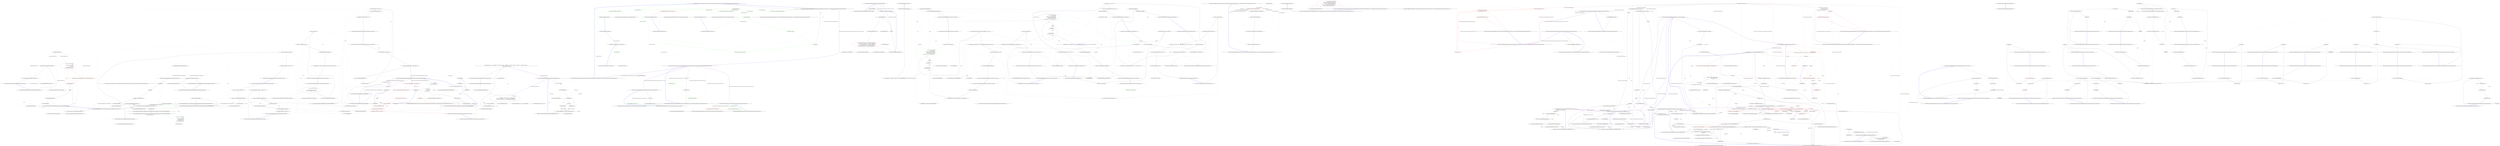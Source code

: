 digraph  {
n34 [label="Nancy.Responses.DefaultJsonSerializer", span=""];
n0 [label="Entry Nancy.Responses.DefaultJsonSerializer.DefaultJsonSerializer(Nancy.Configuration.INancyEnvironment)", span="24-24", cluster="Nancy.Responses.DefaultJsonSerializer.DefaultJsonSerializer(Nancy.Configuration.INancyEnvironment)"];
n1 [label="this.jsonConfiguration = environment.GetValue<JsonConfiguration>()", span="26-26", cluster="Nancy.Responses.DefaultJsonSerializer.DefaultJsonSerializer(Nancy.Configuration.INancyEnvironment)"];
n2 [label="this.traceConfiguration = environment.GetValue<TraceConfiguration>()", span="27-27", cluster="Nancy.Responses.DefaultJsonSerializer.DefaultJsonSerializer(Nancy.Configuration.INancyEnvironment)"];
n4 [label="Entry Nancy.Configuration.INancyEnvironment.GetValue<T>()", span="26-26", cluster="Nancy.Configuration.INancyEnvironment.GetValue<T>()"];
n3 [label="Exit Nancy.Responses.DefaultJsonSerializer.DefaultJsonSerializer(Nancy.Configuration.INancyEnvironment)", span="24-24", cluster="Nancy.Responses.DefaultJsonSerializer.DefaultJsonSerializer(Nancy.Configuration.INancyEnvironment)"];
n5 [label="Entry Nancy.Responses.DefaultJsonSerializer.CanSerialize(Nancy.Responses.Negotiation.MediaRange)", span="35-35", cluster="Nancy.Responses.DefaultJsonSerializer.CanSerialize(Nancy.Responses.Negotiation.MediaRange)"];
n6 [label="return IsJsonType(mediaRange);", span="37-37", cluster="Nancy.Responses.DefaultJsonSerializer.CanSerialize(Nancy.Responses.Negotiation.MediaRange)"];
n7 [label="Exit Nancy.Responses.DefaultJsonSerializer.CanSerialize(Nancy.Responses.Negotiation.MediaRange)", span="35-35", cluster="Nancy.Responses.DefaultJsonSerializer.CanSerialize(Nancy.Responses.Negotiation.MediaRange)"];
n8 [label="Entry Nancy.Responses.DefaultJsonSerializer.IsJsonType(string)", span="104-104", cluster="Nancy.Responses.DefaultJsonSerializer.IsJsonType(string)"];
n9 [label="Entry Nancy.Responses.DefaultJsonSerializer.Serialize<TModel>(Nancy.Responses.Negotiation.MediaRange, TModel, System.IO.Stream)", span="67-67", cluster="Nancy.Responses.DefaultJsonSerializer.Serialize<TModel>(Nancy.Responses.Negotiation.MediaRange, TModel, System.IO.Stream)"];
n10 [label="var writer = new StreamWriter(new UnclosableStreamWrapper(outputStream))", span="69-69", cluster="Nancy.Responses.DefaultJsonSerializer.Serialize<TModel>(Nancy.Responses.Negotiation.MediaRange, TModel, System.IO.Stream)"];
n13 [label="serializer.Serialize(model, writer)", span="82-82", cluster="Nancy.Responses.DefaultJsonSerializer.Serialize<TModel>(Nancy.Responses.Negotiation.MediaRange, TModel, System.IO.Stream)"];
n11 [label="var serializer = new JavaScriptSerializer(\r\n                    false,\r\n                    this.jsonConfiguration.MaxJsonLength,\r\n                    RetainCasing,\r\n                    this.jsonConfiguration.Converters,\r\n                    this.jsonConfiguration.PrimitiveConverters)", span="71-76", cluster="Nancy.Responses.DefaultJsonSerializer.Serialize<TModel>(Nancy.Responses.Negotiation.MediaRange, TModel, System.IO.Stream)", color=red, community=1];
n18 [label="Entry System.IO.StreamWriter.StreamWriter(System.IO.Stream)", span="0-0", cluster="System.IO.StreamWriter.StreamWriter(System.IO.Stream)"];
n19 [label="Entry Nancy.IO.UnclosableStreamWrapper.UnclosableStreamWrapper(System.IO.Stream)", span="22-22", cluster="Nancy.IO.UnclosableStreamWrapper.UnclosableStreamWrapper(System.IO.Stream)"];
n16 [label="writer.Write(exception.Message)", span="88-88", cluster="Nancy.Responses.DefaultJsonSerializer.Serialize<TModel>(Nancy.Responses.Negotiation.MediaRange, TModel, System.IO.Stream)"];
n12 [label="serializer.RegisterConverters(this.jsonConfiguration.Converters, this.jsonConfiguration.PrimitiveConverters)", span="78-78", cluster="Nancy.Responses.DefaultJsonSerializer.Serialize<TModel>(Nancy.Responses.Negotiation.MediaRange, TModel, System.IO.Stream)", color=red, community=0];
n20 [label="Entry Nancy.Json.JavaScriptSerializer.JavaScriptSerializer(bool, int, bool, System.Collections.Generic.IEnumerable<Nancy.Json.JavaScriptConverter>, System.Collections.Generic.IEnumerable<Nancy.Json.JavaScriptPrimitiveConverter>)", span="60-60", cluster="Nancy.Json.JavaScriptSerializer.JavaScriptSerializer(bool, int, bool, System.Collections.Generic.IEnumerable<Nancy.Json.JavaScriptConverter>, System.Collections.Generic.IEnumerable<Nancy.Json.JavaScriptPrimitiveConverter>)"];
n21 [label="Entry Nancy.Json.JavaScriptSerializer.RegisterConverters(System.Collections.Generic.IEnumerable<Nancy.Json.JavaScriptConverter>, System.Collections.Generic.IEnumerable<Nancy.Json.JavaScriptPrimitiveConverter>)", span="116-116", cluster="Nancy.Json.JavaScriptSerializer.RegisterConverters(System.Collections.Generic.IEnumerable<Nancy.Json.JavaScriptConverter>, System.Collections.Generic.IEnumerable<Nancy.Json.JavaScriptPrimitiveConverter>)"];
n14 [label=Exception, span="84-84", cluster="Nancy.Responses.DefaultJsonSerializer.Serialize<TModel>(Nancy.Responses.Negotiation.MediaRange, TModel, System.IO.Stream)"];
n17 [label="Exit Nancy.Responses.DefaultJsonSerializer.Serialize<TModel>(Nancy.Responses.Negotiation.MediaRange, TModel, System.IO.Stream)", span="67-67", cluster="Nancy.Responses.DefaultJsonSerializer.Serialize<TModel>(Nancy.Responses.Negotiation.MediaRange, TModel, System.IO.Stream)"];
n22 [label="Entry Nancy.Json.JavaScriptSerializer.Serialize(object, System.IO.TextWriter)", span="130-130", cluster="Nancy.Json.JavaScriptSerializer.Serialize(object, System.IO.TextWriter)"];
n15 [label="this.traceConfiguration.DisplayErrorTraces", span="86-86", cluster="Nancy.Responses.DefaultJsonSerializer.Serialize<TModel>(Nancy.Responses.Negotiation.MediaRange, TModel, System.IO.Stream)"];
n23 [label="Entry System.IO.StreamWriter.Write(string)", span="0-0", cluster="System.IO.StreamWriter.Write(string)"];
n24 [label="string.IsNullOrEmpty(contentType)", span="106-106", cluster="Nancy.Responses.DefaultJsonSerializer.IsJsonType(string)"];
n26 [label="var contentMimeType = contentType.Split(';')[0]", span="111-111", cluster="Nancy.Responses.DefaultJsonSerializer.IsJsonType(string)"];
n25 [label="return false;", span="108-108", cluster="Nancy.Responses.DefaultJsonSerializer.IsJsonType(string)"];
n29 [label="Entry string.IsNullOrEmpty(string)", span="0-0", cluster="string.IsNullOrEmpty(string)"];
n27 [label="return contentMimeType.Equals(''application/json'', StringComparison.OrdinalIgnoreCase) ||\r\n            contentMimeType.StartsWith(''application/json-'', StringComparison.OrdinalIgnoreCase) ||\r\n            contentMimeType.Equals(''text/json'', StringComparison.OrdinalIgnoreCase) ||\r\n            (contentMimeType.StartsWith(''application/vnd'', StringComparison.OrdinalIgnoreCase) &&\r\n            contentMimeType.EndsWith(''+json'', StringComparison.OrdinalIgnoreCase));", span="113-117", cluster="Nancy.Responses.DefaultJsonSerializer.IsJsonType(string)", color=red, community=0];
n30 [label="Entry string.Split(params char[])", span="0-0", cluster="string.Split(params char[])"];
n28 [label="Exit Nancy.Responses.DefaultJsonSerializer.IsJsonType(string)", span="104-104", cluster="Nancy.Responses.DefaultJsonSerializer.IsJsonType(string)"];
n31 [label="Entry string.Equals(string, System.StringComparison)", span="0-0", cluster="string.Equals(string, System.StringComparison)"];
n32 [label="Entry string.StartsWith(string, System.StringComparison)", span="0-0", cluster="string.StartsWith(string, System.StringComparison)"];
n33 [label="Entry string.EndsWith(string, System.StringComparison)", span="0-0", cluster="string.EndsWith(string, System.StringComparison)"];
m0_96 [label="Entry System.TimeSpan.ToString(string)", span="0-0", cluster="System.TimeSpan.ToString(string)", file="DefaultJsonSerializerFixture.cs"];
m0_71 [label="Entry string.Format(string, object)", span="0-0", cluster="string.Format(string, object)", file="DefaultJsonSerializerFixture.cs"];
m0_67 [label="Entry System.DateTime.DateTime(int, int, int, int, int, int)", span="0-0", cluster="System.DateTime.DateTime(int, int, int, int, int, int)", file="DefaultJsonSerializerFixture.cs"];
m0_14 [label="Entry object.ShouldEqual(object)", span="106-106", cluster="object.ShouldEqual(object)", file="DefaultJsonSerializerFixture.cs"];
m0_70 [label="Entry Nancy.Tests.Unit.Responses.DefaultJsonSerializerFixture.GetTimezoneSuffix(System.DateTime, string)", span="151-151", cluster="Nancy.Tests.Unit.Responses.DefaultJsonSerializerFixture.GetTimezoneSuffix(System.DateTime, string)", file="DefaultJsonSerializerFixture.cs"];
m0_85 [label="string suffix", span="153-153", cluster="Nancy.Tests.Unit.Responses.DefaultJsonSerializerFixture.GetTimezoneSuffix(System.DateTime, string)", file="DefaultJsonSerializerFixture.cs"];
m0_86 [label="var time = value.ToUniversalTime()", span="154-154", cluster="Nancy.Tests.Unit.Responses.DefaultJsonSerializerFixture.GetTimezoneSuffix(System.DateTime, string)", file="DefaultJsonSerializerFixture.cs"];
m0_88 [label="value >= time", span="156-156", cluster="Nancy.Tests.Unit.Responses.DefaultJsonSerializerFixture.GetTimezoneSuffix(System.DateTime, string)", file="DefaultJsonSerializerFixture.cs"];
m0_89 [label="localTZOffset = value - time", span="158-158", cluster="Nancy.Tests.Unit.Responses.DefaultJsonSerializerFixture.GetTimezoneSuffix(System.DateTime, string)", file="DefaultJsonSerializerFixture.cs"];
m0_91 [label="localTZOffset = time - value", span="163-163", cluster="Nancy.Tests.Unit.Responses.DefaultJsonSerializerFixture.GetTimezoneSuffix(System.DateTime, string)", file="DefaultJsonSerializerFixture.cs"];
m0_93 [label="return suffix + localTZOffset.ToString(''hh'') + separator + localTZOffset.ToString(''mm'');", span="166-166", cluster="Nancy.Tests.Unit.Responses.DefaultJsonSerializerFixture.GetTimezoneSuffix(System.DateTime, string)", file="DefaultJsonSerializerFixture.cs"];
m0_87 [label="TimeSpan localTZOffset", span="155-155", cluster="Nancy.Tests.Unit.Responses.DefaultJsonSerializerFixture.GetTimezoneSuffix(System.DateTime, string)", file="DefaultJsonSerializerFixture.cs"];
m0_90 [label="suffix = ''+''", span="159-159", cluster="Nancy.Tests.Unit.Responses.DefaultJsonSerializerFixture.GetTimezoneSuffix(System.DateTime, string)", file="DefaultJsonSerializerFixture.cs"];
m0_92 [label="suffix = ''-''", span="164-164", cluster="Nancy.Tests.Unit.Responses.DefaultJsonSerializerFixture.GetTimezoneSuffix(System.DateTime, string)", file="DefaultJsonSerializerFixture.cs"];
m0_94 [label="Exit Nancy.Tests.Unit.Responses.DefaultJsonSerializerFixture.GetTimezoneSuffix(System.DateTime, string)", span="151-151", cluster="Nancy.Tests.Unit.Responses.DefaultJsonSerializerFixture.GetTimezoneSuffix(System.DateTime, string)", file="DefaultJsonSerializerFixture.cs"];
m0_42 [label="Entry Nancy.Tests.Unit.Responses.DefaultJsonSerializerFixture.GetTestableEnvironment(System.Action<Nancy.Configuration.INancyEnvironment>)", span="137-137", cluster="Nancy.Tests.Unit.Responses.DefaultJsonSerializerFixture.GetTestableEnvironment(System.Action<Nancy.Configuration.INancyEnvironment>)", file="DefaultJsonSerializerFixture.cs"];
m0_77 [label="var environment =\r\n                new DefaultNancyEnvironment()", span="139-140", cluster="Nancy.Tests.Unit.Responses.DefaultJsonSerializerFixture.GetTestableEnvironment(System.Action<Nancy.Configuration.INancyEnvironment>)", file="DefaultJsonSerializerFixture.cs"];
m0_79 [label="closure.Invoke(environment)", span="146-146", cluster="Nancy.Tests.Unit.Responses.DefaultJsonSerializerFixture.GetTestableEnvironment(System.Action<Nancy.Configuration.INancyEnvironment>)", file="DefaultJsonSerializerFixture.cs"];
m0_78 [label="environment.Tracing(\r\n                enabled: true,\r\n                displayErrorTraces: true)", span="142-144", cluster="Nancy.Tests.Unit.Responses.DefaultJsonSerializerFixture.GetTestableEnvironment(System.Action<Nancy.Configuration.INancyEnvironment>)", file="DefaultJsonSerializerFixture.cs"];
m0_80 [label="return environment;", span="148-148", cluster="Nancy.Tests.Unit.Responses.DefaultJsonSerializerFixture.GetTestableEnvironment(System.Action<Nancy.Configuration.INancyEnvironment>)", file="DefaultJsonSerializerFixture.cs"];
m0_81 [label="Exit Nancy.Tests.Unit.Responses.DefaultJsonSerializerFixture.GetTestableEnvironment(System.Action<Nancy.Configuration.INancyEnvironment>)", span="137-137", cluster="Nancy.Tests.Unit.Responses.DefaultJsonSerializerFixture.GetTestableEnvironment(System.Action<Nancy.Configuration.INancyEnvironment>)", file="DefaultJsonSerializerFixture.cs"];
m0_68 [label="Entry System.DateTime.AddMilliseconds(double)", span="0-0", cluster="System.DateTime.AddMilliseconds(double)", file="DefaultJsonSerializerFixture.cs"];
m0_69 [label="Entry System.DateTime.DateTime(int, int, int, int, int, int, System.DateTimeKind)", span="0-0", cluster="System.DateTime.DateTime(int, int, int, int, int, int, System.DateTimeKind)", file="DefaultJsonSerializerFixture.cs"];
m0_33 [label="Entry Nancy.Tests.Unit.Responses.DefaultJsonSerializerFixture.Should_not_change_casing_when_retain_casing_is_true()", span="67-67", cluster="Nancy.Tests.Unit.Responses.DefaultJsonSerializerFixture.Should_not_change_casing_when_retain_casing_is_true()", file="DefaultJsonSerializerFixture.cs"];
m0_34 [label="var input = new {FirstName = ''Joe'', lastName = ''Doe''}", span="70-70", cluster="Nancy.Tests.Unit.Responses.DefaultJsonSerializerFixture.Should_not_change_casing_when_retain_casing_is_true()", file="DefaultJsonSerializerFixture.cs"];
m0_35 [label="var environment = GetTestableEnvironment(x => x.Json(retainCasing: true))", span="71-71", cluster="Nancy.Tests.Unit.Responses.DefaultJsonSerializerFixture.Should_not_change_casing_when_retain_casing_is_true()", file="DefaultJsonSerializerFixture.cs"];
m0_38 [label="serializer.Serialize(''application/json'', input, output)", span="76-76", cluster="Nancy.Tests.Unit.Responses.DefaultJsonSerializerFixture.Should_not_change_casing_when_retain_casing_is_true()", file="DefaultJsonSerializerFixture.cs"];
m0_36 [label="var serializer = new DefaultJsonSerializer(environment)", span="72-72", cluster="Nancy.Tests.Unit.Responses.DefaultJsonSerializerFixture.Should_not_change_casing_when_retain_casing_is_true()", file="DefaultJsonSerializerFixture.cs"];
m0_37 [label="var output = new MemoryStream()", span="75-75", cluster="Nancy.Tests.Unit.Responses.DefaultJsonSerializerFixture.Should_not_change_casing_when_retain_casing_is_true()", file="DefaultJsonSerializerFixture.cs"];
m0_39 [label="var actual = Encoding.UTF8.GetString(output.ToArray())", span="77-77", cluster="Nancy.Tests.Unit.Responses.DefaultJsonSerializerFixture.Should_not_change_casing_when_retain_casing_is_true()", file="DefaultJsonSerializerFixture.cs"];
m0_40 [label="actual.ShouldEqual(''{\''FirstName\'':\''Joe\'',\''lastName\'':\''Doe\''}'')", span="80-80", cluster="Nancy.Tests.Unit.Responses.DefaultJsonSerializerFixture.Should_not_change_casing_when_retain_casing_is_true()", file="DefaultJsonSerializerFixture.cs"];
m0_41 [label="Exit Nancy.Tests.Unit.Responses.DefaultJsonSerializerFixture.Should_not_change_casing_when_retain_casing_is_true()", span="67-67", cluster="Nancy.Tests.Unit.Responses.DefaultJsonSerializerFixture.Should_not_change_casing_when_retain_casing_is_true()", file="DefaultJsonSerializerFixture.cs"];
m0_84 [label="Entry System.Action<T>.Invoke(T)", span="0-0", cluster="System.Action<T>.Invoke(T)", file="DefaultJsonSerializerFixture.cs"];
m0_32 [label="Entry System.Collections.Generic.Dictionary<TKey, TValue>.Dictionary()", span="0-0", cluster="System.Collections.Generic.Dictionary<TKey, TValue>.Dictionary()", file="DefaultJsonSerializerFixture.cs"];
m0_95 [label="Entry System.DateTime.ToUniversalTime()", span="0-0", cluster="System.DateTime.ToUniversalTime()", file="DefaultJsonSerializerFixture.cs"];
m0_8 [label="Entry Nancy.Responses.DefaultJsonSerializer.DefaultJsonSerializer(Nancy.Configuration.INancyEnvironment)", span="24-24", cluster="Nancy.Responses.DefaultJsonSerializer.DefaultJsonSerializer(Nancy.Configuration.INancyEnvironment)", file="DefaultJsonSerializerFixture.cs"];
m0_82 [label="Entry Nancy.Configuration.DefaultNancyEnvironment.DefaultNancyEnvironment()", span="9-9", cluster="Nancy.Configuration.DefaultNancyEnvironment.DefaultNancyEnvironment()", file="DefaultJsonSerializerFixture.cs"];
m0_59 [label="Entry Nancy.Tests.Unit.Responses.DefaultJsonSerializerFixture.Should_use_iso8601_datetimes_by_default()", span="108-108", cluster="Nancy.Tests.Unit.Responses.DefaultJsonSerializerFixture.Should_use_iso8601_datetimes_by_default()", file="DefaultJsonSerializerFixture.cs"];
m0_60 [label="var serializer = new DefaultJsonSerializer(GetTestableEnvironment())", span="111-111", cluster="Nancy.Tests.Unit.Responses.DefaultJsonSerializerFixture.Should_use_iso8601_datetimes_by_default()", file="DefaultJsonSerializerFixture.cs"];
m0_61 [label="var input = new\r\n            {\r\n                UnspecifiedDateTime = new DateTime(2014, 3, 9, 17, 03, 25).AddMilliseconds(234),\r\n                LocalDateTime = new DateTime(2014, 3, 9, 17, 03, 25, DateTimeKind.Local).AddMilliseconds(234),\r\n                UtcDateTime = new DateTime(2014, 3, 9, 16, 03, 25, DateTimeKind.Utc).AddMilliseconds(234)\r\n            }", span="112-117", cluster="Nancy.Tests.Unit.Responses.DefaultJsonSerializerFixture.Should_use_iso8601_datetimes_by_default()", file="DefaultJsonSerializerFixture.cs"];
m0_63 [label="serializer.Serialize(''application/json'', input, output)", span="121-121", cluster="Nancy.Tests.Unit.Responses.DefaultJsonSerializerFixture.Should_use_iso8601_datetimes_by_default()", file="DefaultJsonSerializerFixture.cs"];
m0_62 [label="var output = new MemoryStream()", span="120-120", cluster="Nancy.Tests.Unit.Responses.DefaultJsonSerializerFixture.Should_use_iso8601_datetimes_by_default()", file="DefaultJsonSerializerFixture.cs"];
m0_65 [label="actual.ShouldEqual(string.Format(@''{{''''unspecifiedDateTime'''':''''2014-03-09T17:03:25.2340000{0}'''',''''localDateTime'''':''''2014-03-09T17:03:25.2340000{0}'''',''''utcDateTime'''':''''2014-03-09T16:03:25.2340000Z''''}}'',\r\n                GetTimezoneSuffix(input.LocalDateTime, '':'')))", span="125-126", cluster="Nancy.Tests.Unit.Responses.DefaultJsonSerializerFixture.Should_use_iso8601_datetimes_by_default()", file="DefaultJsonSerializerFixture.cs"];
m0_64 [label="var actual = Encoding.UTF8.GetString(output.ToArray())", span="122-122", cluster="Nancy.Tests.Unit.Responses.DefaultJsonSerializerFixture.Should_use_iso8601_datetimes_by_default()", file="DefaultJsonSerializerFixture.cs"];
m0_66 [label="Exit Nancy.Tests.Unit.Responses.DefaultJsonSerializerFixture.Should_use_iso8601_datetimes_by_default()", span="108-108", cluster="Nancy.Tests.Unit.Responses.DefaultJsonSerializerFixture.Should_use_iso8601_datetimes_by_default()", file="DefaultJsonSerializerFixture.cs"];
m0_74 [label="Entry lambda expression", span="131-134", cluster="lambda expression", file="DefaultJsonSerializerFixture.cs"];
m0_43 [label="Entry lambda expression", span="71-71", cluster="lambda expression", file="DefaultJsonSerializerFixture.cs"];
m0_44 [label="x.Json(retainCasing: true)", span="71-71", cluster="lambda expression", file="DefaultJsonSerializerFixture.cs"];
m0_45 [label="Exit lambda expression", span="71-71", cluster="lambda expression", file="DefaultJsonSerializerFixture.cs"];
m0_56 [label="Entry lambda expression", span="87-87", cluster="lambda expression", file="DefaultJsonSerializerFixture.cs"];
m0_57 [label="x.Json(retainCasing: true)", span="87-87", cluster="lambda expression", color=red, community=0, file="DefaultJsonSerializerFixture.cs"];
m0_58 [label="Exit lambda expression", span="87-87", cluster="lambda expression", file="DefaultJsonSerializerFixture.cs"];
m0_75 [label="env.Json()", span="133-133", cluster="lambda expression", file="DefaultJsonSerializerFixture.cs"];
m0_76 [label="Exit lambda expression", span="131-134", cluster="lambda expression", file="DefaultJsonSerializerFixture.cs"];
m0_0 [label="Entry Nancy.Tests.Unit.Responses.DefaultJsonSerializerFixture.Should_camel_case_property_names_by_default()", span="14-14", cluster="Nancy.Tests.Unit.Responses.DefaultJsonSerializerFixture.Should_camel_case_property_names_by_default()", file="DefaultJsonSerializerFixture.cs"];
m0_1 [label="var input = new { FirstName = ''Joe'', lastName = ''Doe'' }", span="17-17", cluster="Nancy.Tests.Unit.Responses.DefaultJsonSerializerFixture.Should_camel_case_property_names_by_default()", file="DefaultJsonSerializerFixture.cs"];
m0_2 [label="var serializer = new DefaultJsonSerializer(GetTestableEnvironment())", span="18-18", cluster="Nancy.Tests.Unit.Responses.DefaultJsonSerializerFixture.Should_camel_case_property_names_by_default()", file="DefaultJsonSerializerFixture.cs"];
m0_4 [label="serializer.Serialize(''application/json'', input, output)", span="22-22", cluster="Nancy.Tests.Unit.Responses.DefaultJsonSerializerFixture.Should_camel_case_property_names_by_default()", file="DefaultJsonSerializerFixture.cs"];
m0_3 [label="var output = new MemoryStream()", span="21-21", cluster="Nancy.Tests.Unit.Responses.DefaultJsonSerializerFixture.Should_camel_case_property_names_by_default()", file="DefaultJsonSerializerFixture.cs"];
m0_5 [label="var actual = Encoding.UTF8.GetString(output.ToArray())", span="23-23", cluster="Nancy.Tests.Unit.Responses.DefaultJsonSerializerFixture.Should_camel_case_property_names_by_default()", file="DefaultJsonSerializerFixture.cs"];
m0_6 [label="actual.ShouldEqual(''{\''firstName\'':\''Joe\'',\''lastName\'':\''Doe\''}'')", span="26-26", cluster="Nancy.Tests.Unit.Responses.DefaultJsonSerializerFixture.Should_camel_case_property_names_by_default()", file="DefaultJsonSerializerFixture.cs"];
m0_7 [label="Exit Nancy.Tests.Unit.Responses.DefaultJsonSerializerFixture.Should_camel_case_property_names_by_default()", span="14-14", cluster="Nancy.Tests.Unit.Responses.DefaultJsonSerializerFixture.Should_camel_case_property_names_by_default()", file="DefaultJsonSerializerFixture.cs"];
m0_46 [label="Entry Nancy.Configuration.INancyEnvironment.Json(int?, System.Text.Encoding, System.Collections.Generic.IList<Nancy.Json.JavaScriptConverter>, System.Collections.Generic.IList<Nancy.Json.JavaScriptPrimitiveConverter>, bool?)", span="22-22", cluster="Nancy.Configuration.INancyEnvironment.Json(int?, System.Text.Encoding, System.Collections.Generic.IList<Nancy.Json.JavaScriptConverter>, System.Collections.Generic.IList<Nancy.Json.JavaScriptPrimitiveConverter>, bool?)", file="DefaultJsonSerializerFixture.cs"];
m0_83 [label="Entry Nancy.Configuration.INancyEnvironment.Tracing(bool, bool)", span="15-15", cluster="Nancy.Configuration.INancyEnvironment.Tracing(bool, bool)", file="DefaultJsonSerializerFixture.cs"];
m0_10 [label="Entry System.IO.MemoryStream.MemoryStream()", span="0-0", cluster="System.IO.MemoryStream.MemoryStream()", file="DefaultJsonSerializerFixture.cs"];
m0_23 [label="Entry Nancy.Tests.Unit.Responses.DefaultJsonSerializerFixture.PersonWithFields.PersonWithFields()", span="101-101", cluster="Nancy.Tests.Unit.Responses.DefaultJsonSerializerFixture.PersonWithFields.PersonWithFields()", file="DefaultJsonSerializerFixture.cs"];
m0_24 [label="Entry Nancy.Tests.Unit.Responses.DefaultJsonSerializerFixture.Should_camel_case_dictionary_keys_by_default()", span="46-46", cluster="Nancy.Tests.Unit.Responses.DefaultJsonSerializerFixture.Should_camel_case_dictionary_keys_by_default()", file="DefaultJsonSerializerFixture.cs"];
m0_25 [label="var input = new Dictionary<string, object>\r\n            {\r\n                { ''Joe'', new PersonWithFields { FirstName = ''Joe'' } },\r\n                { ''John'', new PersonWithFields { FirstName = ''John'' } }\r\n            }", span="49-53", cluster="Nancy.Tests.Unit.Responses.DefaultJsonSerializerFixture.Should_camel_case_dictionary_keys_by_default()", file="DefaultJsonSerializerFixture.cs"];
m0_26 [label="var serializer = new DefaultJsonSerializer(GetTestableEnvironment())", span="55-55", cluster="Nancy.Tests.Unit.Responses.DefaultJsonSerializerFixture.Should_camel_case_dictionary_keys_by_default()", file="DefaultJsonSerializerFixture.cs"];
m0_28 [label="serializer.Serialize(''application/json'', input, output)", span="59-59", cluster="Nancy.Tests.Unit.Responses.DefaultJsonSerializerFixture.Should_camel_case_dictionary_keys_by_default()", file="DefaultJsonSerializerFixture.cs"];
m0_27 [label="var output = new MemoryStream()", span="58-58", cluster="Nancy.Tests.Unit.Responses.DefaultJsonSerializerFixture.Should_camel_case_dictionary_keys_by_default()", file="DefaultJsonSerializerFixture.cs"];
m0_29 [label="var actual = Encoding.UTF8.GetString(output.ToArray())", span="60-60", cluster="Nancy.Tests.Unit.Responses.DefaultJsonSerializerFixture.Should_camel_case_dictionary_keys_by_default()", file="DefaultJsonSerializerFixture.cs"];
m0_30 [label="actual.ShouldEqual(''{\''joe\'':{\''firstName\'':\''Joe\'',\''lastName\'':null},\''john\'':{\''firstName\'':\''John\'',\''lastName\'':null}}'')", span="63-63", cluster="Nancy.Tests.Unit.Responses.DefaultJsonSerializerFixture.Should_camel_case_dictionary_keys_by_default()", file="DefaultJsonSerializerFixture.cs"];
m0_31 [label="Exit Nancy.Tests.Unit.Responses.DefaultJsonSerializerFixture.Should_camel_case_dictionary_keys_by_default()", span="46-46", cluster="Nancy.Tests.Unit.Responses.DefaultJsonSerializerFixture.Should_camel_case_dictionary_keys_by_default()", file="DefaultJsonSerializerFixture.cs"];
m0_9 [label="Entry Nancy.Tests.Unit.Responses.DefaultJsonSerializerFixture.GetTestableEnvironment()", span="129-129", cluster="Nancy.Tests.Unit.Responses.DefaultJsonSerializerFixture.GetTestableEnvironment()", file="DefaultJsonSerializerFixture.cs"];
m0_72 [label="return GetTestableEnvironment(env =>\r\n            {\r\n                env.Json();\r\n            });", span="131-134", cluster="Nancy.Tests.Unit.Responses.DefaultJsonSerializerFixture.GetTestableEnvironment()", file="DefaultJsonSerializerFixture.cs"];
m0_73 [label="Exit Nancy.Tests.Unit.Responses.DefaultJsonSerializerFixture.GetTestableEnvironment()", span="129-129", cluster="Nancy.Tests.Unit.Responses.DefaultJsonSerializerFixture.GetTestableEnvironment()", file="DefaultJsonSerializerFixture.cs"];
m0_12 [label="Entry System.IO.MemoryStream.ToArray()", span="0-0", cluster="System.IO.MemoryStream.ToArray()", file="DefaultJsonSerializerFixture.cs"];
m0_15 [label="Entry Nancy.Tests.Unit.Responses.DefaultJsonSerializerFixture.Should_camel_case_field_names_by_default()", span="30-30", cluster="Nancy.Tests.Unit.Responses.DefaultJsonSerializerFixture.Should_camel_case_field_names_by_default()", file="DefaultJsonSerializerFixture.cs"];
m0_16 [label="var input = new PersonWithFields { FirstName = ''Joe'', LastName = ''Doe'' }", span="33-33", cluster="Nancy.Tests.Unit.Responses.DefaultJsonSerializerFixture.Should_camel_case_field_names_by_default()", file="DefaultJsonSerializerFixture.cs"];
m0_17 [label="var serializer = new DefaultJsonSerializer(GetTestableEnvironment())", span="34-34", cluster="Nancy.Tests.Unit.Responses.DefaultJsonSerializerFixture.Should_camel_case_field_names_by_default()", file="DefaultJsonSerializerFixture.cs"];
m0_19 [label="serializer.Serialize(''application/json'', input, output)", span="38-38", cluster="Nancy.Tests.Unit.Responses.DefaultJsonSerializerFixture.Should_camel_case_field_names_by_default()", file="DefaultJsonSerializerFixture.cs"];
m0_18 [label="var output = new MemoryStream()", span="37-37", cluster="Nancy.Tests.Unit.Responses.DefaultJsonSerializerFixture.Should_camel_case_field_names_by_default()", file="DefaultJsonSerializerFixture.cs"];
m0_20 [label="var actual = Encoding.UTF8.GetString(output.ToArray())", span="39-39", cluster="Nancy.Tests.Unit.Responses.DefaultJsonSerializerFixture.Should_camel_case_field_names_by_default()", file="DefaultJsonSerializerFixture.cs"];
m0_21 [label="actual.ShouldEqual(''{\''firstName\'':\''Joe\'',\''lastName\'':\''Doe\''}'')", span="42-42", cluster="Nancy.Tests.Unit.Responses.DefaultJsonSerializerFixture.Should_camel_case_field_names_by_default()", file="DefaultJsonSerializerFixture.cs"];
m0_22 [label="Exit Nancy.Tests.Unit.Responses.DefaultJsonSerializerFixture.Should_camel_case_field_names_by_default()", span="30-30", cluster="Nancy.Tests.Unit.Responses.DefaultJsonSerializerFixture.Should_camel_case_field_names_by_default()", file="DefaultJsonSerializerFixture.cs"];
m0_13 [label="Entry System.Text.Encoding.GetString(byte[])", span="0-0", cluster="System.Text.Encoding.GetString(byte[])", file="DefaultJsonSerializerFixture.cs"];
m0_47 [label="Entry Nancy.Tests.Unit.Responses.DefaultJsonSerializerFixture.Should_camel_case_property_names_if_local_override_is_set()", span="84-84", cluster="Nancy.Tests.Unit.Responses.DefaultJsonSerializerFixture.Should_camel_case_property_names_if_local_override_is_set()", file="DefaultJsonSerializerFixture.cs"];
m0_48 [label="var environment = GetTestableEnvironment(x => x.Json(retainCasing: true))", span="87-87", cluster="Nancy.Tests.Unit.Responses.DefaultJsonSerializerFixture.Should_camel_case_property_names_if_local_override_is_set()", color=red, community=0, file="DefaultJsonSerializerFixture.cs"];
m0_49 [label="var serializer = new DefaultJsonSerializer(environment) { RetainCasing = false }", span="88-88", cluster="Nancy.Tests.Unit.Responses.DefaultJsonSerializerFixture.Should_camel_case_property_names_if_local_override_is_set()", color=red, community=0, file="DefaultJsonSerializerFixture.cs"];
m0_50 [label="var input = new { FirstName = ''Joe'', lastName = ''Doe'' }", span="90-90", cluster="Nancy.Tests.Unit.Responses.DefaultJsonSerializerFixture.Should_camel_case_property_names_if_local_override_is_set()", color=red, community=0, file="DefaultJsonSerializerFixture.cs"];
m0_52 [label="serializer.Serialize(''application/json'', input, output)", span="94-94", cluster="Nancy.Tests.Unit.Responses.DefaultJsonSerializerFixture.Should_camel_case_property_names_if_local_override_is_set()", color=red, community=0, file="DefaultJsonSerializerFixture.cs"];
m0_51 [label="var output = new MemoryStream()", span="93-93", cluster="Nancy.Tests.Unit.Responses.DefaultJsonSerializerFixture.Should_camel_case_property_names_if_local_override_is_set()", color=red, community=0, file="DefaultJsonSerializerFixture.cs"];
m0_53 [label="var actual = Encoding.UTF8.GetString(output.ToArray())", span="95-95", cluster="Nancy.Tests.Unit.Responses.DefaultJsonSerializerFixture.Should_camel_case_property_names_if_local_override_is_set()", color=red, community=0, file="DefaultJsonSerializerFixture.cs"];
m0_54 [label="actual.ShouldEqual(''{\''firstName\'':\''Joe\'',\''lastName\'':\''Doe\''}'')", span="98-98", cluster="Nancy.Tests.Unit.Responses.DefaultJsonSerializerFixture.Should_camel_case_property_names_if_local_override_is_set()", color=red, community=0, file="DefaultJsonSerializerFixture.cs"];
m0_55 [label="Exit Nancy.Tests.Unit.Responses.DefaultJsonSerializerFixture.Should_camel_case_property_names_if_local_override_is_set()", span="84-84", cluster="Nancy.Tests.Unit.Responses.DefaultJsonSerializerFixture.Should_camel_case_property_names_if_local_override_is_set()", file="DefaultJsonSerializerFixture.cs"];
m1_3 [label="_serializerStrategy = new NancySerializationStrategy(retainCasing)", span="53-53", cluster="Nancy.Json.JavaScriptSerializer.JavaScriptSerializer(bool, bool, System.Collections.Generic.IEnumerable<Nancy.Json.JavaScriptConverter>, System.Collections.Generic.IEnumerable<Nancy.Json.JavaScriptPrimitiveConverter>)", color=green, community=0, file="JavaScriptSerializer.cs"];
m1_4 [label="_maxJsonLength = maxJsonLength", span="54-54", cluster="Nancy.Json.JavaScriptSerializer.JavaScriptSerializer(bool, bool, System.Collections.Generic.IEnumerable<Nancy.Json.JavaScriptConverter>, System.Collections.Generic.IEnumerable<Nancy.Json.JavaScriptPrimitiveConverter>)", color=green, community=0, file="JavaScriptSerializer.cs"];
m1_5 [label="this.RetainCasing = retainCasing", span="56-56", cluster="Nancy.Json.JavaScriptSerializer.JavaScriptSerializer(bool, bool, System.Collections.Generic.IEnumerable<Nancy.Json.JavaScriptConverter>, System.Collections.Generic.IEnumerable<Nancy.Json.JavaScriptPrimitiveConverter>)", color=green, community=0, file="JavaScriptSerializer.cs"];
m1_6 [label=registerConverters, span="58-58", cluster="Nancy.Json.JavaScriptSerializer.JavaScriptSerializer(bool, bool, System.Collections.Generic.IEnumerable<Nancy.Json.JavaScriptConverter>, System.Collections.Generic.IEnumerable<Nancy.Json.JavaScriptPrimitiveConverter>)", file="JavaScriptSerializer.cs"];
m1_7 [label="RegisterConverters(converters, primitiveConverters)", span="59-59", cluster="Nancy.Json.JavaScriptSerializer.JavaScriptSerializer(bool, bool, System.Collections.Generic.IEnumerable<Nancy.Json.JavaScriptConverter>, System.Collections.Generic.IEnumerable<Nancy.Json.JavaScriptPrimitiveConverter>)", color=green, community=0, file="JavaScriptSerializer.cs"];
m1_8 [label="Exit Nancy.Json.JavaScriptSerializer.JavaScriptSerializer(bool, bool, System.Collections.Generic.IEnumerable<Nancy.Json.JavaScriptConverter>, System.Collections.Generic.IEnumerable<Nancy.Json.JavaScriptPrimitiveConverter>)", span="51-51", cluster="Nancy.Json.JavaScriptSerializer.JavaScriptSerializer(bool, bool, System.Collections.Generic.IEnumerable<Nancy.Json.JavaScriptConverter>, System.Collections.Generic.IEnumerable<Nancy.Json.JavaScriptPrimitiveConverter>)", file="JavaScriptSerializer.cs"];
m1_2 [label="Entry Nancy.Json.JavaScriptSerializer.JavaScriptSerializer(bool, bool, System.Collections.Generic.IEnumerable<Nancy.Json.JavaScriptConverter>, System.Collections.Generic.IEnumerable<Nancy.Json.JavaScriptPrimitiveConverter>)", span="51-51", cluster="Nancy.Json.JavaScriptSerializer.JavaScriptSerializer(bool, bool, System.Collections.Generic.IEnumerable<Nancy.Json.JavaScriptConverter>, System.Collections.Generic.IEnumerable<Nancy.Json.JavaScriptPrimitiveConverter>)", file="JavaScriptSerializer.cs"];
m1_25 [label="Entry Nancy.Json.Simple.NancySerializationStrategy.RegisterConverters(System.Collections.Generic.IEnumerable<Nancy.Json.JavaScriptConverter>)", span="64-64", cluster="Nancy.Json.Simple.NancySerializationStrategy.RegisterConverters(System.Collections.Generic.IEnumerable<Nancy.Json.JavaScriptConverter>)", file="JavaScriptSerializer.cs"];
m1_24 [label="Entry System.ArgumentNullException.ArgumentNullException(string)", span="0-0", cluster="System.ArgumentNullException.ArgumentNullException(string)", file="JavaScriptSerializer.cs"];
m1_0 [label="Entry Nancy.Json.JavaScriptSerializer.JavaScriptSerializer()", span="54-54", cluster="Nancy.Json.JavaScriptSerializer.JavaScriptSerializer()", file="JavaScriptSerializer.cs"];
m1_1 [label="Exit Nancy.Json.JavaScriptSerializer.JavaScriptSerializer()", span="54-54", cluster="Nancy.Json.JavaScriptSerializer.JavaScriptSerializer()", file="JavaScriptSerializer.cs"];
m1_37 [label="Entry Nancy.Json.JavaScriptSerializer.Serialize(object)", span="125-125", cluster="Nancy.Json.JavaScriptSerializer.Serialize(object)", file="JavaScriptSerializer.cs"];
m1_38 [label="return SimpleJson.SerializeObject(obj, _serializerStrategy);", span="128-128", cluster="Nancy.Json.JavaScriptSerializer.Serialize(object)", color=green, community=0, file="JavaScriptSerializer.cs"];
m1_39 [label="Exit Nancy.Json.JavaScriptSerializer.Serialize(object)", span="125-125", cluster="Nancy.Json.JavaScriptSerializer.Serialize(object)", file="JavaScriptSerializer.cs"];
m1_10 [label="Entry Nancy.Json.JavaScriptSerializer.RegisterConverters(System.Collections.Generic.IEnumerable<Nancy.Json.JavaScriptConverter>, System.Collections.Generic.IEnumerable<Nancy.Json.JavaScriptPrimitiveConverter>)", span="116-116", cluster="Nancy.Json.JavaScriptSerializer.RegisterConverters(System.Collections.Generic.IEnumerable<Nancy.Json.JavaScriptConverter>, System.Collections.Generic.IEnumerable<Nancy.Json.JavaScriptPrimitiveConverter>)", file="JavaScriptSerializer.cs"];
m1_32 [label="converters != null", span="118-118", cluster="Nancy.Json.JavaScriptSerializer.RegisterConverters(System.Collections.Generic.IEnumerable<Nancy.Json.JavaScriptConverter>, System.Collections.Generic.IEnumerable<Nancy.Json.JavaScriptPrimitiveConverter>)", file="JavaScriptSerializer.cs"];
m1_33 [label="RegisterConverters(converters)", span="120-120", cluster="Nancy.Json.JavaScriptSerializer.RegisterConverters(System.Collections.Generic.IEnumerable<Nancy.Json.JavaScriptConverter>, System.Collections.Generic.IEnumerable<Nancy.Json.JavaScriptPrimitiveConverter>)", color=green, community=0, file="JavaScriptSerializer.cs"];
m1_34 [label="primitiveConverters != null", span="121-121", cluster="Nancy.Json.JavaScriptSerializer.RegisterConverters(System.Collections.Generic.IEnumerable<Nancy.Json.JavaScriptConverter>, System.Collections.Generic.IEnumerable<Nancy.Json.JavaScriptPrimitiveConverter>)", file="JavaScriptSerializer.cs"];
m1_35 [label="RegisterConverters(primitiveConverters)", span="123-123", cluster="Nancy.Json.JavaScriptSerializer.RegisterConverters(System.Collections.Generic.IEnumerable<Nancy.Json.JavaScriptConverter>, System.Collections.Generic.IEnumerable<Nancy.Json.JavaScriptPrimitiveConverter>)", color=green, community=0, file="JavaScriptSerializer.cs"];
m1_36 [label="Exit Nancy.Json.JavaScriptSerializer.RegisterConverters(System.Collections.Generic.IEnumerable<Nancy.Json.JavaScriptConverter>, System.Collections.Generic.IEnumerable<Nancy.Json.JavaScriptPrimitiveConverter>)", span="116-116", cluster="Nancy.Json.JavaScriptSerializer.RegisterConverters(System.Collections.Generic.IEnumerable<Nancy.Json.JavaScriptConverter>, System.Collections.Generic.IEnumerable<Nancy.Json.JavaScriptPrimitiveConverter>)", file="JavaScriptSerializer.cs"];
m1_18 [label="Entry Nancy.Json.Simple.SimpleJson.DeserializeObject(string, System.Type, Nancy.Json.Simple.IJsonSerializerStrategy)", span="563-563", cluster="Nancy.Json.Simple.SimpleJson.DeserializeObject(string, System.Type, Nancy.Json.Simple.IJsonSerializerStrategy)", file="JavaScriptSerializer.cs"];
m1_40 [label="Entry Nancy.Json.Simple.SimpleJson.SerializeObject(object, Nancy.Json.Simple.IJsonSerializerStrategy)", span="592-592", cluster="Nancy.Json.Simple.SimpleJson.SerializeObject(object, Nancy.Json.Simple.IJsonSerializerStrategy)", file="JavaScriptSerializer.cs"];
m1_9 [label="Entry Nancy.Json.Simple.NancySerializationStrategy.NancySerializationStrategy(bool, bool, System.Collections.Generic.IEnumerable<Nancy.Json.JavaScriptConverter>, System.Collections.Generic.IEnumerable<Nancy.Json.JavaScriptPrimitiveConverter>)", span="33-33", cluster="Nancy.Json.Simple.NancySerializationStrategy.NancySerializationStrategy(bool, bool, System.Collections.Generic.IEnumerable<Nancy.Json.JavaScriptConverter>, System.Collections.Generic.IEnumerable<Nancy.Json.JavaScriptPrimitiveConverter>)", file="JavaScriptSerializer.cs"];
m1_15 [label="Entry Nancy.Json.JavaScriptSerializer.DeserializeObject(string)", span="95-95", cluster="Nancy.Json.JavaScriptSerializer.DeserializeObject(string)", file="JavaScriptSerializer.cs"];
m1_16 [label="return SimpleJson.DeserializeObject(input, null, _serializerStrategy);", span="97-97", cluster="Nancy.Json.JavaScriptSerializer.DeserializeObject(string)", color=red, community=0, file="JavaScriptSerializer.cs"];
m1_17 [label="Exit Nancy.Json.JavaScriptSerializer.DeserializeObject(string)", span="95-95", cluster="Nancy.Json.JavaScriptSerializer.DeserializeObject(string)", file="JavaScriptSerializer.cs"];
m1_26 [label="Entry Nancy.Json.JavaScriptSerializer.RegisterConverters(System.Collections.Generic.IEnumerable<Nancy.Json.JavaScriptPrimitiveConverter>)", span="108-108", cluster="Nancy.Json.JavaScriptSerializer.RegisterConverters(System.Collections.Generic.IEnumerable<Nancy.Json.JavaScriptPrimitiveConverter>)", file="JavaScriptSerializer.cs"];
m1_27 [label="primitiveConverters == null", span="111-111", cluster="Nancy.Json.JavaScriptSerializer.RegisterConverters(System.Collections.Generic.IEnumerable<Nancy.Json.JavaScriptPrimitiveConverter>)", file="JavaScriptSerializer.cs", color=green, community=0];
m1_29 [label="_serializerStrategy.RegisterConverters(primitiveConverters)", span="114-114", cluster="Nancy.Json.JavaScriptSerializer.RegisterConverters(System.Collections.Generic.IEnumerable<Nancy.Json.JavaScriptPrimitiveConverter>)", color=red, community=0, file="JavaScriptSerializer.cs"];
m1_28 [label="throw new ArgumentNullException(''primitiveConverters'');", span="112-112", cluster="Nancy.Json.JavaScriptSerializer.RegisterConverters(System.Collections.Generic.IEnumerable<Nancy.Json.JavaScriptPrimitiveConverter>)", file="JavaScriptSerializer.cs", color=green, community=0];
m1_30 [label="Exit Nancy.Json.JavaScriptSerializer.RegisterConverters(System.Collections.Generic.IEnumerable<Nancy.Json.JavaScriptPrimitiveConverter>)", span="109-109", cluster="Nancy.Json.JavaScriptSerializer.RegisterConverters(System.Collections.Generic.IEnumerable<Nancy.Json.JavaScriptPrimitiveConverter>)", file="JavaScriptSerializer.cs"];
m1_44 [label="Entry System.IO.TextWriter.Write(string)", span="0-0", cluster="System.IO.TextWriter.Write(string)", file="JavaScriptSerializer.cs"];
m1_11 [label="Entry Nancy.Json.JavaScriptSerializer.Deserialize<T>(string)", span="90-90", cluster="Nancy.Json.JavaScriptSerializer.Deserialize<T>(string)", file="JavaScriptSerializer.cs"];
m1_12 [label="return SimpleJson.DeserializeObject<T>(input, _serializerStrategy);", span="83-83", cluster="Nancy.Json.JavaScriptSerializer.Deserialize<T>(string)", color=green, community=0, file="JavaScriptSerializer.cs"];
m1_13 [label="Exit Nancy.Json.JavaScriptSerializer.Deserialize<T>(string)", span="90-90", cluster="Nancy.Json.JavaScriptSerializer.Deserialize<T>(string)", file="JavaScriptSerializer.cs"];
m1_19 [label="Entry Nancy.Json.JavaScriptSerializer.RegisterConverters(System.Collections.Generic.IEnumerable<Nancy.Json.JavaScriptConverter>)", span="100-100", cluster="Nancy.Json.JavaScriptSerializer.RegisterConverters(System.Collections.Generic.IEnumerable<Nancy.Json.JavaScriptConverter>)", file="JavaScriptSerializer.cs"];
m1_20 [label="converters == null", span="102-102", cluster="Nancy.Json.JavaScriptSerializer.RegisterConverters(System.Collections.Generic.IEnumerable<Nancy.Json.JavaScriptConverter>)", file="JavaScriptSerializer.cs"];
m1_22 [label="_serializerStrategy.RegisterConverters(converters)", span="101-101", cluster="Nancy.Json.JavaScriptSerializer.RegisterConverters(System.Collections.Generic.IEnumerable<Nancy.Json.JavaScriptConverter>)", color=green, community=0, file="JavaScriptSerializer.cs"];
m1_21 [label="throw new ArgumentNullException(''converters'');", span="103-103", cluster="Nancy.Json.JavaScriptSerializer.RegisterConverters(System.Collections.Generic.IEnumerable<Nancy.Json.JavaScriptConverter>)", file="JavaScriptSerializer.cs"];
m1_23 [label="Exit Nancy.Json.JavaScriptSerializer.RegisterConverters(System.Collections.Generic.IEnumerable<Nancy.Json.JavaScriptConverter>)", span="100-100", cluster="Nancy.Json.JavaScriptSerializer.RegisterConverters(System.Collections.Generic.IEnumerable<Nancy.Json.JavaScriptConverter>)", file="JavaScriptSerializer.cs"];
m1_41 [label="Entry Nancy.Json.JavaScriptSerializer.Serialize(object, System.IO.TextWriter)", span="130-130", cluster="Nancy.Json.JavaScriptSerializer.Serialize(object, System.IO.TextWriter)", file="JavaScriptSerializer.cs"];
m1_42 [label="output.Write(Serialize(obj))", span="133-133", cluster="Nancy.Json.JavaScriptSerializer.Serialize(object, System.IO.TextWriter)", color=green, community=0, file="JavaScriptSerializer.cs"];
m1_43 [label="Exit Nancy.Json.JavaScriptSerializer.Serialize(object, System.IO.TextWriter)", span="130-130", cluster="Nancy.Json.JavaScriptSerializer.Serialize(object, System.IO.TextWriter)", file="JavaScriptSerializer.cs"];
m1_31 [label="Entry Nancy.Json.Simple.NancySerializationStrategy.RegisterConverters(System.Collections.Generic.IEnumerable<Nancy.Json.JavaScriptPrimitiveConverter>)", span="73-73", cluster="Nancy.Json.Simple.NancySerializationStrategy.RegisterConverters(System.Collections.Generic.IEnumerable<Nancy.Json.JavaScriptPrimitiveConverter>)", file="JavaScriptSerializer.cs"];
m1_14 [label="Entry Nancy.Json.Simple.SimpleJson.DeserializeObject<T>(string, Nancy.Json.Simple.IJsonSerializerStrategy)", span="576-576", cluster="Nancy.Json.Simple.SimpleJson.DeserializeObject<T>(string, Nancy.Json.Simple.IJsonSerializerStrategy)", file="JavaScriptSerializer.cs"];
m1_45 [label="Nancy.Json.JavaScriptSerializer", span="", file="JavaScriptSerializer.cs"];
m2_15 [label="Entry Nancy.Json.JavaScriptSerializer.Serialize(object)", span="126-126", cluster="Nancy.Json.JavaScriptSerializer.Serialize(object)", file="JavaScriptSerializerFixture.cs"];
m2_67 [label="Entry Nancy.Tests.Unit.Json.JavaScriptSerializerFixture.Should_deserialize_type_with_tuples()", span="155-155", cluster="Nancy.Tests.Unit.Json.JavaScriptSerializerFixture.Should_deserialize_type_with_tuples()", file="JavaScriptSerializerFixture.cs"];
m2_68 [label="var serializer = new JavaScriptSerializer()", span="158-158", cluster="Nancy.Tests.Unit.Json.JavaScriptSerializerFixture.Should_deserialize_type_with_tuples()", file="JavaScriptSerializerFixture.cs"];
m2_71 [label="typeWithTuple.Value.Item1.ShouldEqual(10)", span="163-163", cluster="Nancy.Tests.Unit.Json.JavaScriptSerializerFixture.Should_deserialize_type_with_tuples()", file="JavaScriptSerializerFixture.cs"];
m2_72 [label="typeWithTuple.Value.Item2.ShouldEqual(11)", span="164-164", cluster="Nancy.Tests.Unit.Json.JavaScriptSerializerFixture.Should_deserialize_type_with_tuples()", file="JavaScriptSerializerFixture.cs"];
m2_70 [label="var typeWithTuple = serializer.Deserialize<TypeWithTuple>(@''{''''value'''':{''''item1'''':10,''''item2'''':11}}'')", span="162-162", cluster="Nancy.Tests.Unit.Json.JavaScriptSerializerFixture.Should_deserialize_type_with_tuples()", file="JavaScriptSerializerFixture.cs"];
m2_69 [label="serializer.RegisterConverters(new[] { new TupleConverter() })", span="159-159", cluster="Nancy.Tests.Unit.Json.JavaScriptSerializerFixture.Should_deserialize_type_with_tuples()", file="JavaScriptSerializerFixture.cs"];
m2_73 [label="Exit Nancy.Tests.Unit.Json.JavaScriptSerializerFixture.Should_deserialize_type_with_tuples()", span="155-155", cluster="Nancy.Tests.Unit.Json.JavaScriptSerializerFixture.Should_deserialize_type_with_tuples()", file="JavaScriptSerializerFixture.cs"];
m2_10 [label="Entry Nancy.Tests.Unit.Json.TestConverter.TestConverter()", span="7-7", cluster="Nancy.Tests.Unit.Json.TestConverter.TestConverter()", file="JavaScriptSerializerFixture.cs"];
m2_48 [label="Entry Nancy.Json.Converters.TupleConverter.TupleConverter()", span="7-7", cluster="Nancy.Json.Converters.TupleConverter.TupleConverter()", file="JavaScriptSerializerFixture.cs"];
m2_16 [label="Entry object.ShouldEqual(object)", span="106-106", cluster="object.ShouldEqual(object)", file="JavaScriptSerializerFixture.cs"];
m2_17 [label="Entry Nancy.Json.JavaScriptSerializer.Deserialize<T>(string)", span="81-81", cluster="Nancy.Json.JavaScriptSerializer.Deserialize<T>(string)", file="JavaScriptSerializerFixture.cs"];
m2_66 [label="Entry System.Tuple<T1, T2, T3>.ToString()", span="0-0", cluster="System.Tuple<T1, T2, T3>.ToString()", file="JavaScriptSerializerFixture.cs"];
m2_49 [label="Entry Nancy.Json.JavaScriptSerializer.RegisterConverters(System.Collections.Generic.IEnumerable<Nancy.Json.JavaScriptConverter>)", span="96-96", cluster="Nancy.Json.JavaScriptSerializer.RegisterConverters(System.Collections.Generic.IEnumerable<Nancy.Json.JavaScriptConverter>)", file="JavaScriptSerializerFixture.cs"];
m2_0 [label="Entry Nancy.Tests.Unit.Json.JavaScriptSerializerFixture.Should_register_converters_when_asked()", span="12-12", cluster="Nancy.Tests.Unit.Json.JavaScriptSerializerFixture.Should_register_converters_when_asked()", file="JavaScriptSerializerFixture.cs"];
m2_2 [label="var serializer = new JavaScriptSerializer(\r\n                registerConverters: true,\r\n                maxJsonLength: defaultSerializer.MaxJsonLength,\r\n                retainCasing: defaultSerializer.RetainCasing,\r\n                converters: new[] { new TestConverter() },\r\n                primitiveConverters: new[] { new TestPrimitiveConverter() })", span="18-23", cluster="Nancy.Tests.Unit.Json.JavaScriptSerializerFixture.Should_register_converters_when_asked()", color=green, community=1, file="JavaScriptSerializerFixture.cs"];
m2_1 [label="var defaultSerializer = new JavaScriptSerializer()", span="15-15", cluster="Nancy.Tests.Unit.Json.JavaScriptSerializerFixture.Should_register_converters_when_asked()", file="JavaScriptSerializerFixture.cs"];
m2_3 [label="var data =\r\n                new TestData()\r\n                {\r\n                    ConverterData =\r\n                        new TestConverterType()\r\n                        {\r\n                            Data = 42,\r\n                        },\r\n\r\n                    PrimitiveConverterData =\r\n                        new TestPrimitiveConverterType()\r\n                        {\r\n                            Data = 1701,\r\n                        },\r\n                }", span="25-39", cluster="Nancy.Tests.Unit.Json.JavaScriptSerializerFixture.Should_register_converters_when_asked()", file="JavaScriptSerializerFixture.cs"];
m2_5 [label="serializer.Serialize(data).ShouldEqual(ExpectedJSON)", span="44-44", cluster="Nancy.Tests.Unit.Json.JavaScriptSerializerFixture.Should_register_converters_when_asked()", file="JavaScriptSerializerFixture.cs"];
m2_6 [label="serializer.Deserialize<TestData>(ExpectedJSON).ShouldEqual(data)", span="46-46", cluster="Nancy.Tests.Unit.Json.JavaScriptSerializerFixture.Should_register_converters_when_asked()", file="JavaScriptSerializerFixture.cs"];
m2_4 [label="string ExpectedJSON = @''{''''converterData'''':{''''dataValue'''':42},''''primitiveConverterData'''':1701}''", span="41-41", cluster="Nancy.Tests.Unit.Json.JavaScriptSerializerFixture.Should_register_converters_when_asked()", file="JavaScriptSerializerFixture.cs"];
m2_7 [label="Exit Nancy.Tests.Unit.Json.JavaScriptSerializerFixture.Should_register_converters_when_asked()", span="12-12", cluster="Nancy.Tests.Unit.Json.JavaScriptSerializerFixture.Should_register_converters_when_asked()", file="JavaScriptSerializerFixture.cs"];
m2_9 [label="Entry JavaScriptSerializer.cstr", span="", cluster="JavaScriptSerializer.cstr", file="JavaScriptSerializerFixture.cs"];
m2_14 [label="Entry Nancy.Tests.Unit.Json.TestPrimitiveConverterType.TestPrimitiveConverterType()", span="4-4", cluster="Nancy.Tests.Unit.Json.TestPrimitiveConverterType.TestPrimitiveConverterType()", file="JavaScriptSerializerFixture.cs"];
m2_58 [label="Entry System.Tuple<T1, T2>.ToString()", span="0-0", cluster="System.Tuple<T1, T2>.ToString()", file="JavaScriptSerializerFixture.cs"];
m2_50 [label="Entry System.Tuple.Create<T1, T2>(T1, T2)", span="0-0", cluster="System.Tuple.Create<T1, T2>(T1, T2)", file="JavaScriptSerializerFixture.cs"];
m2_18 [label="Entry Nancy.Tests.Unit.Json.JavaScriptSerializerFixture.Should_not_register_converters_when_not_asked()", span="50-50", cluster="Nancy.Tests.Unit.Json.JavaScriptSerializerFixture.Should_not_register_converters_when_not_asked()", file="JavaScriptSerializerFixture.cs"];
m2_19 [label="var defaultSerializer = new JavaScriptSerializer()", span="53-53", cluster="Nancy.Tests.Unit.Json.JavaScriptSerializerFixture.Should_not_register_converters_when_not_asked()", color=green, community=0, file="JavaScriptSerializerFixture.cs"];
m2_20 [label="var serializer = new JavaScriptSerializer(\r\n                registerConverters: false,\r\n                maxJsonLength: defaultSerializer.MaxJsonLength,\r\n                retainCasing: defaultSerializer.RetainCasing,\r\n                converters: new[] { new TestConverter() },\r\n                primitiveConverters: new[] { new TestPrimitiveConverter() })", span="56-61", cluster="Nancy.Tests.Unit.Json.JavaScriptSerializerFixture.Should_not_register_converters_when_not_asked()", file="JavaScriptSerializerFixture.cs"];
m2_21 [label="var data =\r\n                new TestData()\r\n                {\r\n                    ConverterData =\r\n                        new TestConverterType()\r\n                        {\r\n                            Data = 42,\r\n                        },\r\n\r\n                    PrimitiveConverterData =\r\n                        new TestPrimitiveConverterType()\r\n                        {\r\n                            Data = 1701,\r\n                        },\r\n                }", span="63-77", cluster="Nancy.Tests.Unit.Json.JavaScriptSerializerFixture.Should_not_register_converters_when_not_asked()", file="JavaScriptSerializerFixture.cs"];
m2_23 [label="serializer.Serialize(data).ShouldEqual(ExpectedJSON)", span="82-82", cluster="Nancy.Tests.Unit.Json.JavaScriptSerializerFixture.Should_not_register_converters_when_not_asked()", file="JavaScriptSerializerFixture.cs"];
m2_24 [label="serializer.Deserialize<TestData>(ExpectedJSON).ShouldEqual(data)", span="84-84", cluster="Nancy.Tests.Unit.Json.JavaScriptSerializerFixture.Should_not_register_converters_when_not_asked()", file="JavaScriptSerializerFixture.cs"];
m2_22 [label="string ExpectedJSON = @''{''''converterData'''':{''''data'''':42},''''primitiveConverterData'''':{''''data'''':1701}}''", span="79-79", cluster="Nancy.Tests.Unit.Json.JavaScriptSerializerFixture.Should_not_register_converters_when_not_asked()", file="JavaScriptSerializerFixture.cs"];
m2_25 [label="Exit Nancy.Tests.Unit.Json.JavaScriptSerializerFixture.Should_not_register_converters_when_not_asked()", span="50-50", cluster="Nancy.Tests.Unit.Json.JavaScriptSerializerFixture.Should_not_register_converters_when_not_asked()", file="JavaScriptSerializerFixture.cs"];
m2_26 [label="Entry Nancy.Tests.Unit.Json.JavaScriptSerializerFixture.Should_use_primitive_converter_when_available()", span="88-88", cluster="Nancy.Tests.Unit.Json.JavaScriptSerializerFixture.Should_use_primitive_converter_when_available()", file="JavaScriptSerializerFixture.cs"];
m2_28 [label="serializer.RegisterConverters(new JavaScriptPrimitiveConverter[] { new TestPrimitiveConverter() })", span="93-93", cluster="Nancy.Tests.Unit.Json.JavaScriptSerializerFixture.Should_use_primitive_converter_when_available()", file="JavaScriptSerializerFixture.cs"];
m2_27 [label="var serializer = new JavaScriptSerializer()", span="91-91", cluster="Nancy.Tests.Unit.Json.JavaScriptSerializerFixture.Should_use_primitive_converter_when_available()", file="JavaScriptSerializerFixture.cs"];
m2_29 [label="serializer.Serialize(new TestPrimitiveConverterType() { Data = 12345 }).ShouldEqual(''12345'')", span="96-96", cluster="Nancy.Tests.Unit.Json.JavaScriptSerializerFixture.Should_use_primitive_converter_when_available()", file="JavaScriptSerializerFixture.cs"];
m2_30 [label="serializer.Deserialize<TestPrimitiveConverterType>(''12345'').ShouldEqual(new TestPrimitiveConverterType() { Data = 12345 })", span="98-98", cluster="Nancy.Tests.Unit.Json.JavaScriptSerializerFixture.Should_use_primitive_converter_when_available()", file="JavaScriptSerializerFixture.cs"];
m2_31 [label="Exit Nancy.Tests.Unit.Json.JavaScriptSerializerFixture.Should_use_primitive_converter_when_available()", span="88-88", cluster="Nancy.Tests.Unit.Json.JavaScriptSerializerFixture.Should_use_primitive_converter_when_available()", file="JavaScriptSerializerFixture.cs"];
m2_11 [label="Entry Nancy.Tests.Unit.Json.TestPrimitiveConverter.TestPrimitiveConverter()", span="7-7", cluster="Nancy.Tests.Unit.Json.TestPrimitiveConverter.TestPrimitiveConverter()", file="JavaScriptSerializerFixture.cs"];
m2_32 [label="Entry Nancy.Json.JavaScriptSerializer.RegisterConverters(System.Collections.Generic.IEnumerable<Nancy.Json.JavaScriptPrimitiveConverter>)", span="109-109", cluster="Nancy.Json.JavaScriptSerializer.RegisterConverters(System.Collections.Generic.IEnumerable<Nancy.Json.JavaScriptPrimitiveConverter>)", file="JavaScriptSerializerFixture.cs"];
m2_41 [label="Entry ThrowsException.cstr", span="", cluster="ThrowsException.cstr", file="JavaScriptSerializerFixture.cs"];
m2_59 [label="Entry Nancy.Tests.Unit.Json.JavaScriptSerializerFixture.Should_deserialize_string_tuple()", span="144-144", cluster="Nancy.Tests.Unit.Json.JavaScriptSerializerFixture.Should_deserialize_string_tuple()", file="JavaScriptSerializerFixture.cs"];
m2_60 [label="var serializer = new JavaScriptSerializer()", span="146-146", cluster="Nancy.Tests.Unit.Json.JavaScriptSerializerFixture.Should_deserialize_string_tuple()", file="JavaScriptSerializerFixture.cs"];
m2_64 [label="result.ToString().ShouldEqual(''(Hello, World, 42)'')", span="151-151", cluster="Nancy.Tests.Unit.Json.JavaScriptSerializerFixture.Should_deserialize_string_tuple()", file="JavaScriptSerializerFixture.cs"];
m2_63 [label="var result = serializer.Deserialize<Tuple<string, string, int>>(body)", span="150-150", cluster="Nancy.Tests.Unit.Json.JavaScriptSerializerFixture.Should_deserialize_string_tuple()", file="JavaScriptSerializerFixture.cs"];
m2_61 [label="serializer.RegisterConverters(new[] { new TupleConverter() })", span="147-147", cluster="Nancy.Tests.Unit.Json.JavaScriptSerializerFixture.Should_deserialize_string_tuple()", file="JavaScriptSerializerFixture.cs"];
m2_62 [label="string body = @''{''''item1'''':''''Hello'''',''''item2'''':''''World'''',''''item3'''':42}''", span="149-149", cluster="Nancy.Tests.Unit.Json.JavaScriptSerializerFixture.Should_deserialize_string_tuple()", file="JavaScriptSerializerFixture.cs"];
m2_65 [label="Exit Nancy.Tests.Unit.Json.JavaScriptSerializerFixture.Should_deserialize_string_tuple()", span="144-144", cluster="Nancy.Tests.Unit.Json.JavaScriptSerializerFixture.Should_deserialize_string_tuple()", file="JavaScriptSerializerFixture.cs"];
m2_8 [label="Entry Nancy.Json.JavaScriptSerializer.JavaScriptSerializer()", span="46-46", cluster="Nancy.Json.JavaScriptSerializer.JavaScriptSerializer()", file="JavaScriptSerializerFixture.cs"];
m2_12 [label="Entry Nancy.Tests.Unit.Json.TestData.TestData()", span="4-4", cluster="Nancy.Tests.Unit.Json.TestData.TestData()", file="JavaScriptSerializerFixture.cs"];
m2_13 [label="Entry Nancy.Tests.Unit.Json.TestConverterType.TestConverterType()", span="4-4", cluster="Nancy.Tests.Unit.Json.TestConverterType.TestConverterType()", file="JavaScriptSerializerFixture.cs"];
m2_33 [label="Entry Nancy.Tests.Unit.Json.JavaScriptSerializerFixture.Should_not_use_primitive_converter_for_wrong_type()", span="102-102", cluster="Nancy.Tests.Unit.Json.JavaScriptSerializerFixture.Should_not_use_primitive_converter_for_wrong_type()", file="JavaScriptSerializerFixture.cs"];
m2_35 [label="serializer.RegisterConverters(new JavaScriptPrimitiveConverter[] { new TestPrimitiveConverter() })", span="107-107", cluster="Nancy.Tests.Unit.Json.JavaScriptSerializerFixture.Should_not_use_primitive_converter_for_wrong_type()", file="JavaScriptSerializerFixture.cs"];
m2_34 [label="var serializer = new JavaScriptSerializer()", span="105-105", cluster="Nancy.Tests.Unit.Json.JavaScriptSerializerFixture.Should_not_use_primitive_converter_for_wrong_type()", file="JavaScriptSerializerFixture.cs"];
m2_36 [label="serializer.Serialize(new TestConverterType() { Data = 12345 }).ShouldEqual(@''{''''data'''':12345}'')", span="110-110", cluster="Nancy.Tests.Unit.Json.JavaScriptSerializerFixture.Should_not_use_primitive_converter_for_wrong_type()", file="JavaScriptSerializerFixture.cs"];
m2_37 [label="serializer.Deserialize<TestConverterType>(@''{''''data'''':12345}'').ShouldEqual(new TestConverterType() { Data = 12345 })", span="112-112", cluster="Nancy.Tests.Unit.Json.JavaScriptSerializerFixture.Should_not_use_primitive_converter_for_wrong_type()", file="JavaScriptSerializerFixture.cs"];
m2_38 [label="serializer.Deserialize<TestConverterType>(''12345'')", span="116-116", cluster="Nancy.Tests.Unit.Json.JavaScriptSerializerFixture.Should_not_use_primitive_converter_for_wrong_type()", file="JavaScriptSerializerFixture.cs"];
m2_39 [label="throw new ThrowsException(typeof(InvalidCastException));", span="117-117", cluster="Nancy.Tests.Unit.Json.JavaScriptSerializerFixture.Should_not_use_primitive_converter_for_wrong_type()", file="JavaScriptSerializerFixture.cs"];
m2_40 [label="Exit Nancy.Tests.Unit.Json.JavaScriptSerializerFixture.Should_not_use_primitive_converter_for_wrong_type()", span="102-102", cluster="Nancy.Tests.Unit.Json.JavaScriptSerializerFixture.Should_not_use_primitive_converter_for_wrong_type()", file="JavaScriptSerializerFixture.cs"];
m2_42 [label="Entry Nancy.Tests.Unit.Json.JavaScriptSerializerFixture.Should_serialize_tuples()", span="123-123", cluster="Nancy.Tests.Unit.Json.JavaScriptSerializerFixture.Should_serialize_tuples()", file="JavaScriptSerializerFixture.cs"];
m2_43 [label="var serializer = new JavaScriptSerializer()", span="125-125", cluster="Nancy.Tests.Unit.Json.JavaScriptSerializerFixture.Should_serialize_tuples()", file="JavaScriptSerializerFixture.cs"];
m2_46 [label="serializer.Serialize(tuple).ShouldEqual(@''{''''item1'''':10,''''item2'''':11}'')", span="129-129", cluster="Nancy.Tests.Unit.Json.JavaScriptSerializerFixture.Should_serialize_tuples()", file="JavaScriptSerializerFixture.cs"];
m2_44 [label="serializer.RegisterConverters(new[] { new TupleConverter() })", span="126-126", cluster="Nancy.Tests.Unit.Json.JavaScriptSerializerFixture.Should_serialize_tuples()", file="JavaScriptSerializerFixture.cs"];
m2_45 [label="var tuple = Tuple.Create(10, 11)", span="128-128", cluster="Nancy.Tests.Unit.Json.JavaScriptSerializerFixture.Should_serialize_tuples()", file="JavaScriptSerializerFixture.cs"];
m2_47 [label="Exit Nancy.Tests.Unit.Json.JavaScriptSerializerFixture.Should_serialize_tuples()", span="123-123", cluster="Nancy.Tests.Unit.Json.JavaScriptSerializerFixture.Should_serialize_tuples()", file="JavaScriptSerializerFixture.cs"];
m2_51 [label="Entry Nancy.Tests.Unit.Json.JavaScriptSerializerFixture.Should_deserialize_tuple()", span="133-133", cluster="Nancy.Tests.Unit.Json.JavaScriptSerializerFixture.Should_deserialize_tuple()", file="JavaScriptSerializerFixture.cs"];
m2_52 [label="var serializer = new JavaScriptSerializer()", span="135-135", cluster="Nancy.Tests.Unit.Json.JavaScriptSerializerFixture.Should_deserialize_tuple()", file="JavaScriptSerializerFixture.cs"];
m2_56 [label="result.ToString().ShouldEqual(''(10, 11)'')", span="140-140", cluster="Nancy.Tests.Unit.Json.JavaScriptSerializerFixture.Should_deserialize_tuple()", file="JavaScriptSerializerFixture.cs"];
m2_55 [label="Tuple<int, int> result = serializer.Deserialize<Tuple<int, int>>(body)", span="139-139", cluster="Nancy.Tests.Unit.Json.JavaScriptSerializerFixture.Should_deserialize_tuple()", file="JavaScriptSerializerFixture.cs"];
m2_53 [label="serializer.RegisterConverters(new[] { new TupleConverter() })", span="136-136", cluster="Nancy.Tests.Unit.Json.JavaScriptSerializerFixture.Should_deserialize_tuple()", file="JavaScriptSerializerFixture.cs"];
m2_54 [label="string body = @''{''''item1'''':10,''''item2'''':11}''", span="138-138", cluster="Nancy.Tests.Unit.Json.JavaScriptSerializerFixture.Should_deserialize_tuple()", file="JavaScriptSerializerFixture.cs"];
m2_57 [label="Exit Nancy.Tests.Unit.Json.JavaScriptSerializerFixture.Should_deserialize_tuple()", span="133-133", cluster="Nancy.Tests.Unit.Json.JavaScriptSerializerFixture.Should_deserialize_tuple()", file="JavaScriptSerializerFixture.cs"];
m3_24 [label="Entry System.Reflection.MethodBase.Invoke(object, object[])", span="0-0", cluster="System.Reflection.MethodBase.Invoke(object, object[])", file="JsonBodyDeserializer.cs"];
m3_21 [label="Entry System.IO.StreamReader.StreamReader(System.IO.Stream)", span="0-0", cluster="System.IO.StreamReader.StreamReader(System.IO.Stream)", file="JsonBodyDeserializer.cs"];
m3_23 [label="Entry System.Reflection.MethodInfo.MakeGenericMethod(params System.Type[])", span="0-0", cluster="System.Reflection.MethodInfo.MakeGenericMethod(params System.Type[])", file="JsonBodyDeserializer.cs"];
m3_8 [label="Entry Nancy.ModelBinding.DefaultBodyDeserializers.JsonBodyDeserializer.Deserialize(Nancy.Responses.Negotiation.MediaRange, System.IO.Stream, Nancy.ModelBinding.BindingContext)", span="44-44", cluster="Nancy.ModelBinding.DefaultBodyDeserializers.JsonBodyDeserializer.Deserialize(Nancy.Responses.Negotiation.MediaRange, System.IO.Stream, Nancy.ModelBinding.BindingContext)", file="JsonBodyDeserializer.cs"];
m3_9 [label="var serializer = new JavaScriptSerializer(\r\n                false,\r\n                this.configuration.MaxJsonLength,\r\n                this.configuration.RetainCasing,\r\n                this.configuration.Converters,\r\n                this.configuration.PrimitiveConverters)", span="46-51", cluster="Nancy.ModelBinding.DefaultBodyDeserializers.JsonBodyDeserializer.Deserialize(Nancy.Responses.Negotiation.MediaRange, System.IO.Stream, Nancy.ModelBinding.BindingContext)", color=green, community=1, file="JsonBodyDeserializer.cs"];
m3_10 [label="serializer.RegisterConverters(this.configuration.Converters, this.configuration.PrimitiveConverters)", span="53-53", cluster="Nancy.ModelBinding.DefaultBodyDeserializers.JsonBodyDeserializer.Deserialize(Nancy.Responses.Negotiation.MediaRange, System.IO.Stream, Nancy.ModelBinding.BindingContext)", file="JsonBodyDeserializer.cs"];
m3_16 [label="var deserializedObject = genericDeserializeMethod.Invoke(serializer, new object[] { bodyText })", span="64-64", cluster="Nancy.ModelBinding.DefaultBodyDeserializers.JsonBodyDeserializer.Deserialize(Nancy.Responses.Negotiation.MediaRange, System.IO.Stream, Nancy.ModelBinding.BindingContext)", file="JsonBodyDeserializer.cs"];
m3_15 [label="var genericDeserializeMethod = this.deserializeMethod.MakeGenericMethod(context.DestinationType)", span="62-62", cluster="Nancy.ModelBinding.DefaultBodyDeserializers.JsonBodyDeserializer.Deserialize(Nancy.Responses.Negotiation.MediaRange, System.IO.Stream, Nancy.ModelBinding.BindingContext)", file="JsonBodyDeserializer.cs"];
m3_11 [label="bodyStream.Position = 0", span="55-55", cluster="Nancy.ModelBinding.DefaultBodyDeserializers.JsonBodyDeserializer.Deserialize(Nancy.Responses.Negotiation.MediaRange, System.IO.Stream, Nancy.ModelBinding.BindingContext)", file="JsonBodyDeserializer.cs"];
m3_13 [label="var bodyReader = new StreamReader(bodyStream)", span="57-57", cluster="Nancy.ModelBinding.DefaultBodyDeserializers.JsonBodyDeserializer.Deserialize(Nancy.Responses.Negotiation.MediaRange, System.IO.Stream, Nancy.ModelBinding.BindingContext)", file="JsonBodyDeserializer.cs"];
m3_14 [label="bodyText = bodyReader.ReadToEnd()", span="59-59", cluster="Nancy.ModelBinding.DefaultBodyDeserializers.JsonBodyDeserializer.Deserialize(Nancy.Responses.Negotiation.MediaRange, System.IO.Stream, Nancy.ModelBinding.BindingContext)", file="JsonBodyDeserializer.cs"];
m3_17 [label="return deserializedObject;", span="66-66", cluster="Nancy.ModelBinding.DefaultBodyDeserializers.JsonBodyDeserializer.Deserialize(Nancy.Responses.Negotiation.MediaRange, System.IO.Stream, Nancy.ModelBinding.BindingContext)", file="JsonBodyDeserializer.cs"];
m3_12 [label="string bodyText", span="56-56", cluster="Nancy.ModelBinding.DefaultBodyDeserializers.JsonBodyDeserializer.Deserialize(Nancy.Responses.Negotiation.MediaRange, System.IO.Stream, Nancy.ModelBinding.BindingContext)", file="JsonBodyDeserializer.cs"];
m3_18 [label="Exit Nancy.ModelBinding.DefaultBodyDeserializers.JsonBodyDeserializer.Deserialize(Nancy.Responses.Negotiation.MediaRange, System.IO.Stream, Nancy.ModelBinding.BindingContext)", span="44-44", cluster="Nancy.ModelBinding.DefaultBodyDeserializers.JsonBodyDeserializer.Deserialize(Nancy.Responses.Negotiation.MediaRange, System.IO.Stream, Nancy.ModelBinding.BindingContext)", file="JsonBodyDeserializer.cs"];
m3_0 [label="Entry Nancy.ModelBinding.DefaultBodyDeserializers.JsonBodyDeserializer.JsonBodyDeserializer(Nancy.Configuration.INancyEnvironment)", span="21-21", cluster="Nancy.ModelBinding.DefaultBodyDeserializers.JsonBodyDeserializer.JsonBodyDeserializer(Nancy.Configuration.INancyEnvironment)", file="JsonBodyDeserializer.cs"];
m3_1 [label="this.configuration = environment.GetValue<JsonConfiguration>()", span="23-23", cluster="Nancy.ModelBinding.DefaultBodyDeserializers.JsonBodyDeserializer.JsonBodyDeserializer(Nancy.Configuration.INancyEnvironment)", file="JsonBodyDeserializer.cs"];
m3_2 [label="Exit Nancy.ModelBinding.DefaultBodyDeserializers.JsonBodyDeserializer.JsonBodyDeserializer(Nancy.Configuration.INancyEnvironment)", span="21-21", cluster="Nancy.ModelBinding.DefaultBodyDeserializers.JsonBodyDeserializer.JsonBodyDeserializer(Nancy.Configuration.INancyEnvironment)", file="JsonBodyDeserializer.cs"];
m3_22 [label="Entry System.IO.StreamReader.ReadToEnd()", span="0-0", cluster="System.IO.StreamReader.ReadToEnd()", file="JsonBodyDeserializer.cs"];
m3_3 [label="Entry Nancy.Configuration.INancyEnvironment.GetValue<T>()", span="26-26", cluster="Nancy.Configuration.INancyEnvironment.GetValue<T>()", file="JsonBodyDeserializer.cs"];
m3_7 [label="Entry Nancy.Json.Json.IsJsonContentType(string)", span="44-44", cluster="Nancy.Json.Json.IsJsonContentType(string)", file="JsonBodyDeserializer.cs"];
m3_19 [label="Entry JavaScriptSerializer.cstr", span="", cluster="JavaScriptSerializer.cstr", file="JsonBodyDeserializer.cs"];
m3_4 [label="Entry Nancy.ModelBinding.DefaultBodyDeserializers.JsonBodyDeserializer.CanDeserialize(Nancy.Responses.Negotiation.MediaRange, Nancy.ModelBinding.BindingContext)", span="32-32", cluster="Nancy.ModelBinding.DefaultBodyDeserializers.JsonBodyDeserializer.CanDeserialize(Nancy.Responses.Negotiation.MediaRange, Nancy.ModelBinding.BindingContext)", file="JsonBodyDeserializer.cs"];
m3_5 [label="return Json.IsJsonContentType(mediaRange);", span="34-34", cluster="Nancy.ModelBinding.DefaultBodyDeserializers.JsonBodyDeserializer.CanDeserialize(Nancy.Responses.Negotiation.MediaRange, Nancy.ModelBinding.BindingContext)", file="JsonBodyDeserializer.cs"];
m3_6 [label="Exit Nancy.ModelBinding.DefaultBodyDeserializers.JsonBodyDeserializer.CanDeserialize(Nancy.Responses.Negotiation.MediaRange, Nancy.ModelBinding.BindingContext)", span="32-32", cluster="Nancy.ModelBinding.DefaultBodyDeserializers.JsonBodyDeserializer.CanDeserialize(Nancy.Responses.Negotiation.MediaRange, Nancy.ModelBinding.BindingContext)", file="JsonBodyDeserializer.cs"];
m3_25 [label="Nancy.ModelBinding.DefaultBodyDeserializers.JsonBodyDeserializer", span="", file="JsonBodyDeserializer.cs"];
m4_2 [label="Entry Nancy.Json.JsonConfiguration.JsonConfiguration(int?, System.Text.Encoding, System.Collections.Generic.IList<Nancy.Json.JavaScriptConverter>, System.Collections.Generic.IList<Nancy.Json.JavaScriptPrimitiveConverter>, bool?)", span="35-35", cluster="Nancy.Json.JsonConfiguration.JsonConfiguration(int?, System.Text.Encoding, System.Collections.Generic.IList<Nancy.Json.JavaScriptConverter>, System.Collections.Generic.IList<Nancy.Json.JavaScriptPrimitiveConverter>, bool?)", file="JsonConfiguration.cs"];
m4_3 [label="this.MaxJsonLength = maxJsonLength ?? Default.MaxJsonLength", span="37-37", cluster="Nancy.Json.JsonConfiguration.JsonConfiguration(int?, System.Text.Encoding, System.Collections.Generic.IList<Nancy.Json.JavaScriptConverter>, System.Collections.Generic.IList<Nancy.Json.JavaScriptPrimitiveConverter>, bool?)", color=red, community=0, file="JsonConfiguration.cs"];
m4_4 [label="this.DefaultEncoding = defaultEncoding ?? Default.DefaultEncoding", span="38-38", cluster="Nancy.Json.JsonConfiguration.JsonConfiguration(int?, System.Text.Encoding, System.Collections.Generic.IList<Nancy.Json.JavaScriptConverter>, System.Collections.Generic.IList<Nancy.Json.JavaScriptPrimitiveConverter>, bool?)", file="JsonConfiguration.cs"];
m4_5 [label="this.Converters = converters ?? Default.Converters", span="39-39", cluster="Nancy.Json.JsonConfiguration.JsonConfiguration(int?, System.Text.Encoding, System.Collections.Generic.IList<Nancy.Json.JavaScriptConverter>, System.Collections.Generic.IList<Nancy.Json.JavaScriptPrimitiveConverter>, bool?)", file="JsonConfiguration.cs"];
m4_6 [label="this.PrimitiveConverters = primitiveConverters ?? Default.PrimitiveConverters", span="40-40", cluster="Nancy.Json.JsonConfiguration.JsonConfiguration(int?, System.Text.Encoding, System.Collections.Generic.IList<Nancy.Json.JavaScriptConverter>, System.Collections.Generic.IList<Nancy.Json.JavaScriptPrimitiveConverter>, bool?)", file="JsonConfiguration.cs"];
m4_7 [label="this.RetainCasing = retainCasing ?? Default.RetainCasing", span="41-41", cluster="Nancy.Json.JsonConfiguration.JsonConfiguration(int?, System.Text.Encoding, System.Collections.Generic.IList<Nancy.Json.JavaScriptConverter>, System.Collections.Generic.IList<Nancy.Json.JavaScriptPrimitiveConverter>, bool?)", file="JsonConfiguration.cs"];
m4_8 [label="Exit Nancy.Json.JsonConfiguration.JsonConfiguration(int?, System.Text.Encoding, System.Collections.Generic.IList<Nancy.Json.JavaScriptConverter>, System.Collections.Generic.IList<Nancy.Json.JavaScriptPrimitiveConverter>, bool?)", span="35-35", cluster="Nancy.Json.JsonConfiguration.JsonConfiguration(int?, System.Text.Encoding, System.Collections.Generic.IList<Nancy.Json.JavaScriptConverter>, System.Collections.Generic.IList<Nancy.Json.JavaScriptPrimitiveConverter>, bool?)", file="JsonConfiguration.cs"];
m4_0 [label="Entry Nancy.Json.JsonConfiguration.JsonConfiguration()", span="23-23", cluster="Nancy.Json.JsonConfiguration.JsonConfiguration()", file="JsonConfiguration.cs"];
m4_1 [label="Exit Nancy.Json.JsonConfiguration.JsonConfiguration()", span="23-23", cluster="Nancy.Json.JsonConfiguration.JsonConfiguration()", file="JsonConfiguration.cs"];
m4_9 [label="Nancy.Json.JsonConfiguration", span="", file="JsonConfiguration.cs"];
m5_4 [label="Entry Nancy.Configuration.INancyEnvironment.AddValue<T>(T)", span="15-15", cluster="Nancy.Configuration.INancyEnvironment.AddValue<T>(T)", file="JsonConfigurationExtensions.cs"];
m5_0 [label="Entry Nancy.Json.JsonConfigurationExtensions.Json(Nancy.Configuration.INancyEnvironment, int?, System.Text.Encoding, System.Collections.Generic.IList<Nancy.Json.JavaScriptConverter>, System.Collections.Generic.IList<Nancy.Json.JavaScriptPrimitiveConverter>, bool?)", span="22-22", cluster="Nancy.Json.JsonConfigurationExtensions.Json(Nancy.Configuration.INancyEnvironment, int?, System.Text.Encoding, System.Collections.Generic.IList<Nancy.Json.JavaScriptConverter>, System.Collections.Generic.IList<Nancy.Json.JavaScriptPrimitiveConverter>, bool?)", file="JsonConfigurationExtensions.cs"];
m5_1 [label="environment.AddValue(new JsonConfiguration(\r\n                maxJsonLength ?? JsonConfiguration.Default.MaxJsonLength,\r\n                defaultEncoding ?? JsonConfiguration.Default.DefaultEncoding,\r\n                converters ?? JsonConfiguration.Default.Converters,\r\n                primitiveConverters ?? JsonConfiguration.Default.PrimitiveConverters,\r\n                retainCasing ?? JsonConfiguration.Default.RetainCasing))", span="24-29", cluster="Nancy.Json.JsonConfigurationExtensions.Json(Nancy.Configuration.INancyEnvironment, int?, System.Text.Encoding, System.Collections.Generic.IList<Nancy.Json.JavaScriptConverter>, System.Collections.Generic.IList<Nancy.Json.JavaScriptPrimitiveConverter>, bool?)", color=red, community=0, file="JsonConfigurationExtensions.cs"];
m5_2 [label="Exit Nancy.Json.JsonConfigurationExtensions.Json(Nancy.Configuration.INancyEnvironment, int?, System.Text.Encoding, System.Collections.Generic.IList<Nancy.Json.JavaScriptConverter>, System.Collections.Generic.IList<Nancy.Json.JavaScriptPrimitiveConverter>, bool?)", span="22-22", cluster="Nancy.Json.JsonConfigurationExtensions.Json(Nancy.Configuration.INancyEnvironment, int?, System.Text.Encoding, System.Collections.Generic.IList<Nancy.Json.JavaScriptConverter>, System.Collections.Generic.IList<Nancy.Json.JavaScriptPrimitiveConverter>, bool?)", file="JsonConfigurationExtensions.cs"];
m5_3 [label="Entry Nancy.Json.JsonConfiguration.JsonConfiguration(int?, System.Text.Encoding, System.Collections.Generic.IList<Nancy.Json.JavaScriptConverter>, System.Collections.Generic.IList<Nancy.Json.JavaScriptPrimitiveConverter>, bool?)", span="35-35", cluster="Nancy.Json.JsonConfiguration.JsonConfiguration(int?, System.Text.Encoding, System.Collections.Generic.IList<Nancy.Json.JavaScriptConverter>, System.Collections.Generic.IList<Nancy.Json.JavaScriptPrimitiveConverter>, bool?)", file="JsonConfigurationExtensions.cs"];
m6_20 [label="Entry Nancy.Json.Simple.NancySerializationStrategy.MapClrMemberNameToJsonFieldName(string)", span="83-83", cluster="Nancy.Json.Simple.NancySerializationStrategy.MapClrMemberNameToJsonFieldName(string)", file="NancySerializationStrategy.cs"];
m6_21 [label="return this.retainCasing\r\n                ? base.MapClrMemberNameToJsonFieldName(clrPropertyName)\r\n                : clrPropertyName.ToCamelCase();", span="85-87", cluster="Nancy.Json.Simple.NancySerializationStrategy.MapClrMemberNameToJsonFieldName(string)", file="NancySerializationStrategy.cs"];
m6_22 [label="Exit Nancy.Json.Simple.NancySerializationStrategy.MapClrMemberNameToJsonFieldName(string)", span="83-83", cluster="Nancy.Json.Simple.NancySerializationStrategy.MapClrMemberNameToJsonFieldName(string)", file="NancySerializationStrategy.cs"];
m6_53 [label="Entry Nancy.Json.Simple.ReflectionUtils.IsNullableType(System.Type)", span="1725-1725", cluster="Nancy.Json.Simple.ReflectionUtils.IsNullableType(System.Type)", file="NancySerializationStrategy.cs"];
m6_66 [label="Entry System.Collections.Generic.Dictionary<TKey, TValue>.Add(TKey, TValue)", span="0-0", cluster="System.Collections.Generic.Dictionary<TKey, TValue>.Add(TKey, TValue)", file="NancySerializationStrategy.cs"];
m6_96 [label="Entry Nancy.Json.Simple.PocoJsonSerializerStrategy.TrySerializeKnownTypes(object, out object)", span="1474-1474", cluster="Nancy.Json.Simple.PocoJsonSerializerStrategy.TrySerializeKnownTypes(object, out object)", file="NancySerializationStrategy.cs"];
m6_119 [label="Entry Unk.Any", span="", cluster="Unk.Any", file="NancySerializationStrategy.cs"];
m6_94 [label="Entry Nancy.Json.Simple.NancySerializationStrategy.SerializeDateTime(System.DateTime, out object)", span="202-202", cluster="Nancy.Json.Simple.NancySerializationStrategy.SerializeDateTime(System.DateTime, out object)", file="NancySerializationStrategy.cs"];
m6_97 [label="var dateTime = input", span="204-204", cluster="Nancy.Json.Simple.NancySerializationStrategy.SerializeDateTime(System.DateTime, out object)", file="NancySerializationStrategy.cs"];
m6_98 [label="dateTime.Kind == DateTimeKind.Unspecified", span="205-205", cluster="Nancy.Json.Simple.NancySerializationStrategy.SerializeDateTime(System.DateTime, out object)", file="NancySerializationStrategy.cs"];
m6_99 [label="dateTime = new DateTime(dateTime.Ticks, DateTimeKind.Local)", span="207-207", cluster="Nancy.Json.Simple.NancySerializationStrategy.SerializeDateTime(System.DateTime, out object)", file="NancySerializationStrategy.cs"];
m6_100 [label="output = dateTime.ToString(''o'', CultureInfo.InvariantCulture)", span="210-210", cluster="Nancy.Json.Simple.NancySerializationStrategy.SerializeDateTime(System.DateTime, out object)", file="NancySerializationStrategy.cs"];
m6_101 [label="return true;", span="212-212", cluster="Nancy.Json.Simple.NancySerializationStrategy.SerializeDateTime(System.DateTime, out object)", file="NancySerializationStrategy.cs"];
m6_102 [label="Exit Nancy.Json.Simple.NancySerializationStrategy.SerializeDateTime(System.DateTime, out object)", span="202-202", cluster="Nancy.Json.Simple.NancySerializationStrategy.SerializeDateTime(System.DateTime, out object)", file="NancySerializationStrategy.cs"];
m6_104 [label="Entry System.DateTime.ToString(string, System.IFormatProvider)", span="0-0", cluster="System.DateTime.ToString(string, System.IFormatProvider)", file="NancySerializationStrategy.cs"];
m6_133 [label="Entry Unk.ToDictionary", span="", cluster="Unk.ToDictionary", file="NancySerializationStrategy.cs"];
m6_123 [label="Entry System.Type.IsAssignableFrom(System.Type)", span="0-0", cluster="System.Type.IsAssignableFrom(System.Type)", file="NancySerializationStrategy.cs"];
m6_90 [label="Entry object.GetType()", span="0-0", cluster="object.GetType()", file="NancySerializationStrategy.cs"];
m6_61 [label="Entry Nancy.Json.JavaScriptConverter.Deserialize(System.Collections.Generic.IDictionary<string, object>, System.Type)", span="39-39", cluster="Nancy.Json.JavaScriptConverter.Deserialize(System.Collections.Generic.IDictionary<string, object>, System.Type)", file="NancySerializationStrategy.cs"];
m6_7 [label="Entry Nancy.Json.Simple.NancySerializationStrategy.RegisterConverters(System.Collections.Generic.IEnumerable<Nancy.Json.JavaScriptConverter>, System.Collections.Generic.IEnumerable<Nancy.Json.JavaScriptPrimitiveConverter>)", span="47-47", cluster="Nancy.Json.Simple.NancySerializationStrategy.RegisterConverters(System.Collections.Generic.IEnumerable<Nancy.Json.JavaScriptConverter>, System.Collections.Generic.IEnumerable<Nancy.Json.JavaScriptPrimitiveConverter>)", file="NancySerializationStrategy.cs"];
m6_8 [label="javaScriptConverters != null", span="49-49", cluster="Nancy.Json.Simple.NancySerializationStrategy.RegisterConverters(System.Collections.Generic.IEnumerable<Nancy.Json.JavaScriptConverter>, System.Collections.Generic.IEnumerable<Nancy.Json.JavaScriptPrimitiveConverter>)", color=red, community=0, file="NancySerializationStrategy.cs"];
m6_9 [label="this.RegisterConverters(javaScriptConverters)", span="51-51", cluster="Nancy.Json.Simple.NancySerializationStrategy.RegisterConverters(System.Collections.Generic.IEnumerable<Nancy.Json.JavaScriptConverter>, System.Collections.Generic.IEnumerable<Nancy.Json.JavaScriptPrimitiveConverter>)", color=red, community=0, file="NancySerializationStrategy.cs"];
m6_10 [label="javaScriptPrimitiveConverters != null", span="54-54", cluster="Nancy.Json.Simple.NancySerializationStrategy.RegisterConverters(System.Collections.Generic.IEnumerable<Nancy.Json.JavaScriptConverter>, System.Collections.Generic.IEnumerable<Nancy.Json.JavaScriptPrimitiveConverter>)", color=red, community=0, file="NancySerializationStrategy.cs"];
m6_11 [label="this.RegisterConverters(javaScriptPrimitiveConverters)", span="56-56", cluster="Nancy.Json.Simple.NancySerializationStrategy.RegisterConverters(System.Collections.Generic.IEnumerable<Nancy.Json.JavaScriptConverter>, System.Collections.Generic.IEnumerable<Nancy.Json.JavaScriptPrimitiveConverter>)", color=red, community=0, file="NancySerializationStrategy.cs"];
m6_12 [label="Exit Nancy.Json.Simple.NancySerializationStrategy.RegisterConverters(System.Collections.Generic.IEnumerable<Nancy.Json.JavaScriptConverter>, System.Collections.Generic.IEnumerable<Nancy.Json.JavaScriptPrimitiveConverter>)", span="47-47", cluster="Nancy.Json.Simple.NancySerializationStrategy.RegisterConverters(System.Collections.Generic.IEnumerable<Nancy.Json.JavaScriptConverter>, System.Collections.Generic.IEnumerable<Nancy.Json.JavaScriptPrimitiveConverter>)", file="NancySerializationStrategy.cs"];
m6_54 [label="Entry System.Nullable.GetUnderlyingType(System.Type)", span="0-0", cluster="System.Nullable.GetUnderlyingType(System.Type)", file="NancySerializationStrategy.cs"];
m6_23 [label="Entry Nancy.Json.Simple.PocoJsonSerializerStrategy.MapClrMemberNameToJsonFieldName(string)", span="1268-1268", cluster="Nancy.Json.Simple.PocoJsonSerializerStrategy.MapClrMemberNameToJsonFieldName(string)", file="NancySerializationStrategy.cs"];
m6_63 [label="Entry System.Collections.Generic.Dictionary<TKey, TValue>.Dictionary(System.Collections.Generic.IEqualityComparer<TKey>)", span="0-0", cluster="System.Collections.Generic.Dictionary<TKey, TValue>.Dictionary(System.Collections.Generic.IEqualityComparer<TKey>)", file="NancySerializationStrategy.cs"];
m6_111 [label="Entry Nancy.Json.JavaScriptPrimitiveConverter.Serialize(object)", span="16-16", cluster="Nancy.Json.JavaScriptPrimitiveConverter.Serialize(object)", file="NancySerializationStrategy.cs"];
m6_67 [label="Entry Nancy.Json.Simple.NancySerializationStrategy.TrySerializeKnownTypes(object, out object)", span="160-160", cluster="Nancy.Json.Simple.NancySerializationStrategy.TrySerializeKnownTypes(object, out object)", file="NancySerializationStrategy.cs"];
m6_68 [label="var dynamicValue = input as DynamicDictionaryValue", span="162-162", cluster="Nancy.Json.Simple.NancySerializationStrategy.TrySerializeKnownTypes(object, out object)", file="NancySerializationStrategy.cs"];
m6_72 [label="var inputType = input.GetType().GetTypeInfo()", span="169-169", cluster="Nancy.Json.Simple.NancySerializationStrategy.TrySerializeKnownTypes(object, out object)", file="NancySerializationStrategy.cs"];
m6_73 [label="this.TrySerializeJavaScriptConverter(input, out output, inputType)", span="170-170", cluster="Nancy.Json.Simple.NancySerializationStrategy.TrySerializeKnownTypes(object, out object)", file="NancySerializationStrategy.cs"];
m6_75 [label="this.TrySerializePrimitiveConverter(input, ref output, inputType)", span="175-175", cluster="Nancy.Json.Simple.NancySerializationStrategy.TrySerializeKnownTypes(object, out object)", file="NancySerializationStrategy.cs"];
m6_77 [label="var type = input as Type", span="180-180", cluster="Nancy.Json.Simple.NancySerializationStrategy.TrySerializeKnownTypes(object, out object)", file="NancySerializationStrategy.cs"];
m6_81 [label="input is DateTime", span="187-187", cluster="Nancy.Json.Simple.NancySerializationStrategy.TrySerializeKnownTypes(object, out object)", file="NancySerializationStrategy.cs"];
m6_82 [label="return this.SerializeDateTime((DateTime)input, out output);", span="189-189", cluster="Nancy.Json.Simple.NancySerializationStrategy.TrySerializeKnownTypes(object, out object)", file="NancySerializationStrategy.cs"];
m6_83 [label="input is DateTimeOffset", span="192-192", cluster="Nancy.Json.Simple.NancySerializationStrategy.TrySerializeKnownTypes(object, out object)", file="NancySerializationStrategy.cs"];
m6_84 [label="var dto = (DateTimeOffset)input", span="194-194", cluster="Nancy.Json.Simple.NancySerializationStrategy.TrySerializeKnownTypes(object, out object)", file="NancySerializationStrategy.cs"];
m6_87 [label="return base.TrySerializeKnownTypes(input, out output);", span="199-199", cluster="Nancy.Json.Simple.NancySerializationStrategy.TrySerializeKnownTypes(object, out object)", file="NancySerializationStrategy.cs"];
m6_69 [label="!ReferenceEquals(dynamicValue, null) && dynamicValue.HasValue", span="163-163", cluster="Nancy.Json.Simple.NancySerializationStrategy.TrySerializeKnownTypes(object, out object)", file="NancySerializationStrategy.cs"];
m6_70 [label="output = dynamicValue.Value", span="165-165", cluster="Nancy.Json.Simple.NancySerializationStrategy.TrySerializeKnownTypes(object, out object)", file="NancySerializationStrategy.cs"];
m6_71 [label="return true;", span="166-166", cluster="Nancy.Json.Simple.NancySerializationStrategy.TrySerializeKnownTypes(object, out object)", file="NancySerializationStrategy.cs"];
m6_74 [label="return true;", span="172-172", cluster="Nancy.Json.Simple.NancySerializationStrategy.TrySerializeKnownTypes(object, out object)", file="NancySerializationStrategy.cs"];
m6_76 [label="return true;", span="177-177", cluster="Nancy.Json.Simple.NancySerializationStrategy.TrySerializeKnownTypes(object, out object)", file="NancySerializationStrategy.cs"];
m6_78 [label="type != null", span="181-181", cluster="Nancy.Json.Simple.NancySerializationStrategy.TrySerializeKnownTypes(object, out object)", file="NancySerializationStrategy.cs"];
m6_79 [label="output = type.GetTypeInfo().FullName", span="183-183", cluster="Nancy.Json.Simple.NancySerializationStrategy.TrySerializeKnownTypes(object, out object)", file="NancySerializationStrategy.cs"];
m6_80 [label="return true;", span="184-184", cluster="Nancy.Json.Simple.NancySerializationStrategy.TrySerializeKnownTypes(object, out object)", file="NancySerializationStrategy.cs"];
m6_85 [label="output = dto.ToString(''o'', CultureInfo.InvariantCulture)", span="195-195", cluster="Nancy.Json.Simple.NancySerializationStrategy.TrySerializeKnownTypes(object, out object)", file="NancySerializationStrategy.cs"];
m6_86 [label="return true;", span="196-196", cluster="Nancy.Json.Simple.NancySerializationStrategy.TrySerializeKnownTypes(object, out object)", file="NancySerializationStrategy.cs"];
m6_88 [label="Exit Nancy.Json.Simple.NancySerializationStrategy.TrySerializeKnownTypes(object, out object)", span="160-160", cluster="Nancy.Json.Simple.NancySerializationStrategy.TrySerializeKnownTypes(object, out object)", file="NancySerializationStrategy.cs"];
m6_2 [label="Entry Nancy.Json.Simple.NancySerializationStrategy.NancySerializationStrategy(bool, bool, System.Collections.Generic.IEnumerable<Nancy.Json.JavaScriptConverter>, System.Collections.Generic.IEnumerable<Nancy.Json.JavaScriptPrimitiveConverter>)", span="33-33", cluster="Nancy.Json.Simple.NancySerializationStrategy.NancySerializationStrategy(bool, bool, System.Collections.Generic.IEnumerable<Nancy.Json.JavaScriptConverter>, System.Collections.Generic.IEnumerable<Nancy.Json.JavaScriptPrimitiveConverter>)", file="NancySerializationStrategy.cs"];
m6_3 [label="this.retainCasing = retainCasing", span="39-39", cluster="Nancy.Json.Simple.NancySerializationStrategy.NancySerializationStrategy(bool, bool, System.Collections.Generic.IEnumerable<Nancy.Json.JavaScriptConverter>, System.Collections.Generic.IEnumerable<Nancy.Json.JavaScriptPrimitiveConverter>)", file="NancySerializationStrategy.cs"];
m6_4 [label=registerConverters, span="41-41", cluster="Nancy.Json.Simple.NancySerializationStrategy.NancySerializationStrategy(bool, bool, System.Collections.Generic.IEnumerable<Nancy.Json.JavaScriptConverter>, System.Collections.Generic.IEnumerable<Nancy.Json.JavaScriptPrimitiveConverter>)", color=red, community=0, file="NancySerializationStrategy.cs"];
m6_5 [label="this.RegisterConverters(converters, primitiveConverters)", span="43-43", cluster="Nancy.Json.Simple.NancySerializationStrategy.NancySerializationStrategy(bool, bool, System.Collections.Generic.IEnumerable<Nancy.Json.JavaScriptConverter>, System.Collections.Generic.IEnumerable<Nancy.Json.JavaScriptPrimitiveConverter>)", color=red, community=0, file="NancySerializationStrategy.cs"];
m6_6 [label="Exit Nancy.Json.Simple.NancySerializationStrategy.NancySerializationStrategy(bool, bool, System.Collections.Generic.IEnumerable<Nancy.Json.JavaScriptConverter>, System.Collections.Generic.IEnumerable<Nancy.Json.JavaScriptPrimitiveConverter>)", span="33-33", cluster="Nancy.Json.Simple.NancySerializationStrategy.NancySerializationStrategy(bool, bool, System.Collections.Generic.IEnumerable<Nancy.Json.JavaScriptConverter>, System.Collections.Generic.IEnumerable<Nancy.Json.JavaScriptPrimitiveConverter>)", file="NancySerializationStrategy.cs"];
m6_93 [label="Entry Nancy.Json.Simple.NancySerializationStrategy.TrySerializePrimitiveConverter(object, ref object, System.Type)", span="215-215", cluster="Nancy.Json.Simple.NancySerializationStrategy.TrySerializePrimitiveConverter(object, ref object, System.Type)", file="NancySerializationStrategy.cs"];
m6_105 [label="var primitiveConverter = this.FindPrimitiveConverter(inputType)", span="217-217", cluster="Nancy.Json.Simple.NancySerializationStrategy.TrySerializePrimitiveConverter(object, ref object, System.Type)", file="NancySerializationStrategy.cs"];
m6_108 [label="output = primitiveConverter.Serialize(input)", span="223-223", cluster="Nancy.Json.Simple.NancySerializationStrategy.TrySerializePrimitiveConverter(object, ref object, System.Type)", file="NancySerializationStrategy.cs"];
m6_106 [label="primitiveConverter == null", span="218-218", cluster="Nancy.Json.Simple.NancySerializationStrategy.TrySerializePrimitiveConverter(object, ref object, System.Type)", file="NancySerializationStrategy.cs"];
m6_107 [label="return false;", span="220-220", cluster="Nancy.Json.Simple.NancySerializationStrategy.TrySerializePrimitiveConverter(object, ref object, System.Type)", file="NancySerializationStrategy.cs"];
m6_109 [label="return true;", span="224-224", cluster="Nancy.Json.Simple.NancySerializationStrategy.TrySerializePrimitiveConverter(object, ref object, System.Type)", file="NancySerializationStrategy.cs"];
m6_110 [label="Exit Nancy.Json.Simple.NancySerializationStrategy.TrySerializePrimitiveConverter(object, ref object, System.Type)", span="215-215", cluster="Nancy.Json.Simple.NancySerializationStrategy.TrySerializePrimitiveConverter(object, ref object, System.Type)", file="NancySerializationStrategy.cs"];
m6_13 [label="Entry Nancy.Json.Simple.NancySerializationStrategy.RegisterConverters(System.Collections.Generic.IEnumerable<Nancy.Json.JavaScriptConverter>)", span="64-64", cluster="Nancy.Json.Simple.NancySerializationStrategy.RegisterConverters(System.Collections.Generic.IEnumerable<Nancy.Json.JavaScriptConverter>)", file="NancySerializationStrategy.cs"];
m6_15 [label="this.converters.AddRange(javaScriptConverters)", span="66-66", cluster="Nancy.Json.Simple.NancySerializationStrategy.RegisterConverters(System.Collections.Generic.IEnumerable<Nancy.Json.JavaScriptConverter>)", file="NancySerializationStrategy.cs"];
m6_16 [label="Exit Nancy.Json.Simple.NancySerializationStrategy.RegisterConverters(System.Collections.Generic.IEnumerable<Nancy.Json.JavaScriptConverter>)", span="64-64", cluster="Nancy.Json.Simple.NancySerializationStrategy.RegisterConverters(System.Collections.Generic.IEnumerable<Nancy.Json.JavaScriptConverter>)", file="NancySerializationStrategy.cs"];
m6_0 [label="Entry Nancy.Json.Simple.NancySerializationStrategy.NancySerializationStrategy()", span="21-21", cluster="Nancy.Json.Simple.NancySerializationStrategy.NancySerializationStrategy()", file="NancySerializationStrategy.cs"];
m6_1 [label="Exit Nancy.Json.Simple.NancySerializationStrategy.NancySerializationStrategy()", span="21-21", cluster="Nancy.Json.Simple.NancySerializationStrategy.NancySerializationStrategy()", file="NancySerializationStrategy.cs"];
m6_57 [label="Entry Nancy.Json.Simple.NancySerializationStrategy.FindPrimitiveConverter(System.Type)", span="227-227", cluster="Nancy.Json.Simple.NancySerializationStrategy.FindPrimitiveConverter(System.Type)", file="NancySerializationStrategy.cs"];
m6_112 [label="var primitiveConverter =\r\n                this.primitiveConverters.FirstOrDefault(x => x.SupportedTypes.Any(st => st.IsAssignableFrom(inputType)))", span="229-230", cluster="Nancy.Json.Simple.NancySerializationStrategy.FindPrimitiveConverter(System.Type)", color=red, community=2, file="NancySerializationStrategy.cs"];
m6_113 [label="return primitiveConverter;", span="232-232", cluster="Nancy.Json.Simple.NancySerializationStrategy.FindPrimitiveConverter(System.Type)", color=red, community=0, file="NancySerializationStrategy.cs"];
m6_114 [label="Exit Nancy.Json.Simple.NancySerializationStrategy.FindPrimitiveConverter(System.Type)", span="227-227", cluster="Nancy.Json.Simple.NancySerializationStrategy.FindPrimitiveConverter(System.Type)", file="NancySerializationStrategy.cs"];
m6_64 [label="Entry System.Type.GetGenericArguments()", span="0-0", cluster="System.Type.GetGenericArguments()", file="NancySerializationStrategy.cs"];
m6_95 [label="Entry System.DateTimeOffset.ToString(string, System.IFormatProvider)", span="0-0", cluster="System.DateTimeOffset.ToString(string, System.IFormatProvider)", file="NancySerializationStrategy.cs"];
m6_91 [label="Entry System.Type.GetTypeInfo()", span="0-0", cluster="System.Type.GetTypeInfo()", file="NancySerializationStrategy.cs"];
m6_146 [label="Entry lambda expression", span="250-250", cluster="lambda expression", file="NancySerializationStrategy.cs"];
m6_117 [label="x.SupportedTypes.Any(st => st.IsAssignableFrom(inputType))", span="230-230", cluster="lambda expression", color=red, community=0, file="NancySerializationStrategy.cs"];
m6_121 [label="st.IsAssignableFrom(inputType)", span="230-230", cluster="lambda expression", color=red, community=0, file="NancySerializationStrategy.cs"];
m6_116 [label="Entry lambda expression", span="230-230", cluster="lambda expression", file="NancySerializationStrategy.cs"];
m6_118 [label="Exit lambda expression", span="230-230", cluster="lambda expression", file="NancySerializationStrategy.cs"];
m6_120 [label="Entry lambda expression", span="230-230", cluster="lambda expression", file="NancySerializationStrategy.cs"];
m6_122 [label="Exit lambda expression", span="230-230", cluster="lambda expression", file="NancySerializationStrategy.cs"];
m6_134 [label="Entry lambda expression", span="244-244", cluster="lambda expression", file="NancySerializationStrategy.cs"];
m6_137 [label="Entry lambda expression", span="244-244", cluster="lambda expression", file="NancySerializationStrategy.cs"];
m6_135 [label="this.MapClrMemberNameToJsonFieldName(kvp.Key)", span="244-244", cluster="lambda expression", file="NancySerializationStrategy.cs"];
m6_136 [label="Exit lambda expression", span="244-244", cluster="lambda expression", file="NancySerializationStrategy.cs"];
m6_138 [label="kvp.Value", span="244-244", cluster="lambda expression", file="NancySerializationStrategy.cs"];
m6_139 [label="Exit lambda expression", span="244-244", cluster="lambda expression", file="NancySerializationStrategy.cs"];
m6_144 [label="x.SupportedTypes.Any(st => st.IsAssignableFrom(inputType))", span="250-250", cluster="lambda expression", color=red, community=0, file="NancySerializationStrategy.cs"];
m6_147 [label="st.IsAssignableFrom(inputType)", span="250-250", cluster="lambda expression", color=red, community=0, file="NancySerializationStrategy.cs"];
m6_143 [label="Entry lambda expression", span="250-250", cluster="lambda expression", file="NancySerializationStrategy.cs"];
m6_145 [label="Exit lambda expression", span="250-250", cluster="lambda expression", file="NancySerializationStrategy.cs"];
m6_148 [label="Exit lambda expression", span="250-250", cluster="lambda expression", file="NancySerializationStrategy.cs"];
m6_92 [label="Entry Nancy.Json.Simple.NancySerializationStrategy.TrySerializeJavaScriptConverter(object, out object, System.Type)", span="235-235", cluster="Nancy.Json.Simple.NancySerializationStrategy.TrySerializeJavaScriptConverter(object, out object, System.Type)", file="NancySerializationStrategy.cs"];
m6_124 [label="output = null", span="237-237", cluster="Nancy.Json.Simple.NancySerializationStrategy.TrySerializeJavaScriptConverter(object, out object, System.Type)", file="NancySerializationStrategy.cs"];
m6_125 [label="var converter = this.FindJavaScriptConverter(inputType)", span="238-238", cluster="Nancy.Json.Simple.NancySerializationStrategy.TrySerializeJavaScriptConverter(object, out object, System.Type)", file="NancySerializationStrategy.cs"];
m6_128 [label="var result = converter.Serialize(input)", span="243-243", cluster="Nancy.Json.Simple.NancySerializationStrategy.TrySerializeJavaScriptConverter(object, out object, System.Type)", file="NancySerializationStrategy.cs"];
m6_126 [label="converter == null", span="239-239", cluster="Nancy.Json.Simple.NancySerializationStrategy.TrySerializeJavaScriptConverter(object, out object, System.Type)", file="NancySerializationStrategy.cs"];
m6_127 [label="return false;", span="241-241", cluster="Nancy.Json.Simple.NancySerializationStrategy.TrySerializeJavaScriptConverter(object, out object, System.Type)", file="NancySerializationStrategy.cs"];
m6_129 [label="output = result.ToDictionary(kvp => this.MapClrMemberNameToJsonFieldName(kvp.Key), kvp => kvp.Value)", span="244-244", cluster="Nancy.Json.Simple.NancySerializationStrategy.TrySerializeJavaScriptConverter(object, out object, System.Type)", file="NancySerializationStrategy.cs"];
m6_130 [label="return true;", span="245-245", cluster="Nancy.Json.Simple.NancySerializationStrategy.TrySerializeJavaScriptConverter(object, out object, System.Type)", file="NancySerializationStrategy.cs"];
m6_131 [label="Exit Nancy.Json.Simple.NancySerializationStrategy.TrySerializeJavaScriptConverter(object, out object, System.Type)", span="235-235", cluster="Nancy.Json.Simple.NancySerializationStrategy.TrySerializeJavaScriptConverter(object, out object, System.Type)", file="NancySerializationStrategy.cs"];
m6_24 [label="Entry string.ToCamelCase()", span="87-87", cluster="string.ToCamelCase()", file="NancySerializationStrategy.cs"];
m6_89 [label="Entry object.ReferenceEquals(object, object)", span="0-0", cluster="object.ReferenceEquals(object, object)", file="NancySerializationStrategy.cs"];
m6_115 [label="Entry Unk.FirstOrDefault", span="", cluster="Unk.FirstOrDefault", file="NancySerializationStrategy.cs"];
m6_17 [label="Entry System.Collections.Generic.List<T>.AddRange(System.Collections.Generic.IEnumerable<T>)", span="0-0", cluster="System.Collections.Generic.List<T>.AddRange(System.Collections.Generic.IEnumerable<T>)", file="NancySerializationStrategy.cs"];
m6_103 [label="Entry System.DateTime.DateTime(long, System.DateTimeKind)", span="0-0", cluster="System.DateTime.DateTime(long, System.DateTimeKind)", file="NancySerializationStrategy.cs"];
m6_60 [label="Entry Nancy.Json.Simple.NancySerializationStrategy.FindJavaScriptConverter(System.Type)", span="248-248", cluster="Nancy.Json.Simple.NancySerializationStrategy.FindJavaScriptConverter(System.Type)", file="NancySerializationStrategy.cs"];
m6_140 [label="var converter = this.converters.FirstOrDefault(x => x.SupportedTypes.Any(st => st.IsAssignableFrom(inputType)))", span="250-250", cluster="Nancy.Json.Simple.NancySerializationStrategy.FindJavaScriptConverter(System.Type)", color=red, community=0, file="NancySerializationStrategy.cs"];
m6_141 [label="return converter;", span="252-252", cluster="Nancy.Json.Simple.NancySerializationStrategy.FindJavaScriptConverter(System.Type)", color=red, community=0, file="NancySerializationStrategy.cs"];
m6_142 [label="Exit Nancy.Json.Simple.NancySerializationStrategy.FindJavaScriptConverter(System.Type)", span="248-248", cluster="Nancy.Json.Simple.NancySerializationStrategy.FindJavaScriptConverter(System.Type)", file="NancySerializationStrategy.cs"];
m6_25 [label="Entry Nancy.Json.Simple.NancySerializationStrategy.DeserializeObject(object, System.Type)", span="96-96", cluster="Nancy.Json.Simple.NancySerializationStrategy.DeserializeObject(object, System.Type)", file="NancySerializationStrategy.cs"];
m6_26 [label="type.IsEnum || (ReflectionUtils.IsNullableType(type) && Nullable.GetUnderlyingType(type).IsEnum)", span="98-98", cluster="Nancy.Json.Simple.NancySerializationStrategy.DeserializeObject(object, System.Type)", color=red, community=0, file="NancySerializationStrategy.cs"];
m6_27 [label="var typeToParse = ReflectionUtils.IsNullableType(type) \r\n                    ? Nullable.GetUnderlyingType(type) \r\n                    : type", span="100-102", cluster="Nancy.Json.Simple.NancySerializationStrategy.DeserializeObject(object, System.Type)", file="NancySerializationStrategy.cs"];
m6_28 [label="return value == null\r\n                    ? null\r\n                    : Enum.Parse(typeToParse, value.ToString(), true);", span="104-106", cluster="Nancy.Json.Simple.NancySerializationStrategy.DeserializeObject(object, System.Type)", file="NancySerializationStrategy.cs"];
m6_29 [label="var primitiveConverter = this.FindPrimitiveConverter(type)", span="109-109", cluster="Nancy.Json.Simple.NancySerializationStrategy.DeserializeObject(object, System.Type)", file="NancySerializationStrategy.cs"];
m6_31 [label="return primitiveConverter.Deserialize(value, type);", span="112-112", cluster="Nancy.Json.Simple.NancySerializationStrategy.DeserializeObject(object, System.Type)", file="NancySerializationStrategy.cs"];
m6_32 [label="var valueDictionary = value as IDictionary<string, object>", span="115-115", cluster="Nancy.Json.Simple.NancySerializationStrategy.DeserializeObject(object, System.Type)", file="NancySerializationStrategy.cs"];
m6_34 [label="return base.DeserializeObject(value, type);", span="118-118", cluster="Nancy.Json.Simple.NancySerializationStrategy.DeserializeObject(object, System.Type)", file="NancySerializationStrategy.cs"];
m6_35 [label="var javascriptConverter = this.FindJavaScriptConverter(type)", span="121-121", cluster="Nancy.Json.Simple.NancySerializationStrategy.DeserializeObject(object, System.Type)", file="NancySerializationStrategy.cs"];
m6_37 [label="return javascriptConverter.Deserialize(valueDictionary, type);", span="124-124", cluster="Nancy.Json.Simple.NancySerializationStrategy.DeserializeObject(object, System.Type)", file="NancySerializationStrategy.cs"];
m6_38 [label="!type.IsGenericType", span="127-127", cluster="Nancy.Json.Simple.NancySerializationStrategy.DeserializeObject(object, System.Type)", color=red, community=0, file="NancySerializationStrategy.cs"];
m6_39 [label="return base.DeserializeObject(value, type);", span="129-129", cluster="Nancy.Json.Simple.NancySerializationStrategy.DeserializeObject(object, System.Type)", file="NancySerializationStrategy.cs"];
m6_40 [label="var genericType = type.GetGenericTypeDefinition()", span="132-132", cluster="Nancy.Json.Simple.NancySerializationStrategy.DeserializeObject(object, System.Type)", color=red, community=0, file="NancySerializationStrategy.cs"];
m6_43 [label="return base.DeserializeObject(value, type);", span="137-137", cluster="Nancy.Json.Simple.NancySerializationStrategy.DeserializeObject(object, System.Type)", file="NancySerializationStrategy.cs"];
m6_45 [label="var genericArguments = type.GetGenericArguments()", span="141-141", cluster="Nancy.Json.Simple.NancySerializationStrategy.DeserializeObject(object, System.Type)", color=red, community=0, file="NancySerializationStrategy.cs"];
m6_51 [label="return genericTypeConverter.Deserialize(values, type);", span="151-151", cluster="Nancy.Json.Simple.NancySerializationStrategy.DeserializeObject(object, System.Type)", file="NancySerializationStrategy.cs"];
m6_30 [label="primitiveConverter != null", span="110-110", cluster="Nancy.Json.Simple.NancySerializationStrategy.DeserializeObject(object, System.Type)", file="NancySerializationStrategy.cs"];
m6_33 [label="valueDictionary == null", span="116-116", cluster="Nancy.Json.Simple.NancySerializationStrategy.DeserializeObject(object, System.Type)", file="NancySerializationStrategy.cs"];
m6_48 [label="var deserializedObject = this.DeserializeObject(valueDictionary.Values.ElementAt(i),\r\n                    genericArguments[i])", span="145-146", cluster="Nancy.Json.Simple.NancySerializationStrategy.DeserializeObject(object, System.Type)", file="NancySerializationStrategy.cs"];
m6_49 [label="values.Add(valueDictionary.Keys.ElementAt(i), deserializedObject)", span="148-148", cluster="Nancy.Json.Simple.NancySerializationStrategy.DeserializeObject(object, System.Type)", file="NancySerializationStrategy.cs"];
m6_36 [label="javascriptConverter != null", span="122-122", cluster="Nancy.Json.Simple.NancySerializationStrategy.DeserializeObject(object, System.Type)", file="NancySerializationStrategy.cs"];
m6_41 [label="var genericTypeConverter = this.FindJavaScriptConverter(genericType)", span="133-133", cluster="Nancy.Json.Simple.NancySerializationStrategy.DeserializeObject(object, System.Type)", file="NancySerializationStrategy.cs"];
m6_42 [label="genericTypeConverter == null", span="135-135", cluster="Nancy.Json.Simple.NancySerializationStrategy.DeserializeObject(object, System.Type)", file="NancySerializationStrategy.cs"];
m6_44 [label="var values = new Dictionary<string, object>(StringComparer.OrdinalIgnoreCase)", span="140-140", cluster="Nancy.Json.Simple.NancySerializationStrategy.DeserializeObject(object, System.Type)", file="NancySerializationStrategy.cs"];
m6_46 [label="var i = 0", span="143-143", cluster="Nancy.Json.Simple.NancySerializationStrategy.DeserializeObject(object, System.Type)", file="NancySerializationStrategy.cs"];
m6_47 [label="i < genericArguments.Length", span="143-143", cluster="Nancy.Json.Simple.NancySerializationStrategy.DeserializeObject(object, System.Type)", file="NancySerializationStrategy.cs"];
m6_50 [label="i++", span="143-143", cluster="Nancy.Json.Simple.NancySerializationStrategy.DeserializeObject(object, System.Type)", file="NancySerializationStrategy.cs"];
m6_52 [label="Exit Nancy.Json.Simple.NancySerializationStrategy.DeserializeObject(object, System.Type)", span="96-96", cluster="Nancy.Json.Simple.NancySerializationStrategy.DeserializeObject(object, System.Type)", file="NancySerializationStrategy.cs"];
m6_62 [label="Entry System.Type.GetGenericTypeDefinition()", span="0-0", cluster="System.Type.GetGenericTypeDefinition()", file="NancySerializationStrategy.cs"];
m6_65 [label="Entry System.Collections.Generic.IEnumerable<TSource>.ElementAt<TSource>(int)", span="0-0", cluster="System.Collections.Generic.IEnumerable<TSource>.ElementAt<TSource>(int)", file="NancySerializationStrategy.cs"];
m6_58 [label="Entry Nancy.Json.JavaScriptPrimitiveConverter.Deserialize(object, System.Type)", span="9-9", cluster="Nancy.Json.JavaScriptPrimitiveConverter.Deserialize(object, System.Type)", file="NancySerializationStrategy.cs"];
m6_59 [label="Entry Nancy.Json.Simple.PocoJsonSerializerStrategy.DeserializeObject(object, System.Type)", span="1328-1328", cluster="Nancy.Json.Simple.PocoJsonSerializerStrategy.DeserializeObject(object, System.Type)", file="NancySerializationStrategy.cs"];
m6_14 [label="Entry Nancy.Json.Simple.NancySerializationStrategy.RegisterConverters(System.Collections.Generic.IEnumerable<Nancy.Json.JavaScriptPrimitiveConverter>)", span="73-73", cluster="Nancy.Json.Simple.NancySerializationStrategy.RegisterConverters(System.Collections.Generic.IEnumerable<Nancy.Json.JavaScriptPrimitiveConverter>)", file="NancySerializationStrategy.cs"];
m6_18 [label="this.primitiveConverters.AddRange(javaScriptPrimitiveConverters)", span="75-75", cluster="Nancy.Json.Simple.NancySerializationStrategy.RegisterConverters(System.Collections.Generic.IEnumerable<Nancy.Json.JavaScriptPrimitiveConverter>)", file="NancySerializationStrategy.cs"];
m6_19 [label="Exit Nancy.Json.Simple.NancySerializationStrategy.RegisterConverters(System.Collections.Generic.IEnumerable<Nancy.Json.JavaScriptPrimitiveConverter>)", span="73-73", cluster="Nancy.Json.Simple.NancySerializationStrategy.RegisterConverters(System.Collections.Generic.IEnumerable<Nancy.Json.JavaScriptPrimitiveConverter>)", file="NancySerializationStrategy.cs"];
m6_56 [label="Entry System.Enum.Parse(System.Type, string, bool)", span="0-0", cluster="System.Enum.Parse(System.Type, string, bool)", file="NancySerializationStrategy.cs"];
m6_132 [label="Entry Nancy.Json.JavaScriptConverter.Serialize(object)", span="46-46", cluster="Nancy.Json.JavaScriptConverter.Serialize(object)", file="NancySerializationStrategy.cs"];
m6_55 [label="Entry object.ToString()", span="0-0", cluster="object.ToString()", file="NancySerializationStrategy.cs"];
m6_149 [label="Nancy.Json.Simple.NancySerializationStrategy", span="", file="NancySerializationStrategy.cs"];
m6_150 [label="System.Type", span="", file="NancySerializationStrategy.cs"];
m6_151 [label="System.Type", span="", file="NancySerializationStrategy.cs"];
m7_0 [label="Entry Nancy.Tests.Unit.DynamicDictionaryValueFixture.Should_return_false_when_hasvalue_is_checked_when_value_is_not_null()", span="7-7", cluster="Nancy.Tests.Unit.DynamicDictionaryValueFixture.Should_return_false_when_hasvalue_is_checked_when_value_is_not_null()", file="NancySerializationStrategyFixture.cs"];
m7_1 [label="var value = new DynamicDictionaryValue(null)", span="10-10", cluster="Nancy.Tests.Unit.DynamicDictionaryValueFixture.Should_return_false_when_hasvalue_is_checked_when_value_is_not_null()", file="NancySerializationStrategyFixture.cs"];
m7_2 [label="var result = value.HasValue", span="13-13", cluster="Nancy.Tests.Unit.DynamicDictionaryValueFixture.Should_return_false_when_hasvalue_is_checked_when_value_is_not_null()", file="NancySerializationStrategyFixture.cs"];
m7_3 [label="result.ShouldBeFalse()", span="16-16", cluster="Nancy.Tests.Unit.DynamicDictionaryValueFixture.Should_return_false_when_hasvalue_is_checked_when_value_is_not_null()", file="NancySerializationStrategyFixture.cs"];
m7_4 [label="Exit Nancy.Tests.Unit.DynamicDictionaryValueFixture.Should_return_false_when_hasvalue_is_checked_when_value_is_not_null()", span="7-7", cluster="Nancy.Tests.Unit.DynamicDictionaryValueFixture.Should_return_false_when_hasvalue_is_checked_when_value_is_not_null()", file="NancySerializationStrategyFixture.cs"];
m7_102 [label="Entry Unk.Equal", span="", cluster="Unk.Equal", file="NancySerializationStrategyFixture.cs"];
m7_33 [label="Entry Nancy.Tests.Unit.DynamicDictionaryValueFixture.Should_return_false_when_value_is_null_and_compared_with_non_null_value_using_equality_operator()", span="85-85", cluster="Nancy.Tests.Unit.DynamicDictionaryValueFixture.Should_return_false_when_value_is_null_and_compared_with_non_null_value_using_equality_operator()", file="NancySerializationStrategyFixture.cs"];
m7_34 [label="var value = new DynamicDictionaryValue(null)", span="88-88", cluster="Nancy.Tests.Unit.DynamicDictionaryValueFixture.Should_return_false_when_value_is_null_and_compared_with_non_null_value_using_equality_operator()", color=red, community=0, file="NancySerializationStrategyFixture.cs"];
m7_35 [label="var result = (value == 10)", span="91-91", cluster="Nancy.Tests.Unit.DynamicDictionaryValueFixture.Should_return_false_when_value_is_null_and_compared_with_non_null_value_using_equality_operator()", file="NancySerializationStrategyFixture.cs"];
m7_36 [label="result.ShouldBeFalse()", span="94-94", cluster="Nancy.Tests.Unit.DynamicDictionaryValueFixture.Should_return_false_when_value_is_null_and_compared_with_non_null_value_using_equality_operator()", file="NancySerializationStrategyFixture.cs"];
m7_37 [label="Exit Nancy.Tests.Unit.DynamicDictionaryValueFixture.Should_return_false_when_value_is_null_and_compared_with_non_null_value_using_equality_operator()", span="85-85", cluster="Nancy.Tests.Unit.DynamicDictionaryValueFixture.Should_return_false_when_value_is_null_and_compared_with_non_null_value_using_equality_operator()", file="NancySerializationStrategyFixture.cs"];
m7_67 [label="Entry Unk.False", span="", cluster="Unk.False", file="NancySerializationStrategyFixture.cs"];
m7_6 [label="Entry bool.ShouldBeFalse()", span="75-75", cluster="bool.ShouldBeFalse()", file="NancySerializationStrategyFixture.cs"];
m7_63 [label="Entry Nancy.Tests.Unit.DynamicDictionaryValueFixture.Should_return_false_when_value_is_null_and_implicitly_cast_to_bool()", span="163-163", cluster="Nancy.Tests.Unit.DynamicDictionaryValueFixture.Should_return_false_when_value_is_null_and_implicitly_cast_to_bool()", file="NancySerializationStrategyFixture.cs"];
m7_64 [label="dynamic value = new DynamicDictionaryValue(null)", span="166-166", cluster="Nancy.Tests.Unit.DynamicDictionaryValueFixture.Should_return_false_when_value_is_null_and_implicitly_cast_to_bool()", file="NancySerializationStrategyFixture.cs"];
m7_65 [label="Assert.False(value)", span="169-169", cluster="Nancy.Tests.Unit.DynamicDictionaryValueFixture.Should_return_false_when_value_is_null_and_implicitly_cast_to_bool()", file="NancySerializationStrategyFixture.cs"];
m7_66 [label="Exit Nancy.Tests.Unit.DynamicDictionaryValueFixture.Should_return_false_when_value_is_null_and_implicitly_cast_to_bool()", span="163-163", cluster="Nancy.Tests.Unit.DynamicDictionaryValueFixture.Should_return_false_when_value_is_null_and_implicitly_cast_to_bool()", file="NancySerializationStrategyFixture.cs"];
m7_53 [label="Entry Nancy.Tests.Unit.DynamicDictionaryValueFixture.Should_return_true_when_value_is_not_null_and_compared_with_non_equal_value_using_non_equality_operator()", span="137-137", cluster="Nancy.Tests.Unit.DynamicDictionaryValueFixture.Should_return_true_when_value_is_not_null_and_compared_with_non_equal_value_using_non_equality_operator()", file="NancySerializationStrategyFixture.cs"];
m7_54 [label="var value = new DynamicDictionaryValue(10)", span="140-140", cluster="Nancy.Tests.Unit.DynamicDictionaryValueFixture.Should_return_true_when_value_is_not_null_and_compared_with_non_equal_value_using_non_equality_operator()", file="NancySerializationStrategyFixture.cs"];
m7_55 [label="var result = (value != 11)", span="143-143", cluster="Nancy.Tests.Unit.DynamicDictionaryValueFixture.Should_return_true_when_value_is_not_null_and_compared_with_non_equal_value_using_non_equality_operator()", file="NancySerializationStrategyFixture.cs"];
m7_56 [label="result.ShouldBeTrue()", span="146-146", cluster="Nancy.Tests.Unit.DynamicDictionaryValueFixture.Should_return_true_when_value_is_not_null_and_compared_with_non_equal_value_using_non_equality_operator()", file="NancySerializationStrategyFixture.cs"];
m7_57 [label="Exit Nancy.Tests.Unit.DynamicDictionaryValueFixture.Should_return_true_when_value_is_not_null_and_compared_with_non_equal_value_using_non_equality_operator()", span="137-137", cluster="Nancy.Tests.Unit.DynamicDictionaryValueFixture.Should_return_true_when_value_is_not_null_and_compared_with_non_equal_value_using_non_equality_operator()", file="NancySerializationStrategyFixture.cs"];
m7_85 [label="Entry Nancy.Tests.Unit.DynamicDictionaryValueFixture.Should_return_true_when_value_is_a_not_null_reference_type()", span="201-201", cluster="Nancy.Tests.Unit.DynamicDictionaryValueFixture.Should_return_true_when_value_is_a_not_null_reference_type()", file="NancySerializationStrategyFixture.cs"];
m7_86 [label="dynamic value = new DynamicDictionaryValue(new object())", span="204-204", cluster="Nancy.Tests.Unit.DynamicDictionaryValueFixture.Should_return_true_when_value_is_a_not_null_reference_type()", file="NancySerializationStrategyFixture.cs"];
m7_87 [label="Assert.True(value)", span="207-207", cluster="Nancy.Tests.Unit.DynamicDictionaryValueFixture.Should_return_true_when_value_is_a_not_null_reference_type()", file="NancySerializationStrategyFixture.cs"];
m7_88 [label="Exit Nancy.Tests.Unit.DynamicDictionaryValueFixture.Should_return_true_when_value_is_a_not_null_reference_type()", span="201-201", cluster="Nancy.Tests.Unit.DynamicDictionaryValueFixture.Should_return_true_when_value_is_a_not_null_reference_type()", file="NancySerializationStrategyFixture.cs"];
m7_48 [label="Entry Nancy.Tests.Unit.DynamicDictionaryValueFixture.Should_return_false_when_value_is_not_null_and_compared_with_equal_value_using_non_equality_operator()", span="124-124", cluster="Nancy.Tests.Unit.DynamicDictionaryValueFixture.Should_return_false_when_value_is_not_null_and_compared_with_equal_value_using_non_equality_operator()", file="NancySerializationStrategyFixture.cs"];
m7_49 [label="var value = new DynamicDictionaryValue(10)", span="127-127", cluster="Nancy.Tests.Unit.DynamicDictionaryValueFixture.Should_return_false_when_value_is_not_null_and_compared_with_equal_value_using_non_equality_operator()", file="NancySerializationStrategyFixture.cs"];
m7_50 [label="var result = (value != 10)", span="130-130", cluster="Nancy.Tests.Unit.DynamicDictionaryValueFixture.Should_return_false_when_value_is_not_null_and_compared_with_equal_value_using_non_equality_operator()", file="NancySerializationStrategyFixture.cs"];
m7_51 [label="result.ShouldBeFalse()", span="133-133", cluster="Nancy.Tests.Unit.DynamicDictionaryValueFixture.Should_return_false_when_value_is_not_null_and_compared_with_equal_value_using_non_equality_operator()", file="NancySerializationStrategyFixture.cs"];
m7_52 [label="Exit Nancy.Tests.Unit.DynamicDictionaryValueFixture.Should_return_false_when_value_is_not_null_and_compared_with_equal_value_using_non_equality_operator()", span="124-124", cluster="Nancy.Tests.Unit.DynamicDictionaryValueFixture.Should_return_false_when_value_is_not_null_and_compared_with_equal_value_using_non_equality_operator()", file="NancySerializationStrategyFixture.cs"];
m7_68 [label="Entry Nancy.Tests.Unit.DynamicDictionaryValueFixture.Should_return_false_when_value_is_0_and_implicitly_cast_to_bool()", span="173-173", cluster="Nancy.Tests.Unit.DynamicDictionaryValueFixture.Should_return_false_when_value_is_0_and_implicitly_cast_to_bool()", file="NancySerializationStrategyFixture.cs"];
m7_69 [label="dynamic valueInt = new DynamicDictionaryValue(0)", span="176-176", cluster="Nancy.Tests.Unit.DynamicDictionaryValueFixture.Should_return_false_when_value_is_0_and_implicitly_cast_to_bool()", file="NancySerializationStrategyFixture.cs"];
m7_70 [label="dynamic valueFloat = new DynamicDictionaryValue(0.0)", span="177-177", cluster="Nancy.Tests.Unit.DynamicDictionaryValueFixture.Should_return_false_when_value_is_0_and_implicitly_cast_to_bool()", file="NancySerializationStrategyFixture.cs"];
m7_72 [label="Assert.False(valueInt)", span="181-181", cluster="Nancy.Tests.Unit.DynamicDictionaryValueFixture.Should_return_false_when_value_is_0_and_implicitly_cast_to_bool()", file="NancySerializationStrategyFixture.cs"];
m7_71 [label="dynamic valueDec = new DynamicDictionaryValue(0.0M)", span="178-178", cluster="Nancy.Tests.Unit.DynamicDictionaryValueFixture.Should_return_false_when_value_is_0_and_implicitly_cast_to_bool()", file="NancySerializationStrategyFixture.cs"];
m7_73 [label="Assert.False(valueFloat)", span="182-182", cluster="Nancy.Tests.Unit.DynamicDictionaryValueFixture.Should_return_false_when_value_is_0_and_implicitly_cast_to_bool()", file="NancySerializationStrategyFixture.cs"];
m7_74 [label="Assert.False(valueDec)", span="183-183", cluster="Nancy.Tests.Unit.DynamicDictionaryValueFixture.Should_return_false_when_value_is_0_and_implicitly_cast_to_bool()", file="NancySerializationStrategyFixture.cs"];
m7_75 [label="Exit Nancy.Tests.Unit.DynamicDictionaryValueFixture.Should_return_false_when_value_is_0_and_implicitly_cast_to_bool()", span="173-173", cluster="Nancy.Tests.Unit.DynamicDictionaryValueFixture.Should_return_false_when_value_is_0_and_implicitly_cast_to_bool()", file="NancySerializationStrategyFixture.cs"];
m7_5 [label="Entry Nancy.DynamicDictionaryValue.DynamicDictionaryValue(object)", span="15-15", cluster="Nancy.DynamicDictionaryValue.DynamicDictionaryValue(object)", file="NancySerializationStrategyFixture.cs"];
m7_12 [label="Entry bool.ShouldBeTrue()", span="70-70", cluster="bool.ShouldBeTrue()", file="NancySerializationStrategyFixture.cs"];
m7_90 [label="Entry Nancy.Tests.Unit.DynamicDictionaryValueFixture.Should_return_true_and_false_for_true_false_strings()", span="211-211", cluster="Nancy.Tests.Unit.DynamicDictionaryValueFixture.Should_return_true_and_false_for_true_false_strings()", file="NancySerializationStrategyFixture.cs"];
m7_91 [label="dynamic valueTrue = new DynamicDictionaryValue(''true'')", span="214-214", cluster="Nancy.Tests.Unit.DynamicDictionaryValueFixture.Should_return_true_and_false_for_true_false_strings()", file="NancySerializationStrategyFixture.cs"];
m7_92 [label="dynamic valueFalse = new DynamicDictionaryValue(''false'')", span="215-215", cluster="Nancy.Tests.Unit.DynamicDictionaryValueFixture.Should_return_true_and_false_for_true_false_strings()", file="NancySerializationStrategyFixture.cs"];
m7_93 [label="Assert.True(valueTrue)", span="218-218", cluster="Nancy.Tests.Unit.DynamicDictionaryValueFixture.Should_return_true_and_false_for_true_false_strings()", file="NancySerializationStrategyFixture.cs"];
m7_94 [label="Assert.False(valueFalse)", span="219-219", cluster="Nancy.Tests.Unit.DynamicDictionaryValueFixture.Should_return_true_and_false_for_true_false_strings()", file="NancySerializationStrategyFixture.cs"];
m7_95 [label="Exit Nancy.Tests.Unit.DynamicDictionaryValueFixture.Should_return_true_and_false_for_true_false_strings()", span="211-211", cluster="Nancy.Tests.Unit.DynamicDictionaryValueFixture.Should_return_true_and_false_for_true_false_strings()", file="NancySerializationStrategyFixture.cs"];
m7_7 [label="Entry Nancy.Tests.Unit.DynamicDictionaryValueFixture.Should_return_true_when_hasvalue_is_checked_when_value_is_null()", span="20-20", cluster="Nancy.Tests.Unit.DynamicDictionaryValueFixture.Should_return_true_when_hasvalue_is_checked_when_value_is_null()", file="NancySerializationStrategyFixture.cs"];
m7_8 [label="var value = new DynamicDictionaryValue(string.Empty)", span="23-23", cluster="Nancy.Tests.Unit.DynamicDictionaryValueFixture.Should_return_true_when_hasvalue_is_checked_when_value_is_null()", file="NancySerializationStrategyFixture.cs"];
m7_9 [label="var result = value.HasValue", span="26-26", cluster="Nancy.Tests.Unit.DynamicDictionaryValueFixture.Should_return_true_when_hasvalue_is_checked_when_value_is_null()", file="NancySerializationStrategyFixture.cs"];
m7_10 [label="result.ShouldBeTrue()", span="29-29", cluster="Nancy.Tests.Unit.DynamicDictionaryValueFixture.Should_return_true_when_hasvalue_is_checked_when_value_is_null()", file="NancySerializationStrategyFixture.cs"];
m7_11 [label="Exit Nancy.Tests.Unit.DynamicDictionaryValueFixture.Should_return_true_when_hasvalue_is_checked_when_value_is_null()", span="20-20", cluster="Nancy.Tests.Unit.DynamicDictionaryValueFixture.Should_return_true_when_hasvalue_is_checked_when_value_is_null()", file="NancySerializationStrategyFixture.cs"];
m7_28 [label="Entry Nancy.Tests.Unit.DynamicDictionaryValueFixture.Should_return_false_when_value_is_not_null_and_compared_with_non_equal_value_using_equality_operator()", span="72-72", cluster="Nancy.Tests.Unit.DynamicDictionaryValueFixture.Should_return_false_when_value_is_not_null_and_compared_with_non_equal_value_using_equality_operator()", file="NancySerializationStrategyFixture.cs"];
m7_29 [label="var value = new DynamicDictionaryValue(10)", span="75-75", cluster="Nancy.Tests.Unit.DynamicDictionaryValueFixture.Should_return_false_when_value_is_not_null_and_compared_with_non_equal_value_using_equality_operator()", file="NancySerializationStrategyFixture.cs"];
m7_30 [label="var result = (value == 11)", span="78-78", cluster="Nancy.Tests.Unit.DynamicDictionaryValueFixture.Should_return_false_when_value_is_not_null_and_compared_with_non_equal_value_using_equality_operator()", file="NancySerializationStrategyFixture.cs"];
m7_31 [label="result.ShouldBeFalse()", span="81-81", cluster="Nancy.Tests.Unit.DynamicDictionaryValueFixture.Should_return_false_when_value_is_not_null_and_compared_with_non_equal_value_using_equality_operator()", color=red, community=0, file="NancySerializationStrategyFixture.cs"];
m7_32 [label="Exit Nancy.Tests.Unit.DynamicDictionaryValueFixture.Should_return_false_when_value_is_not_null_and_compared_with_non_equal_value_using_equality_operator()", span="72-72", cluster="Nancy.Tests.Unit.DynamicDictionaryValueFixture.Should_return_false_when_value_is_not_null_and_compared_with_non_equal_value_using_equality_operator()", file="NancySerializationStrategyFixture.cs"];
m7_43 [label="Entry Nancy.Tests.Unit.DynamicDictionaryValueFixture.Should_return_true_when_value_is_not_null_and_compared_with_null_using_non_equality_operator()", span="111-111", cluster="Nancy.Tests.Unit.DynamicDictionaryValueFixture.Should_return_true_when_value_is_not_null_and_compared_with_null_using_non_equality_operator()", file="NancySerializationStrategyFixture.cs"];
m7_44 [label="var value = new DynamicDictionaryValue(string.Empty)", span="114-114", cluster="Nancy.Tests.Unit.DynamicDictionaryValueFixture.Should_return_true_when_value_is_not_null_and_compared_with_null_using_non_equality_operator()", file="NancySerializationStrategyFixture.cs"];
m7_45 [label="var result = (value != null)", span="117-117", cluster="Nancy.Tests.Unit.DynamicDictionaryValueFixture.Should_return_true_when_value_is_not_null_and_compared_with_null_using_non_equality_operator()", file="NancySerializationStrategyFixture.cs"];
m7_46 [label="result.ShouldBeTrue()", span="120-120", cluster="Nancy.Tests.Unit.DynamicDictionaryValueFixture.Should_return_true_when_value_is_not_null_and_compared_with_null_using_non_equality_operator()", file="NancySerializationStrategyFixture.cs"];
m7_47 [label="Exit Nancy.Tests.Unit.DynamicDictionaryValueFixture.Should_return_true_when_value_is_not_null_and_compared_with_null_using_non_equality_operator()", span="111-111", cluster="Nancy.Tests.Unit.DynamicDictionaryValueFixture.Should_return_true_when_value_is_not_null_and_compared_with_null_using_non_equality_operator()", file="NancySerializationStrategyFixture.cs"];
m7_89 [label="Entry object.Object()", span="0-0", cluster="object.Object()", file="NancySerializationStrategyFixture.cs"];
m7_96 [label="Entry Nancy.Tests.Unit.DynamicDictionaryValueFixture.Should_be_able_to_implictly_cast_long_to_other_value_types()", span="223-223", cluster="Nancy.Tests.Unit.DynamicDictionaryValueFixture.Should_be_able_to_implictly_cast_long_to_other_value_types()", file="NancySerializationStrategyFixture.cs"];
m7_97 [label="dynamic valueLong = new DynamicDictionaryValue((long)10)", span="226-226", cluster="Nancy.Tests.Unit.DynamicDictionaryValueFixture.Should_be_able_to_implictly_cast_long_to_other_value_types()", file="NancySerializationStrategyFixture.cs"];
m7_98 [label="Assert.Equal(10, valueLong)", span="229-229", cluster="Nancy.Tests.Unit.DynamicDictionaryValueFixture.Should_be_able_to_implictly_cast_long_to_other_value_types()", file="NancySerializationStrategyFixture.cs"];
m7_99 [label="Assert.Equal(10.0, valueLong)", span="230-230", cluster="Nancy.Tests.Unit.DynamicDictionaryValueFixture.Should_be_able_to_implictly_cast_long_to_other_value_types()", file="NancySerializationStrategyFixture.cs"];
m7_100 [label="Assert.Equal(10M, valueLong)", span="231-231", cluster="Nancy.Tests.Unit.DynamicDictionaryValueFixture.Should_be_able_to_implictly_cast_long_to_other_value_types()", file="NancySerializationStrategyFixture.cs"];
m7_101 [label="Exit Nancy.Tests.Unit.DynamicDictionaryValueFixture.Should_be_able_to_implictly_cast_long_to_other_value_types()", span="223-223", cluster="Nancy.Tests.Unit.DynamicDictionaryValueFixture.Should_be_able_to_implictly_cast_long_to_other_value_types()", file="NancySerializationStrategyFixture.cs"];
m7_76 [label="Entry Nancy.Tests.Unit.DynamicDictionaryValueFixture.Should_return_true_when_value_is_non_zero_and_implicitly_cast_to_bool()", span="187-187", cluster="Nancy.Tests.Unit.DynamicDictionaryValueFixture.Should_return_true_when_value_is_non_zero_and_implicitly_cast_to_bool()", file="NancySerializationStrategyFixture.cs"];
m7_77 [label="dynamic valueInt = new DynamicDictionaryValue(8)", span="190-190", cluster="Nancy.Tests.Unit.DynamicDictionaryValueFixture.Should_return_true_when_value_is_non_zero_and_implicitly_cast_to_bool()", file="NancySerializationStrategyFixture.cs"];
m7_78 [label="dynamic valueFloat = new DynamicDictionaryValue(0.1)", span="191-191", cluster="Nancy.Tests.Unit.DynamicDictionaryValueFixture.Should_return_true_when_value_is_non_zero_and_implicitly_cast_to_bool()", file="NancySerializationStrategyFixture.cs"];
m7_80 [label="Assert.True(valueInt)", span="195-195", cluster="Nancy.Tests.Unit.DynamicDictionaryValueFixture.Should_return_true_when_value_is_non_zero_and_implicitly_cast_to_bool()", file="NancySerializationStrategyFixture.cs"];
m7_79 [label="dynamic valueDec = new DynamicDictionaryValue(0.1M)", span="192-192", cluster="Nancy.Tests.Unit.DynamicDictionaryValueFixture.Should_return_true_when_value_is_non_zero_and_implicitly_cast_to_bool()", file="NancySerializationStrategyFixture.cs"];
m7_81 [label="Assert.True(valueFloat)", span="196-196", cluster="Nancy.Tests.Unit.DynamicDictionaryValueFixture.Should_return_true_when_value_is_non_zero_and_implicitly_cast_to_bool()", file="NancySerializationStrategyFixture.cs"];
m7_82 [label="Assert.True(valueDec)", span="197-197", cluster="Nancy.Tests.Unit.DynamicDictionaryValueFixture.Should_return_true_when_value_is_non_zero_and_implicitly_cast_to_bool()", file="NancySerializationStrategyFixture.cs"];
m7_83 [label="Exit Nancy.Tests.Unit.DynamicDictionaryValueFixture.Should_return_true_when_value_is_non_zero_and_implicitly_cast_to_bool()", span="187-187", cluster="Nancy.Tests.Unit.DynamicDictionaryValueFixture.Should_return_true_when_value_is_non_zero_and_implicitly_cast_to_bool()", file="NancySerializationStrategyFixture.cs"];
m7_23 [label="Entry Nancy.Tests.Unit.DynamicDictionaryValueFixture.Should_return_true_when_value_is_not_null_and_compared_with_equal_value_using_equality_operator()", span="59-59", cluster="Nancy.Tests.Unit.DynamicDictionaryValueFixture.Should_return_true_when_value_is_not_null_and_compared_with_equal_value_using_equality_operator()", file="NancySerializationStrategyFixture.cs"];
m7_24 [label="var value = new DynamicDictionaryValue(10)", span="62-62", cluster="Nancy.Tests.Unit.DynamicDictionaryValueFixture.Should_return_true_when_value_is_not_null_and_compared_with_equal_value_using_equality_operator()", file="NancySerializationStrategyFixture.cs"];
m7_25 [label="var result = (value == 10)", span="65-65", cluster="Nancy.Tests.Unit.DynamicDictionaryValueFixture.Should_return_true_when_value_is_not_null_and_compared_with_equal_value_using_equality_operator()", file="NancySerializationStrategyFixture.cs"];
m7_26 [label="result.ShouldBeTrue()", span="68-68", cluster="Nancy.Tests.Unit.DynamicDictionaryValueFixture.Should_return_true_when_value_is_not_null_and_compared_with_equal_value_using_equality_operator()", file="NancySerializationStrategyFixture.cs"];
m7_27 [label="Exit Nancy.Tests.Unit.DynamicDictionaryValueFixture.Should_return_true_when_value_is_not_null_and_compared_with_equal_value_using_equality_operator()", span="59-59", cluster="Nancy.Tests.Unit.DynamicDictionaryValueFixture.Should_return_true_when_value_is_not_null_and_compared_with_equal_value_using_equality_operator()", file="NancySerializationStrategyFixture.cs"];
m7_13 [label="Entry Nancy.Tests.Unit.DynamicDictionaryValueFixture.Should_return_true_when_value_is_null_and_compared_with_null_using_equality_operator()", span="33-33", cluster="Nancy.Tests.Unit.DynamicDictionaryValueFixture.Should_return_true_when_value_is_null_and_compared_with_null_using_equality_operator()", file="NancySerializationStrategyFixture.cs"];
m7_14 [label="var value = new DynamicDictionaryValue(null)", span="36-36", cluster="Nancy.Tests.Unit.DynamicDictionaryValueFixture.Should_return_true_when_value_is_null_and_compared_with_null_using_equality_operator()", file="NancySerializationStrategyFixture.cs"];
m7_15 [label="var result = (value == null)", span="39-39", cluster="Nancy.Tests.Unit.DynamicDictionaryValueFixture.Should_return_true_when_value_is_null_and_compared_with_null_using_equality_operator()", file="NancySerializationStrategyFixture.cs"];
m7_16 [label="result.ShouldBeTrue()", span="42-42", cluster="Nancy.Tests.Unit.DynamicDictionaryValueFixture.Should_return_true_when_value_is_null_and_compared_with_null_using_equality_operator()", file="NancySerializationStrategyFixture.cs"];
m7_17 [label="Exit Nancy.Tests.Unit.DynamicDictionaryValueFixture.Should_return_true_when_value_is_null_and_compared_with_null_using_equality_operator()", span="33-33", cluster="Nancy.Tests.Unit.DynamicDictionaryValueFixture.Should_return_true_when_value_is_null_and_compared_with_null_using_equality_operator()", file="NancySerializationStrategyFixture.cs"];
m7_18 [label="Entry Nancy.Tests.Unit.DynamicDictionaryValueFixture.Should_return_false_when_value_is_not_null_and_compared_with_null_using_equality_operator()", span="46-46", cluster="Nancy.Tests.Unit.DynamicDictionaryValueFixture.Should_return_false_when_value_is_not_null_and_compared_with_null_using_equality_operator()", file="NancySerializationStrategyFixture.cs"];
m7_19 [label="var value = new DynamicDictionaryValue(string.Empty)", span="49-49", cluster="Nancy.Tests.Unit.DynamicDictionaryValueFixture.Should_return_false_when_value_is_not_null_and_compared_with_null_using_equality_operator()", file="NancySerializationStrategyFixture.cs"];
m7_20 [label="var result = (value == null)", span="52-52", cluster="Nancy.Tests.Unit.DynamicDictionaryValueFixture.Should_return_false_when_value_is_not_null_and_compared_with_null_using_equality_operator()", file="NancySerializationStrategyFixture.cs"];
m7_21 [label="result.ShouldBeFalse()", span="55-55", cluster="Nancy.Tests.Unit.DynamicDictionaryValueFixture.Should_return_false_when_value_is_not_null_and_compared_with_null_using_equality_operator()", file="NancySerializationStrategyFixture.cs"];
m7_22 [label="Exit Nancy.Tests.Unit.DynamicDictionaryValueFixture.Should_return_false_when_value_is_not_null_and_compared_with_null_using_equality_operator()", span="46-46", cluster="Nancy.Tests.Unit.DynamicDictionaryValueFixture.Should_return_false_when_value_is_not_null_and_compared_with_null_using_equality_operator()", file="NancySerializationStrategyFixture.cs"];
m7_38 [label="Entry Nancy.Tests.Unit.DynamicDictionaryValueFixture.Should_return_false_when_value_is_null_and_compared_with_null_using_non_equality_operator()", span="98-98", cluster="Nancy.Tests.Unit.DynamicDictionaryValueFixture.Should_return_false_when_value_is_null_and_compared_with_null_using_non_equality_operator()", file="NancySerializationStrategyFixture.cs"];
m7_39 [label="var value = new DynamicDictionaryValue(null)", span="101-101", cluster="Nancy.Tests.Unit.DynamicDictionaryValueFixture.Should_return_false_when_value_is_null_and_compared_with_null_using_non_equality_operator()", file="NancySerializationStrategyFixture.cs"];
m7_40 [label="var result = (value != null)", span="104-104", cluster="Nancy.Tests.Unit.DynamicDictionaryValueFixture.Should_return_false_when_value_is_null_and_compared_with_null_using_non_equality_operator()", file="NancySerializationStrategyFixture.cs"];
m7_41 [label="result.ShouldBeFalse()", span="107-107", cluster="Nancy.Tests.Unit.DynamicDictionaryValueFixture.Should_return_false_when_value_is_null_and_compared_with_null_using_non_equality_operator()", file="NancySerializationStrategyFixture.cs"];
m7_42 [label="Exit Nancy.Tests.Unit.DynamicDictionaryValueFixture.Should_return_false_when_value_is_null_and_compared_with_null_using_non_equality_operator()", span="98-98", cluster="Nancy.Tests.Unit.DynamicDictionaryValueFixture.Should_return_false_when_value_is_null_and_compared_with_null_using_non_equality_operator()", file="NancySerializationStrategyFixture.cs"];
m7_84 [label="Entry Unk.True", span="", cluster="Unk.True", file="NancySerializationStrategyFixture.cs"];
m7_58 [label="Entry Nancy.Tests.Unit.DynamicDictionaryValueFixture.Should_return_true_when_value_is_null_and_compared_with_non_null_value_using_non_equality_operator()", span="150-150", cluster="Nancy.Tests.Unit.DynamicDictionaryValueFixture.Should_return_true_when_value_is_null_and_compared_with_non_null_value_using_non_equality_operator()", file="NancySerializationStrategyFixture.cs"];
m7_59 [label="var value = new DynamicDictionaryValue(null)", span="153-153", cluster="Nancy.Tests.Unit.DynamicDictionaryValueFixture.Should_return_true_when_value_is_null_and_compared_with_non_null_value_using_non_equality_operator()", file="NancySerializationStrategyFixture.cs"];
m7_60 [label="var result = (value != 10)", span="156-156", cluster="Nancy.Tests.Unit.DynamicDictionaryValueFixture.Should_return_true_when_value_is_null_and_compared_with_non_null_value_using_non_equality_operator()", file="NancySerializationStrategyFixture.cs"];
m7_61 [label="result.ShouldBeTrue()", span="159-159", cluster="Nancy.Tests.Unit.DynamicDictionaryValueFixture.Should_return_true_when_value_is_null_and_compared_with_non_null_value_using_non_equality_operator()", file="NancySerializationStrategyFixture.cs"];
m7_62 [label="Exit Nancy.Tests.Unit.DynamicDictionaryValueFixture.Should_return_true_when_value_is_null_and_compared_with_non_null_value_using_non_equality_operator()", span="150-150", cluster="Nancy.Tests.Unit.DynamicDictionaryValueFixture.Should_return_true_when_value_is_null_and_compared_with_non_null_value_using_non_equality_operator()", file="NancySerializationStrategyFixture.cs"];
n34 -> n1  [key=1, style=dashed, color=darkseagreen4, label="Nancy.Responses.DefaultJsonSerializer"];
n34 -> n2  [key=1, style=dashed, color=darkseagreen4, label="Nancy.Responses.DefaultJsonSerializer"];
n34 -> n11  [key=1, style=dashed, color=red, label="Nancy.Responses.DefaultJsonSerializer"];
n34 -> n12  [key=1, style=dashed, color=red, label="Nancy.Responses.DefaultJsonSerializer"];
n34 -> n15  [key=1, style=dashed, color=darkseagreen4, label="Nancy.Responses.DefaultJsonSerializer"];
n0 -> n1  [key=0, style=solid];
n0 -> n2  [key=1, style=dashed, color=darkseagreen4, label="Nancy.Configuration.INancyEnvironment"];
n1 -> n2  [key=0, style=solid];
n1 -> n4  [key=2, style=dotted];
n2 -> n3  [key=0, style=solid];
n2 -> n4  [key=2, style=dotted];
n3 -> n0  [key=0, style=bold, color=blue];
n5 -> n6  [key=0, style=solid];
n5 -> n8  [key=3, color=darkorchid, style=bold, label="method methodReturn bool CanSerialize"];
n6 -> n7  [key=0, style=solid];
n6 -> n8  [key=2, style=dotted];
n7 -> n5  [key=0, style=bold, color=blue];
n8 -> n24  [key=0, style=solid];
n8 -> n26  [key=1, style=dashed, color=darkseagreen4, label=string];
n8 -> n5  [key=3, color=darkorchid, style=bold, label="Parameter variable string contentType"];
n8 -> n25  [key=3, color=darkorchid, style=bold, label="method methodReturn bool IsJsonType"];
n9 -> n10  [key=0, style=solid];
n9 -> n13  [key=1, style=dashed, color=darkseagreen4, label=TModel];
n10 -> n11  [key=0, style=solid, color=red];
n10 -> n18  [key=2, style=dotted];
n10 -> n19  [key=2, style=dotted];
n10 -> n13  [key=1, style=dashed, color=darkseagreen4, label=writer];
n10 -> n16  [key=1, style=dashed, color=darkseagreen4, label=writer];
n13 -> n14  [key=0, style=solid];
n13 -> n17  [key=0, style=solid];
n13 -> n22  [key=2, style=dotted];
n11 -> n12  [key=0, style=solid, color=red];
n11 -> n20  [key=2, style=dotted, color=red];
n11 -> n13  [key=1, style=dashed, color=red, label=serializer];
n16 -> n17  [key=0, style=solid];
n16 -> n23  [key=2, style=dotted];
n12 -> n13  [key=0, style=solid, color=red];
n12 -> n21  [key=2, style=dotted, color=red];
n14 -> n15  [key=0, style=solid];
n17 -> n9  [key=0, style=bold, color=blue];
n15 -> n16  [key=0, style=solid];
n15 -> n17  [key=0, style=solid];
n24 -> n25  [key=0, style=solid];
n24 -> n26  [key=0, style=solid];
n24 -> n29  [key=2, style=dotted];
n26 -> n27  [key=0, style=solid, color=red];
n26 -> n30  [key=2, style=dotted];
n25 -> n28  [key=0, style=solid];
n27 -> n28  [key=0, style=solid, color=red];
n27 -> n31  [key=2, style=dotted, color=red];
n27 -> n32  [key=2, style=dotted, color=red];
n27 -> n33  [key=2, style=dotted, color=red];
n28 -> n8  [key=0, style=bold, color=blue];
m0_70 -> m0_85  [key=0, style=solid];
m0_70 -> m0_86  [key=1, style=dashed, color=darkseagreen4, label="System.DateTime"];
m0_70 -> m0_88  [key=1, style=dashed, color=darkseagreen4, label="System.DateTime"];
m0_70 -> m0_89  [key=1, style=dashed, color=darkseagreen4, label="System.DateTime"];
m0_70 -> m0_91  [key=1, style=dashed, color=darkseagreen4, label="System.DateTime"];
m0_70 -> m0_93  [key=1, style=dashed, color=darkseagreen4, label=string];
m0_70 -> m0_61  [key=3, color=darkorchid, style=bold, label="Parameter variable System.DateTime value"];
m0_70 -> m0_65  [key=3, color=darkorchid, style=bold, label="Parameter variable string separator"];
m0_85 -> m0_86  [key=0, style=solid];
m0_86 -> m0_87  [key=0, style=solid];
m0_86 -> m0_95  [key=2, style=dotted];
m0_86 -> m0_88  [key=1, style=dashed, color=darkseagreen4, label=time];
m0_86 -> m0_89  [key=1, style=dashed, color=darkseagreen4, label=time];
m0_86 -> m0_91  [key=1, style=dashed, color=darkseagreen4, label=time];
m0_88 -> m0_89  [key=0, style=solid];
m0_88 -> m0_91  [key=0, style=solid];
m0_89 -> m0_90  [key=0, style=solid];
m0_89 -> m0_93  [key=1, style=dashed, color=darkseagreen4, label=localTZOffset];
m0_91 -> m0_92  [key=0, style=solid];
m0_91 -> m0_93  [key=1, style=dashed, color=darkseagreen4, label=localTZOffset];
m0_93 -> m0_94  [key=0, style=solid];
m0_93 -> m0_96  [key=2, style=dotted];
m0_93 -> m0_93  [key=1, style=dashed, color=darkseagreen4, label=localTZOffset];
m0_87 -> m0_88  [key=0, style=solid];
m0_90 -> m0_93  [key=0, style=solid];
m0_92 -> m0_93  [key=0, style=solid];
m0_94 -> m0_70  [key=0, style=bold, color=blue];
m0_42 -> m0_77  [key=0, style=solid];
m0_42 -> m0_79  [key=1, style=dashed, color=darkseagreen4, label="System.Action<Nancy.Configuration.INancyEnvironment>"];
m0_42 -> m0_35  [key=3, color=darkorchid, style=bold, label="Parameter variable System.Action<Nancy.Configuration.INancyEnvironment> closure"];
m0_42 -> m0_48  [key=3, color=red, style=bold, label="Parameter variable System.Action<Nancy.Configuration.INancyEnvironment> closure"];
m0_42 -> m0_72  [key=3, color=darkorchid, style=bold, label="Parameter variable System.Action<Nancy.Configuration.INancyEnvironment> closure"];
m0_77 -> m0_78  [key=0, style=solid];
m0_77 -> m0_82  [key=2, style=dotted];
m0_77 -> m0_79  [key=1, style=dashed, color=darkseagreen4, label=environment];
m0_77 -> m0_80  [key=1, style=dashed, color=darkseagreen4, label=environment];
m0_79 -> m0_80  [key=0, style=solid];
m0_79 -> m0_84  [key=2, style=dotted];
m0_78 -> m0_79  [key=0, style=solid];
m0_78 -> m0_83  [key=2, style=dotted];
m0_80 -> m0_81  [key=0, style=solid];
m0_81 -> m0_42  [key=0, style=bold, color=blue];
m0_33 -> m0_34  [key=0, style=solid];
m0_34 -> m0_35  [key=0, style=solid];
m0_34 -> m0_38  [key=1, style=dashed, color=darkseagreen4, label=input];
m0_35 -> m0_36  [key=0, style=solid];
m0_35 -> m0_42  [key=2, style=dotted];
m0_35 -> m0_43  [key=1, style=dashed, color=darkseagreen4, label="lambda expression"];
m0_38 -> m0_39  [key=0, style=solid];
m0_38 -> n9  [key=2, style=dotted];
m0_36 -> m0_37  [key=0, style=solid];
m0_36 -> m0_8  [key=2, style=dotted];
m0_36 -> m0_38  [key=1, style=dashed, color=darkseagreen4, label=serializer];
m0_37 -> m0_38  [key=0, style=solid];
m0_37 -> m0_10  [key=2, style=dotted];
m0_37 -> m0_39  [key=1, style=dashed, color=darkseagreen4, label=output];
m0_39 -> m0_40  [key=0, style=solid];
m0_39 -> m0_12  [key=2, style=dotted];
m0_39 -> m0_13  [key=2, style=dotted];
m0_40 -> m0_41  [key=0, style=solid];
m0_40 -> m0_14  [key=2, style=dotted];
m0_41 -> m0_33  [key=0, style=bold, color=blue];
m0_59 -> m0_60  [key=0, style=solid];
m0_60 -> m0_61  [key=0, style=solid];
m0_60 -> m0_8  [key=2, style=dotted];
m0_60 -> m0_9  [key=2, style=dotted];
m0_60 -> m0_63  [key=1, style=dashed, color=darkseagreen4, label=serializer];
m0_61 -> m0_62  [key=0, style=solid];
m0_61 -> m0_67  [key=2, style=dotted];
m0_61 -> m0_68  [key=2, style=dotted];
m0_61 -> m0_69  [key=2, style=dotted];
m0_61 -> m0_63  [key=1, style=dashed, color=darkseagreen4, label=input];
m0_61 -> m0_65  [key=1, style=dashed, color=darkseagreen4, label=input];
m0_63 -> m0_64  [key=0, style=solid];
m0_63 -> n9  [key=2, style=dotted];
m0_62 -> m0_63  [key=0, style=solid];
m0_62 -> m0_10  [key=2, style=dotted];
m0_62 -> m0_64  [key=1, style=dashed, color=darkseagreen4, label=output];
m0_65 -> m0_66  [key=0, style=solid];
m0_65 -> m0_70  [key=2, style=dotted];
m0_65 -> m0_71  [key=2, style=dotted];
m0_65 -> m0_14  [key=2, style=dotted];
m0_64 -> m0_65  [key=0, style=solid];
m0_64 -> m0_12  [key=2, style=dotted];
m0_64 -> m0_13  [key=2, style=dotted];
m0_66 -> m0_59  [key=0, style=bold, color=blue];
m0_74 -> m0_75  [key=0, style=solid];
m0_43 -> m0_44  [key=0, style=solid];
m0_44 -> m0_45  [key=0, style=solid];
m0_44 -> m0_46  [key=2, style=dotted];
m0_45 -> m0_43  [key=0, style=bold, color=blue];
m0_56 -> m0_57  [key=0, style=solid, color=red];
m0_57 -> m0_58  [key=0, style=solid, color=red];
m0_57 -> m0_46  [key=2, style=dotted, color=red];
m0_58 -> m0_56  [key=0, style=bold, color=blue];
m0_75 -> m0_76  [key=0, style=solid];
m0_75 -> m0_46  [key=2, style=dotted];
m0_76 -> m0_74  [key=0, style=bold, color=blue];
m0_0 -> m0_1  [key=0, style=solid];
m0_1 -> m0_2  [key=0, style=solid];
m0_1 -> m0_4  [key=1, style=dashed, color=darkseagreen4, label=input];
m0_2 -> m0_3  [key=0, style=solid];
m0_2 -> m0_8  [key=2, style=dotted];
m0_2 -> m0_9  [key=2, style=dotted];
m0_2 -> m0_4  [key=1, style=dashed, color=darkseagreen4, label=serializer];
m0_4 -> m0_5  [key=0, style=solid];
m0_4 -> n9  [key=2, style=dotted];
m0_3 -> m0_4  [key=0, style=solid];
m0_3 -> m0_10  [key=2, style=dotted];
m0_3 -> m0_5  [key=1, style=dashed, color=darkseagreen4, label=output];
m0_5 -> m0_6  [key=0, style=solid];
m0_5 -> m0_12  [key=2, style=dotted];
m0_5 -> m0_13  [key=2, style=dotted];
m0_6 -> m0_7  [key=0, style=solid];
m0_6 -> m0_14  [key=2, style=dotted];
m0_7 -> m0_0  [key=0, style=bold, color=blue];
m0_24 -> m0_25  [key=0, style=solid];
m0_25 -> m0_26  [key=0, style=solid];
m0_25 -> m0_32  [key=2, style=dotted];
m0_25 -> m0_23  [key=2, style=dotted];
m0_25 -> m0_28  [key=1, style=dashed, color=darkseagreen4, label=input];
m0_26 -> m0_27  [key=0, style=solid];
m0_26 -> m0_8  [key=2, style=dotted];
m0_26 -> m0_9  [key=2, style=dotted];
m0_26 -> m0_28  [key=1, style=dashed, color=darkseagreen4, label=serializer];
m0_28 -> m0_29  [key=0, style=solid];
m0_28 -> n9  [key=2, style=dotted];
m0_27 -> m0_28  [key=0, style=solid];
m0_27 -> m0_10  [key=2, style=dotted];
m0_27 -> m0_29  [key=1, style=dashed, color=darkseagreen4, label=output];
m0_29 -> m0_30  [key=0, style=solid];
m0_29 -> m0_12  [key=2, style=dotted];
m0_29 -> m0_13  [key=2, style=dotted];
m0_30 -> m0_31  [key=0, style=solid];
m0_30 -> m0_14  [key=2, style=dotted];
m0_31 -> m0_24  [key=0, style=bold, color=blue];
m0_9 -> m0_72  [key=0, style=solid];
m0_9 -> m0_42  [key=3, color=darkorchid, style=bold, label="method methodReturn Nancy.Configuration.INancyEnvironment GetTestableEnvironment"];
m0_72 -> m0_73  [key=0, style=solid];
m0_72 -> m0_42  [key=2, style=dotted];
m0_72 -> m0_74  [key=1, style=dashed, color=darkseagreen4, label="lambda expression"];
m0_73 -> m0_9  [key=0, style=bold, color=blue];
m0_15 -> m0_16  [key=0, style=solid];
m0_16 -> m0_17  [key=0, style=solid];
m0_16 -> m0_23  [key=2, style=dotted];
m0_16 -> m0_19  [key=1, style=dashed, color=darkseagreen4, label=input];
m0_17 -> m0_18  [key=0, style=solid];
m0_17 -> m0_8  [key=2, style=dotted];
m0_17 -> m0_9  [key=2, style=dotted];
m0_17 -> m0_19  [key=1, style=dashed, color=darkseagreen4, label=serializer];
m0_19 -> m0_20  [key=0, style=solid];
m0_19 -> n9  [key=2, style=dotted];
m0_18 -> m0_19  [key=0, style=solid];
m0_18 -> m0_10  [key=2, style=dotted];
m0_18 -> m0_20  [key=1, style=dashed, color=darkseagreen4, label=output];
m0_20 -> m0_21  [key=0, style=solid];
m0_20 -> m0_12  [key=2, style=dotted];
m0_20 -> m0_13  [key=2, style=dotted];
m0_21 -> m0_22  [key=0, style=solid];
m0_21 -> m0_14  [key=2, style=dotted];
m0_22 -> m0_15  [key=0, style=bold, color=blue];
m0_47 -> m0_48  [key=0, style=solid, color=red];
m0_48 -> m0_49  [key=0, style=solid, color=red];
m0_48 -> m0_42  [key=2, style=dotted, color=red];
m0_48 -> m0_56  [key=1, style=dashed, color=red, label="lambda expression"];
m0_49 -> m0_50  [key=0, style=solid, color=red];
m0_49 -> m0_8  [key=2, style=dotted, color=red];
m0_49 -> m0_52  [key=1, style=dashed, color=red, label=serializer];
m0_50 -> m0_51  [key=0, style=solid, color=red];
m0_50 -> m0_52  [key=1, style=dashed, color=red, label=input];
m0_52 -> m0_53  [key=0, style=solid, color=red];
m0_52 -> n9  [key=2, style=dotted, color=red];
m0_51 -> m0_52  [key=0, style=solid, color=red];
m0_51 -> m0_10  [key=2, style=dotted, color=red];
m0_51 -> m0_53  [key=1, style=dashed, color=red, label=output];
m0_53 -> m0_54  [key=0, style=solid, color=red];
m0_53 -> m0_12  [key=2, style=dotted, color=red];
m0_53 -> m0_13  [key=2, style=dotted, color=red];
m0_54 -> m0_55  [key=0, style=solid, color=red];
m0_54 -> m0_14  [key=2, style=dotted, color=red];
m0_55 -> m0_47  [key=0, style=bold, color=blue];
m1_3 -> m1_4  [key=0, style=solid, color=green];
m1_3 -> m1_9  [key=2, style=dotted, color=green];
m1_4 -> m1_5  [key=0, style=solid, color=green];
m1_5 -> m1_6  [key=0, style=solid, color=green];
m1_6 -> m1_7  [key=0, style=solid, color=green];
m1_6 -> m1_8  [key=0, style=solid];
m1_7 -> m1_8  [key=0, style=solid, color=green];
m1_7 -> m1_10  [key=2, style=dotted, color=green];
m1_8 -> n20  [key=0, style=bold, color=blue];
m1_8 -> m1_2  [key=0, style=bold, color=blue];
m1_2 -> m1_3  [key=0, style=solid, color=green];
m1_2 -> m1_5  [key=1, style=dashed, color=green, label=bool];
m1_2 -> m1_7  [key=1, style=dashed, color=green, label="System.Collections.Generic.IEnumerable<Nancy.Json.JavaScriptConverter>"];
m1_2 -> m1_6  [key=1, style=dashed, color=darkseagreen4, label=bool];
m1_0 -> m1_1  [key=0, style=solid];
m1_1 -> m1_0  [key=0, style=bold, color=blue];
m1_37 -> m1_38  [key=0, style=solid, color=green];
m1_37 -> m1_41  [key=3, color=darkorchid, style=bold, label="Parameter variable object obj"];
m1_38 -> m1_39  [key=0, style=solid, color=green];
m1_38 -> m1_40  [key=2, style=dotted, color=green];
m1_39 -> m1_37  [key=0, style=bold, color=blue];
m1_10 -> m1_33  [key=1, style=dashed, color=red, label="System.Collections.Generic.IEnumerable<Nancy.Json.JavaScriptConverter>"];
m1_10 -> m1_35  [key=1, style=dashed, color=red, label="System.Collections.Generic.IEnumerable<Nancy.Json.JavaScriptPrimitiveConverter>"];
m1_10 -> m1_2  [key=3, color=darkorchid, style=bold, label="Parameter variable System.Collections.Generic.IEnumerable<Nancy.Json.JavaScriptPrimitiveConverter> primitiveConverters"];
m1_10 -> m1_32  [key=0, style=solid];
m1_10 -> m1_34  [key=1, style=dashed, color=darkseagreen4, label="System.Collections.Generic.IEnumerable<Nancy.Json.JavaScriptPrimitiveConverter>"];
m1_10 -> n20  [key=3, color=darkorchid, style=bold, label="Parameter variable System.Collections.Generic.IEnumerable<Nancy.Json.JavaScriptPrimitiveConverter> primitiveConverters"];
m1_32 -> m1_33  [key=0, style=solid, color=green];
m1_32 -> m1_34  [key=0, style=solid];
m1_33 -> m1_34  [key=0, style=solid, color=green];
m1_33 -> m1_19  [key=2, style=dotted, color=green];
m1_34 -> m1_35  [key=0, style=solid, color=green];
m1_34 -> m1_36  [key=0, style=solid];
m1_35 -> m1_36  [key=0, style=solid, color=green];
m1_35 -> m1_26  [key=2, style=dotted, color=green];
m1_36 -> m1_10  [key=0, style=bold, color=blue];
m1_15 -> m1_16  [key=0, style=solid, color=red];
m1_16 -> m1_17  [key=0, style=solid, color=red];
m1_16 -> m1_18  [key=2, style=dotted, color=red];
m1_17 -> m1_15  [key=0, style=bold, color=blue];
m1_26 -> m1_27  [key=0, style=solid, color=green];
m1_26 -> m1_10  [key=3, color=darkorchid, style=bold, label="Parameter variable System.Collections.Generic.IEnumerable<Nancy.Json.JavaScriptPrimitiveConverter> primitiveConverters"];
m1_26 -> m1_29  [key=1, style=dashed, color=red, label="System.Collections.Generic.IEnumerable<Nancy.Json.JavaScriptPrimitiveConverter>"];
m1_27 -> m1_28  [key=0, style=solid, color=green];
m1_27 -> m1_29  [key=0, style=solid, color=green];
m1_29 -> m1_30  [key=0, style=solid, color=red];
m1_29 -> m1_31  [key=2, style=dotted, color=red];
m1_28 -> m1_30  [key=0, style=solid, color=green];
m1_28 -> m1_24  [key=2, style=dotted, color=green];
m1_30 -> m1_26  [key=0, style=bold, color=blue];
m1_11 -> m1_12  [key=0, style=solid, color=green];
m1_12 -> m1_13  [key=0, style=solid, color=green];
m1_12 -> m1_14  [key=2, style=dotted, color=green];
m1_13 -> m1_11  [key=0, style=bold, color=blue];
m1_19 -> m1_20  [key=0, style=solid];
m1_19 -> m1_22  [key=1, style=dashed, color=green, label="System.Collections.Generic.IEnumerable<Nancy.Json.JavaScriptConverter>"];
m1_19 -> m1_10  [key=3, color=darkorchid, style=bold, label="Parameter variable System.Collections.Generic.IEnumerable<Nancy.Json.JavaScriptConverter> converters"];
m1_20 -> m1_21  [key=0, style=solid];
m1_20 -> m1_22  [key=0, style=solid, color=green];
m1_22 -> m1_23  [key=0, style=solid, color=green];
m1_22 -> m1_25  [key=2, style=dotted, color=green];
m1_21 -> m1_23  [key=0, style=solid];
m1_21 -> m1_24  [key=2, style=dotted];
m1_23 -> m1_19  [key=0, style=bold, color=blue];
m1_41 -> m1_42  [key=0, style=solid, color=green];
m1_42 -> m1_43  [key=0, style=solid, color=green];
m1_42 -> m1_37  [key=2, style=dotted, color=green];
m1_42 -> m1_44  [key=2, style=dotted, color=green];
m1_43 -> m1_41  [key=0, style=bold, color=blue];
m1_45 -> m1_3  [key=1, style=dashed, color=green, label="Nancy.Json.JavaScriptSerializer"];
m1_45 -> m1_4  [key=1, style=dashed, color=green, label="Nancy.Json.JavaScriptSerializer"];
m1_45 -> m1_5  [key=1, style=dashed, color=green, label="Nancy.Json.JavaScriptSerializer"];
m1_45 -> m1_7  [key=1, style=dashed, color=green, label="Nancy.Json.JavaScriptSerializer"];
m1_45 -> m1_12  [key=1, style=dashed, color=green, label="Nancy.Json.JavaScriptSerializer"];
m1_45 -> m1_16  [key=1, style=dashed, color=red, label="Nancy.Json.JavaScriptSerializer"];
m1_45 -> m1_22  [key=1, style=dashed, color=green, label="Nancy.Json.JavaScriptSerializer"];
m1_45 -> m1_29  [key=1, style=dashed, color=darkseagreen4, label="Nancy.Json.JavaScriptSerializer"];
m1_45 -> m1_33  [key=1, style=dashed, color=green, label="Nancy.Json.JavaScriptSerializer"];
m1_45 -> m1_35  [key=1, style=dashed, color=green, label="Nancy.Json.JavaScriptSerializer"];
m1_45 -> m1_38  [key=1, style=dashed, color=green, label="Nancy.Json.JavaScriptSerializer"];
m1_45 -> m1_42  [key=1, style=dashed, color=green, label="Nancy.Json.JavaScriptSerializer"];
m2_67 -> m2_68  [key=0, style=solid];
m2_68 -> m2_8  [key=2, style=dotted];
m2_68 -> m2_69  [key=0, style=solid];
m2_68 -> m2_70  [key=1, style=dashed, color=darkseagreen4, label=serializer];
m2_71 -> m2_16  [key=2, style=dotted];
m2_71 -> m2_72  [key=0, style=solid];
m2_72 -> m2_16  [key=2, style=dotted];
m2_72 -> m2_73  [key=0, style=solid];
m2_70 -> m2_17  [key=2, style=dotted];
m2_70 -> m2_71  [key=0, style=solid];
m2_70 -> m2_72  [key=1, style=dashed, color=darkseagreen4, label=typeWithTuple];
m2_69 -> m2_70  [key=0, style=solid];
m2_69 -> m2_48  [key=2, style=dotted];
m2_69 -> m2_49  [key=2, style=dotted];
m2_73 -> m2_67  [key=0, style=bold, color=blue];
m2_0 -> m2_1  [key=0, style=solid];
m2_2 -> m2_3  [key=0, style=solid, color=green];
m2_2 -> m2_9  [key=2, style=dotted, color=green];
m2_2 -> m2_10  [key=2, style=dotted, color=green];
m2_2 -> m2_11  [key=2, style=dotted, color=green];
m2_2 -> m2_5  [key=1, style=dashed, color=green, label=serializer];
m2_2 -> m2_6  [key=1, style=dashed, color=green, label=serializer];
m2_1 -> m2_2  [key=0, style=solid, color=green];
m2_1 -> m2_8  [key=2, style=dotted];
m2_3 -> m2_4  [key=0, style=solid];
m2_3 -> m2_12  [key=2, style=dotted];
m2_3 -> m2_13  [key=2, style=dotted];
m2_3 -> m2_14  [key=2, style=dotted];
m2_3 -> m2_5  [key=1, style=dashed, color=darkseagreen4, label=data];
m2_3 -> m2_6  [key=1, style=dashed, color=darkseagreen4, label=data];
m2_5 -> m2_6  [key=0, style=solid];
m2_5 -> m2_15  [key=2, style=dotted];
m2_5 -> m2_16  [key=2, style=dotted];
m2_6 -> m2_7  [key=0, style=solid];
m2_6 -> m2_17  [key=2, style=dotted];
m2_6 -> m2_16  [key=2, style=dotted];
m2_4 -> m2_5  [key=0, style=solid];
m2_4 -> m2_6  [key=1, style=dashed, color=darkseagreen4, label=ExpectedJSON];
m2_4 -> m2_4  [key=3, color=darkorchid, style=bold, label="Local variable string ExpectedJSON"];
m2_7 -> m2_0  [key=0, style=bold, color=blue];
m2_18 -> m2_19  [key=0, style=solid, color=green];
m2_19 -> m2_20  [key=0, style=solid, color=green];
m2_19 -> m2_8  [key=2, style=dotted, color=green];
m2_20 -> m2_9  [key=2, style=dotted];
m2_20 -> m2_10  [key=2, style=dotted];
m2_20 -> m2_11  [key=2, style=dotted];
m2_20 -> m2_21  [key=0, style=solid];
m2_20 -> m2_23  [key=1, style=dashed, color=darkseagreen4, label=serializer];
m2_20 -> m2_24  [key=1, style=dashed, color=darkseagreen4, label=serializer];
m2_21 -> m2_12  [key=2, style=dotted];
m2_21 -> m2_13  [key=2, style=dotted];
m2_21 -> m2_14  [key=2, style=dotted];
m2_21 -> m2_22  [key=0, style=solid];
m2_21 -> m2_23  [key=1, style=dashed, color=darkseagreen4, label=data];
m2_21 -> m2_24  [key=1, style=dashed, color=darkseagreen4, label=data];
m2_23 -> m2_15  [key=2, style=dotted];
m2_23 -> m2_16  [key=2, style=dotted];
m2_23 -> m2_24  [key=0, style=solid];
m2_24 -> m2_16  [key=2, style=dotted];
m2_24 -> m2_17  [key=2, style=dotted];
m2_24 -> m2_25  [key=0, style=solid];
m2_22 -> m2_23  [key=0, style=solid];
m2_22 -> m2_24  [key=1, style=dashed, color=darkseagreen4, label=ExpectedJSON];
m2_22 -> m2_22  [key=3, color=darkorchid, style=bold, label="Local variable string ExpectedJSON"];
m2_25 -> m2_18  [key=0, style=bold, color=blue];
m2_26 -> m2_27  [key=0, style=solid];
m2_28 -> m2_11  [key=2, style=dotted];
m2_28 -> m2_29  [key=0, style=solid];
m2_28 -> m2_32  [key=2, style=dotted];
m2_27 -> m2_8  [key=2, style=dotted];
m2_27 -> m2_28  [key=0, style=solid];
m2_27 -> m2_29  [key=1, style=dashed, color=darkseagreen4, label=serializer];
m2_27 -> m2_30  [key=1, style=dashed, color=darkseagreen4, label=serializer];
m2_29 -> m2_14  [key=2, style=dotted];
m2_29 -> m2_15  [key=2, style=dotted];
m2_29 -> m2_16  [key=2, style=dotted];
m2_29 -> m2_30  [key=0, style=solid];
m2_30 -> m2_14  [key=2, style=dotted];
m2_30 -> m2_16  [key=2, style=dotted];
m2_30 -> m2_17  [key=2, style=dotted];
m2_30 -> m2_31  [key=0, style=solid];
m2_31 -> m2_26  [key=0, style=bold, color=blue];
m2_59 -> m2_60  [key=0, style=solid];
m2_60 -> m2_8  [key=2, style=dotted];
m2_60 -> m2_61  [key=0, style=solid];
m2_60 -> m2_63  [key=1, style=dashed, color=darkseagreen4, label=serializer];
m2_64 -> m2_16  [key=2, style=dotted];
m2_64 -> m2_65  [key=0, style=solid];
m2_64 -> m2_66  [key=2, style=dotted];
m2_63 -> m2_17  [key=2, style=dotted];
m2_63 -> m2_64  [key=0, style=solid];
m2_61 -> m2_62  [key=0, style=solid];
m2_61 -> m2_48  [key=2, style=dotted];
m2_61 -> m2_49  [key=2, style=dotted];
m2_62 -> m2_63  [key=0, style=solid];
m2_62 -> m2_62  [key=3, color=darkorchid, style=bold, label="Local variable string body"];
m2_65 -> m2_59  [key=0, style=bold, color=blue];
m2_33 -> m2_34  [key=0, style=solid];
m2_35 -> m2_11  [key=2, style=dotted];
m2_35 -> m2_36  [key=0, style=solid];
m2_35 -> m2_32  [key=2, style=dotted];
m2_34 -> m2_8  [key=2, style=dotted];
m2_34 -> m2_35  [key=0, style=solid];
m2_34 -> m2_36  [key=1, style=dashed, color=darkseagreen4, label=serializer];
m2_34 -> m2_37  [key=1, style=dashed, color=darkseagreen4, label=serializer];
m2_34 -> m2_38  [key=1, style=dashed, color=darkseagreen4, label=serializer];
m2_36 -> m2_13  [key=2, style=dotted];
m2_36 -> m2_15  [key=2, style=dotted];
m2_36 -> m2_16  [key=2, style=dotted];
m2_36 -> m2_37  [key=0, style=solid];
m2_37 -> m2_13  [key=2, style=dotted];
m2_37 -> m2_16  [key=2, style=dotted];
m2_37 -> m2_17  [key=2, style=dotted];
m2_37 -> m2_38  [key=0, style=solid];
m2_38 -> m2_17  [key=2, style=dotted];
m2_38 -> m2_39  [key=0, style=solid];
m2_39 -> m2_40  [key=0, style=solid];
m2_39 -> m2_41  [key=2, style=dotted];
m2_40 -> m2_33  [key=0, style=bold, color=blue];
m2_42 -> m2_43  [key=0, style=solid];
m2_43 -> m2_8  [key=2, style=dotted];
m2_43 -> m2_44  [key=0, style=solid];
m2_43 -> m2_46  [key=1, style=dashed, color=darkseagreen4, label=serializer];
m2_46 -> m2_15  [key=2, style=dotted];
m2_46 -> m2_16  [key=2, style=dotted];
m2_46 -> m2_47  [key=0, style=solid];
m2_44 -> m2_45  [key=0, style=solid];
m2_44 -> m2_48  [key=2, style=dotted];
m2_44 -> m2_49  [key=2, style=dotted];
m2_45 -> m2_46  [key=0, style=solid];
m2_45 -> m2_50  [key=2, style=dotted];
m2_47 -> m2_42  [key=0, style=bold, color=blue];
m2_51 -> m2_52  [key=0, style=solid];
m2_52 -> m2_8  [key=2, style=dotted];
m2_52 -> m2_53  [key=0, style=solid];
m2_52 -> m2_55  [key=1, style=dashed, color=darkseagreen4, label=serializer];
m2_56 -> m2_16  [key=2, style=dotted];
m2_56 -> m2_57  [key=0, style=solid];
m2_56 -> m2_58  [key=2, style=dotted];
m2_55 -> m2_17  [key=2, style=dotted];
m2_55 -> m2_56  [key=0, style=solid];
m2_53 -> m2_54  [key=0, style=solid];
m2_53 -> m2_48  [key=2, style=dotted];
m2_53 -> m2_49  [key=2, style=dotted];
m2_54 -> m2_46  [key=3, color=darkorchid, style=bold, label="Local variable string body"];
m2_54 -> m2_55  [key=0, style=solid];
m2_57 -> m2_51  [key=0, style=bold, color=blue];
m3_8 -> m3_9  [key=0, style=solid, color=green];
m3_8 -> m3_11  [key=1, style=dashed, color=darkseagreen4, label="System.IO.Stream"];
m3_8 -> m3_13  [key=1, style=dashed, color=darkseagreen4, label="System.IO.Stream"];
m3_8 -> m3_15  [key=1, style=dashed, color=darkseagreen4, label="Nancy.ModelBinding.BindingContext"];
m3_9 -> m3_10  [key=0, style=solid, color=green];
m3_9 -> m3_19  [key=2, style=dotted, color=green];
m3_9 -> m3_16  [key=1, style=dashed, color=green, label=serializer];
m3_10 -> m3_11  [key=0, style=solid];
m3_10 -> n21  [key=2, style=dotted];
m3_16 -> m3_17  [key=0, style=solid];
m3_16 -> m3_24  [key=2, style=dotted];
m3_15 -> m3_16  [key=0, style=solid];
m3_15 -> m3_23  [key=2, style=dotted];
m3_11 -> m3_12  [key=0, style=solid];
m3_13 -> m3_14  [key=0, style=solid];
m3_13 -> m3_21  [key=2, style=dotted];
m3_14 -> m3_16  [key=1, style=dashed, color=darkseagreen4, label=bodyText];
m3_14 -> m3_15  [key=0, style=solid];
m3_14 -> m3_22  [key=2, style=dotted];
m3_17 -> m3_18  [key=0, style=solid];
m3_12 -> m3_13  [key=0, style=solid];
m3_18 -> m3_8  [key=0, style=bold, color=blue];
m3_0 -> m3_1  [key=0, style=solid];
m3_1 -> m3_2  [key=0, style=solid];
m3_1 -> m3_3  [key=2, style=dotted];
m3_2 -> m3_0  [key=0, style=bold, color=blue];
m3_7 -> m3_16  [key=3, color=darkorchid, style=bold, label="method methodReturn object Deserialize"];
m3_4 -> m3_5  [key=0, style=solid];
m3_5 -> m3_7  [key=2, style=dotted];
m3_5 -> m3_6  [key=0, style=solid];
m3_6 -> m3_4  [key=0, style=bold, color=blue];
m3_25 -> m3_9  [key=1, style=dashed, color=green, label="Nancy.ModelBinding.DefaultBodyDeserializers.JsonBodyDeserializer"];
m3_25 -> m3_1  [key=1, style=dashed, color=darkseagreen4, label="Nancy.ModelBinding.DefaultBodyDeserializers.JsonBodyDeserializer"];
m3_25 -> m3_10  [key=1, style=dashed, color=darkseagreen4, label="Nancy.ModelBinding.DefaultBodyDeserializers.JsonBodyDeserializer"];
m3_25 -> m3_15  [key=1, style=dashed, color=darkseagreen4, label="Nancy.ModelBinding.DefaultBodyDeserializers.JsonBodyDeserializer"];
m4_2 -> m4_3  [key=0, style=solid, color=red];
m4_2 -> m4_4  [key=1, style=dashed, color=darkseagreen4, label="System.Text.Encoding"];
m4_2 -> m4_5  [key=1, style=dashed, color=darkseagreen4, label="System.Collections.Generic.IList<Nancy.Json.JavaScriptConverter>"];
m4_2 -> m4_6  [key=1, style=dashed, color=darkseagreen4, label="System.Collections.Generic.IList<Nancy.Json.JavaScriptPrimitiveConverter>"];
m4_2 -> m4_7  [key=1, style=dashed, color=darkseagreen4, label="bool?"];
m4_3 -> m4_4  [key=0, style=solid, color=red];
m4_4 -> m4_5  [key=0, style=solid];
m4_5 -> m4_6  [key=0, style=solid];
m4_6 -> m4_7  [key=0, style=solid];
m4_7 -> m4_8  [key=0, style=solid];
m4_8 -> m4_2  [key=0, style=bold, color=blue];
m4_0 -> m4_1  [key=0, style=solid];
m4_1 -> m4_0  [key=0, style=bold, color=blue];
m4_9 -> m4_3  [key=1, style=dashed, color=red, label="Nancy.Json.JsonConfiguration"];
m4_9 -> m4_4  [key=1, style=dashed, color=darkseagreen4, label="Nancy.Json.JsonConfiguration"];
m4_9 -> m4_5  [key=1, style=dashed, color=darkseagreen4, label="Nancy.Json.JsonConfiguration"];
m4_9 -> m4_6  [key=1, style=dashed, color=darkseagreen4, label="Nancy.Json.JsonConfiguration"];
m4_9 -> m4_7  [key=1, style=dashed, color=darkseagreen4, label="Nancy.Json.JsonConfiguration"];
m5_0 -> m5_1  [key=0, style=solid, color=red];
m5_1 -> m5_2  [key=0, style=solid, color=red];
m5_1 -> m5_3  [key=2, style=dotted, color=red];
m5_1 -> m5_4  [key=2, style=dotted, color=red];
m5_2 -> m5_0  [key=0, style=bold, color=blue];
m6_20 -> m6_21  [key=0, style=solid];
m6_21 -> m6_22  [key=0, style=solid];
m6_21 -> m6_23  [key=2, style=dotted];
m6_21 -> m6_24  [key=2, style=dotted];
m6_22 -> m6_20  [key=0, style=bold, color=blue];
m6_94 -> m6_97  [key=0, style=solid];
m6_94 -> m6_67  [key=3, color=darkorchid, style=bold, label="Parameter variable object output"];
m6_94 -> m6_71  [key=3, color=darkorchid, style=bold, label="method methodReturn bool SerializeDateTime"];
m6_97 -> m6_98  [key=0, style=solid];
m6_97 -> m6_99  [key=1, style=dashed, color=darkseagreen4, label=dateTime];
m6_97 -> m6_100  [key=1, style=dashed, color=darkseagreen4, label=dateTime];
m6_97 -> m6_94  [key=3, color=darkorchid, style=bold, label="Local variable System.DateTime dateTime"];
m6_98 -> m6_99  [key=0, style=solid];
m6_98 -> m6_100  [key=0, style=solid];
m6_99 -> m6_100  [key=0, style=solid];
m6_99 -> m6_103  [key=2, style=dotted];
m6_99 -> m6_99  [key=1, style=dashed, color=darkseagreen4, label=dateTime];
m6_100 -> m6_101  [key=0, style=solid];
m6_100 -> m6_104  [key=2, style=dotted];
m6_100 -> m6_102  [key=1, style=dashed, color=darkseagreen4, label="out object"];
m6_101 -> m6_102  [key=0, style=solid];
m6_102 -> m6_94  [key=0, style=bold, color=blue];
m6_7 -> m6_8  [key=0, style=solid, color=red];
m6_7 -> m6_9  [key=1, style=dashed, color=red, label="System.Collections.Generic.IEnumerable<Nancy.Json.JavaScriptConverter>"];
m6_7 -> m6_10  [key=1, style=dashed, color=red, label="System.Collections.Generic.IEnumerable<Nancy.Json.JavaScriptPrimitiveConverter>"];
m6_7 -> m6_11  [key=1, style=dashed, color=red, label="System.Collections.Generic.IEnumerable<Nancy.Json.JavaScriptPrimitiveConverter>"];
m6_8 -> m6_9  [key=0, style=solid, color=red];
m6_8 -> m6_10  [key=0, style=solid, color=red];
m6_9 -> m6_10  [key=0, style=solid, color=red];
m6_9 -> m6_13  [key=2, style=dotted, color=red];
m6_10 -> m6_11  [key=0, style=solid, color=red];
m6_10 -> m6_12  [key=0, style=solid, color=red];
m6_11 -> m6_12  [key=0, style=solid, color=red];
m6_11 -> m6_14  [key=2, style=dotted, color=red];
m6_12 -> m6_7  [key=0, style=bold, color=blue];
m6_67 -> m6_68  [key=0, style=solid];
m6_67 -> m6_72  [key=1, style=dashed, color=darkseagreen4, label=object];
m6_67 -> m6_73  [key=1, style=dashed, color=darkseagreen4, label=object];
m6_67 -> m6_75  [key=1, style=dashed, color=darkseagreen4, label=object];
m6_67 -> m6_77  [key=1, style=dashed, color=darkseagreen4, label=object];
m6_67 -> m6_81  [key=1, style=dashed, color=darkseagreen4, label=object];
m6_67 -> m6_82  [key=1, style=dashed, color=darkseagreen4, label=object];
m6_67 -> m6_83  [key=1, style=dashed, color=darkseagreen4, label=object];
m6_67 -> m6_84  [key=1, style=dashed, color=darkseagreen4, label=object];
m6_67 -> m6_87  [key=1, style=dashed, color=darkseagreen4, label=object];
m6_67 -> m6_71  [key=3, color=darkorchid, style=bold, label="method methodReturn bool TrySerializeKnownTypes"];
m6_67 -> m6_94  [key=3, color=darkorchid, style=bold, label="method methodReturn bool TrySerializeKnownTypes"];
m6_68 -> m6_69  [key=0, style=solid];
m6_68 -> m6_70  [key=1, style=dashed, color=darkseagreen4, label=dynamicValue];
m6_72 -> m6_73  [key=0, style=solid];
m6_72 -> m6_90  [key=2, style=dotted];
m6_72 -> m6_91  [key=2, style=dotted];
m6_72 -> m6_75  [key=1, style=dashed, color=darkseagreen4, label=inputType];
m6_73 -> m6_74  [key=0, style=solid];
m6_73 -> m6_75  [key=0, style=solid];
m6_73 -> m6_92  [key=2, style=dotted];
m6_75 -> m6_76  [key=0, style=solid];
m6_75 -> m6_77  [key=0, style=solid];
m6_75 -> m6_93  [key=2, style=dotted];
m6_75 -> m6_75  [key=1, style=dashed, color=darkseagreen4, label="out object"];
m6_77 -> m6_78  [key=0, style=solid];
m6_77 -> m6_79  [key=1, style=dashed, color=darkseagreen4, label=type];
m6_81 -> m6_82  [key=0, style=solid];
m6_81 -> m6_83  [key=0, style=solid];
m6_82 -> m6_88  [key=0, style=solid];
m6_82 -> m6_94  [key=2, style=dotted];
m6_83 -> m6_84  [key=0, style=solid];
m6_83 -> m6_87  [key=0, style=solid];
m6_84 -> m6_85  [key=0, style=solid];
m6_87 -> m6_88  [key=0, style=solid];
m6_87 -> m6_96  [key=2, style=dotted];
m6_69 -> m6_70  [key=0, style=solid];
m6_69 -> m6_72  [key=0, style=solid];
m6_69 -> m6_89  [key=2, style=dotted];
m6_70 -> m6_71  [key=0, style=solid];
m6_71 -> m6_88  [key=0, style=solid];
m6_74 -> m6_88  [key=0, style=solid];
m6_76 -> m6_88  [key=0, style=solid];
m6_78 -> m6_79  [key=0, style=solid];
m6_78 -> m6_81  [key=0, style=solid];
m6_79 -> m6_80  [key=0, style=solid];
m6_79 -> m6_91  [key=2, style=dotted];
m6_80 -> m6_88  [key=0, style=solid];
m6_85 -> m6_86  [key=0, style=solid];
m6_85 -> m6_95  [key=2, style=dotted];
m6_85 -> m6_85  [key=1, style=dashed, color=darkseagreen4, label=dto];
m6_86 -> m6_88  [key=0, style=solid];
m6_88 -> m6_67  [key=0, style=bold, color=blue];
m6_2 -> m6_3  [key=0, style=solid];
m6_2 -> m6_4  [key=1, style=dashed, color=red, label=bool];
m6_2 -> m6_5  [key=1, style=dashed, color=red, label="System.Collections.Generic.IEnumerable<Nancy.Json.JavaScriptConverter>"];
m6_3 -> m6_4  [key=0, style=solid, color=red];
m6_4 -> m6_5  [key=0, style=solid, color=red];
m6_4 -> m6_6  [key=0, style=solid, color=red];
m6_5 -> m6_6  [key=0, style=solid, color=red];
m6_5 -> m6_7  [key=2, style=dotted, color=red];
m6_6 -> m6_2  [key=0, style=bold, color=blue];
m6_93 -> m6_105  [key=0, style=solid];
m6_93 -> m6_108  [key=1, style=dashed, color=darkseagreen4, label=object];
m6_93 -> m6_67  [key=3, color=darkorchid, style=bold, label="Parameter variable object output"];
m6_93 -> m6_72  [key=3, color=darkorchid, style=bold, label="Parameter variable System.Type inputType"];
m6_93 -> m6_107  [key=3, color=darkorchid, style=bold, label="method methodReturn bool TrySerializePrimitiveConverter"];
m6_93 -> m6_71  [key=3, color=darkorchid, style=bold, label="method methodReturn bool TrySerializePrimitiveConverter"];
m6_105 -> m6_106  [key=0, style=solid];
m6_105 -> m6_57  [key=2, style=dotted];
m6_105 -> m6_108  [key=1, style=dashed, color=darkseagreen4, label=primitiveConverter];
m6_108 -> m6_109  [key=0, style=solid];
m6_108 -> m6_111  [key=2, style=dotted];
m6_108 -> m6_110  [key=1, style=dashed, color=darkseagreen4, label="ref object"];
m6_106 -> m6_107  [key=0, style=solid];
m6_106 -> m6_108  [key=0, style=solid];
m6_107 -> m6_110  [key=0, style=solid];
m6_109 -> m6_110  [key=0, style=solid];
m6_110 -> m6_93  [key=0, style=bold, color=blue];
m6_13 -> m6_15  [key=0, style=solid];
m6_13 -> m6_7  [key=3, color=darkorchid, style=bold, label="Parameter variable System.Collections.Generic.IEnumerable<Nancy.Json.JavaScriptConverter> javaScriptConverters"];
m6_15 -> m6_16  [key=0, style=solid];
m6_15 -> m6_17  [key=2, style=dotted];
m6_16 -> m6_13  [key=0, style=bold, color=blue];
m6_0 -> m6_1  [key=0, style=solid];
m6_1 -> m6_0  [key=0, style=bold, color=blue];
m6_57 -> m6_112  [key=0, style=solid, color=red];
m6_57 -> m6_117  [key=1, style=dashed, color=red, label="System.Type"];
m6_57 -> m6_121  [key=1, style=dashed, color=red, label="System.Type"];
m6_57 -> m6_25  [key=3, color=darkorchid, style=bold, label="Parameter variable System.Type inputType"];
m6_57 -> m6_93  [key=3, color=darkorchid, style=bold, label="Parameter variable System.Type inputType"];
m6_112 -> m6_113  [key=0, style=solid, color=red];
m6_112 -> m6_115  [key=2, style=dotted, color=red];
m6_112 -> m6_116  [key=1, style=dashed, color=red, label="lambda expression"];
m6_113 -> m6_114  [key=0, style=solid, color=red];
m6_114 -> m6_57  [key=0, style=bold, color=blue];
m6_146 -> m6_147  [key=0, style=solid, color=red];
m6_117 -> m6_118  [key=0, style=solid, color=red];
m6_117 -> m6_119  [key=2, style=dotted, color=red];
m6_117 -> m6_120  [key=1, style=dashed, color=red, label="lambda expression"];
m6_121 -> m6_122  [key=0, style=solid, color=red];
m6_121 -> m6_123  [key=2, style=dotted, color=red];
m6_116 -> m6_117  [key=0, style=solid, color=red];
m6_118 -> m6_116  [key=0, style=bold, color=blue];
m6_120 -> m6_121  [key=0, style=solid, color=red];
m6_122 -> m6_120  [key=0, style=bold, color=blue];
m6_134 -> m6_135  [key=0, style=solid];
m6_137 -> m6_138  [key=0, style=solid];
m6_135 -> m6_136  [key=0, style=solid];
m6_135 -> m6_20  [key=2, style=dotted];
m6_135 -> m6_135  [key=1, style=dashed, color=darkseagreen4, label="System.Collections.Generic.KeyValuePair<string, object>"];
m6_136 -> m6_134  [key=0, style=bold, color=blue];
m6_138 -> m6_139  [key=0, style=solid];
m6_138 -> m6_138  [key=1, style=dashed, color=darkseagreen4, label="System.Collections.Generic.KeyValuePair<string, object>"];
m6_139 -> m6_137  [key=0, style=bold, color=blue];
m6_144 -> m6_145  [key=0, style=solid, color=red];
m6_144 -> m6_119  [key=2, style=dotted, color=red];
m6_144 -> m6_146  [key=1, style=dashed, color=red, label="lambda expression"];
m6_147 -> m6_148  [key=0, style=solid, color=red];
m6_147 -> m6_123  [key=2, style=dotted, color=red];
m6_143 -> m6_144  [key=0, style=solid, color=red];
m6_145 -> m6_143  [key=0, style=bold, color=blue];
m6_148 -> m6_146  [key=0, style=bold, color=blue];
m6_92 -> m6_124  [key=0, style=solid];
m6_92 -> m6_125  [key=1, style=dashed, color=darkseagreen4, label="System.Type"];
m6_92 -> m6_128  [key=1, style=dashed, color=darkseagreen4, label=object];
m6_92 -> m6_67  [key=3, color=darkorchid, style=bold, label="Parameter variable object output"];
m6_92 -> m6_72  [key=3, color=darkorchid, style=bold, label="Parameter variable System.Type inputType"];
m6_92 -> m6_107  [key=3, color=darkorchid, style=bold, label="method methodReturn bool TrySerializeJavaScriptConverter"];
m6_92 -> m6_71  [key=3, color=darkorchid, style=bold, label="method methodReturn bool TrySerializeJavaScriptConverter"];
m6_124 -> m6_125  [key=0, style=solid];
m6_125 -> m6_126  [key=0, style=solid];
m6_125 -> m6_60  [key=2, style=dotted];
m6_125 -> m6_128  [key=1, style=dashed, color=darkseagreen4, label=converter];
m6_128 -> m6_129  [key=0, style=solid];
m6_128 -> m6_132  [key=2, style=dotted];
m6_126 -> m6_127  [key=0, style=solid];
m6_126 -> m6_128  [key=0, style=solid];
m6_127 -> m6_131  [key=0, style=solid];
m6_129 -> m6_130  [key=0, style=solid];
m6_129 -> m6_133  [key=2, style=dotted];
m6_129 -> m6_134  [key=1, style=dashed, color=darkseagreen4, label="lambda expression"];
m6_129 -> m6_137  [key=1, style=dashed, color=darkseagreen4, label="lambda expression"];
m6_129 -> m6_131  [key=1, style=dashed, color=darkseagreen4, label="out object"];
m6_130 -> m6_131  [key=0, style=solid];
m6_131 -> m6_92  [key=0, style=bold, color=blue];
m6_60 -> m6_140  [key=0, style=solid, color=red];
m6_60 -> m6_144  [key=1, style=dashed, color=red, label="System.Type"];
m6_60 -> m6_147  [key=1, style=dashed, color=red, label="System.Type"];
m6_60 -> m6_25  [key=3, color=darkorchid, style=bold, label="Parameter variable System.Type inputType"];
m6_60 -> m6_40  [key=3, color=red, style=bold, label="Parameter variable System.Type inputType"];
m6_60 -> m6_92  [key=3, color=darkorchid, style=bold, label="Parameter variable System.Type inputType"];
m6_140 -> m6_141  [key=0, style=solid, color=red];
m6_140 -> m6_115  [key=2, style=dotted, color=red];
m6_140 -> m6_143  [key=1, style=dashed, color=red, label="lambda expression"];
m6_141 -> m6_142  [key=0, style=solid, color=red];
m6_142 -> m6_60  [key=0, style=bold, color=blue];
m6_25 -> m6_26  [key=0, style=solid, color=red];
m6_25 -> m6_27  [key=1, style=dashed, color=darkseagreen4, label="System.Type"];
m6_25 -> m6_28  [key=1, style=dashed, color=darkseagreen4, label=object];
m6_25 -> m6_29  [key=1, style=dashed, color=darkseagreen4, label="System.Type"];
m6_25 -> m6_31  [key=1, style=dashed, color=darkseagreen4, label=object];
m6_25 -> m6_32  [key=1, style=dashed, color=darkseagreen4, label=object];
m6_25 -> m6_34  [key=1, style=dashed, color=darkseagreen4, label=object];
m6_25 -> m6_35  [key=1, style=dashed, color=darkseagreen4, label="System.Type"];
m6_25 -> m6_37  [key=1, style=dashed, color=darkseagreen4, label="System.Type"];
m6_25 -> m6_38  [key=1, style=dashed, color=red, label="System.Type"];
m6_25 -> m6_39  [key=1, style=dashed, color=darkseagreen4, label=object];
m6_25 -> m6_40  [key=1, style=dashed, color=red, label="System.Type"];
m6_25 -> m6_43  [key=1, style=dashed, color=darkseagreen4, label=object];
m6_25 -> m6_45  [key=1, style=dashed, color=red, label="System.Type"];
m6_25 -> m6_51  [key=1, style=dashed, color=darkseagreen4, label="System.Type"];
m6_26 -> m6_27  [key=0, style=solid, color=red];
m6_26 -> m6_29  [key=0, style=solid, color=red];
m6_26 -> m6_53  [key=2, style=dotted, color=red];
m6_26 -> m6_54  [key=2, style=dotted, color=red];
m6_27 -> m6_28  [key=0, style=solid];
m6_27 -> m6_53  [key=2, style=dotted];
m6_27 -> m6_54  [key=2, style=dotted];
m6_28 -> m6_52  [key=0, style=solid];
m6_28 -> m6_55  [key=2, style=dotted];
m6_28 -> m6_56  [key=2, style=dotted];
m6_29 -> m6_30  [key=0, style=solid];
m6_29 -> m6_57  [key=2, style=dotted];
m6_29 -> m6_31  [key=1, style=dashed, color=darkseagreen4, label=primitiveConverter];
m6_31 -> m6_52  [key=0, style=solid];
m6_31 -> m6_58  [key=2, style=dotted];
m6_32 -> m6_33  [key=0, style=solid];
m6_32 -> m6_37  [key=1, style=dashed, color=darkseagreen4, label=valueDictionary];
m6_32 -> m6_48  [key=1, style=dashed, color=darkseagreen4, label=valueDictionary];
m6_32 -> m6_49  [key=1, style=dashed, color=darkseagreen4, label=valueDictionary];
m6_34 -> m6_52  [key=0, style=solid];
m6_34 -> m6_59  [key=2, style=dotted];
m6_35 -> m6_36  [key=0, style=solid];
m6_35 -> m6_60  [key=2, style=dotted];
m6_35 -> m6_37  [key=1, style=dashed, color=darkseagreen4, label=javascriptConverter];
m6_37 -> m6_52  [key=0, style=solid];
m6_37 -> m6_61  [key=2, style=dotted];
m6_38 -> m6_39  [key=0, style=solid, color=red];
m6_38 -> m6_40  [key=0, style=solid, color=red];
m6_39 -> m6_52  [key=0, style=solid];
m6_39 -> m6_59  [key=2, style=dotted];
m6_40 -> m6_41  [key=0, style=solid, color=red];
m6_40 -> m6_62  [key=2, style=dotted, color=red];
m6_43 -> m6_52  [key=0, style=solid];
m6_43 -> m6_59  [key=2, style=dotted];
m6_45 -> m6_46  [key=0, style=solid, color=red];
m6_45 -> m6_64  [key=2, style=dotted, color=red];
m6_45 -> m6_47  [key=1, style=dashed, color=red, label=genericArguments];
m6_45 -> m6_48  [key=1, style=dashed, color=red, label=genericArguments];
m6_51 -> m6_52  [key=0, style=solid];
m6_51 -> m6_61  [key=2, style=dotted];
m6_30 -> m6_31  [key=0, style=solid];
m6_30 -> m6_32  [key=0, style=solid];
m6_33 -> m6_34  [key=0, style=solid];
m6_33 -> m6_35  [key=0, style=solid];
m6_48 -> m6_49  [key=0, style=solid];
m6_48 -> m6_65  [key=2, style=dotted];
m6_48 -> m6_25  [key=2, style=dotted];
m6_49 -> m6_50  [key=0, style=solid];
m6_49 -> m6_65  [key=2, style=dotted];
m6_49 -> m6_66  [key=2, style=dotted];
m6_36 -> m6_37  [key=0, style=solid];
m6_36 -> m6_38  [key=0, style=solid, color=red];
m6_41 -> m6_42  [key=0, style=solid];
m6_41 -> m6_60  [key=2, style=dotted];
m6_41 -> m6_51  [key=1, style=dashed, color=darkseagreen4, label=genericTypeConverter];
m6_42 -> m6_43  [key=0, style=solid];
m6_42 -> m6_44  [key=0, style=solid];
m6_44 -> m6_45  [key=0, style=solid, color=red];
m6_44 -> m6_63  [key=2, style=dotted];
m6_44 -> m6_49  [key=1, style=dashed, color=darkseagreen4, label=values];
m6_44 -> m6_51  [key=1, style=dashed, color=darkseagreen4, label=values];
m6_46 -> m6_47  [key=0, style=solid];
m6_46 -> m6_48  [key=1, style=dashed, color=darkseagreen4, label=i];
m6_46 -> m6_49  [key=1, style=dashed, color=darkseagreen4, label=i];
m6_46 -> m6_50  [key=1, style=dashed, color=darkseagreen4, label=i];
m6_46 -> m6_46  [key=3, color=darkorchid, style=bold, label="Local variable int i"];
m6_47 -> m6_48  [key=0, style=solid];
m6_47 -> m6_51  [key=0, style=solid];
m6_50 -> m6_47  [key=0, style=solid];
m6_50 -> m6_50  [key=1, style=dashed, color=darkseagreen4, label=i];
m6_52 -> m6_25  [key=0, style=bold, color=blue];
m6_14 -> m6_18  [key=0, style=solid];
m6_14 -> m6_7  [key=3, color=darkorchid, style=bold, label="Parameter variable System.Collections.Generic.IEnumerable<Nancy.Json.JavaScriptPrimitiveConverter> javaScriptPrimitiveConverters"];
m6_18 -> m6_19  [key=0, style=solid];
m6_18 -> m6_17  [key=2, style=dotted];
m6_19 -> m6_14  [key=0, style=bold, color=blue];
m6_149 -> m6_3  [key=1, style=dashed, color=darkseagreen4, label="Nancy.Json.Simple.NancySerializationStrategy"];
m6_149 -> m6_5  [key=1, style=dashed, color=red, label="Nancy.Json.Simple.NancySerializationStrategy"];
m6_149 -> m6_9  [key=1, style=dashed, color=red, label="Nancy.Json.Simple.NancySerializationStrategy"];
m6_149 -> m6_11  [key=1, style=dashed, color=red, label="Nancy.Json.Simple.NancySerializationStrategy"];
m6_149 -> m6_15  [key=1, style=dashed, color=darkseagreen4, label="Nancy.Json.Simple.NancySerializationStrategy"];
m6_149 -> m6_18  [key=1, style=dashed, color=darkseagreen4, label="Nancy.Json.Simple.NancySerializationStrategy"];
m6_149 -> m6_21  [key=1, style=dashed, color=darkseagreen4, label="Nancy.Json.Simple.NancySerializationStrategy"];
m6_149 -> m6_29  [key=1, style=dashed, color=darkseagreen4, label="Nancy.Json.Simple.NancySerializationStrategy"];
m6_149 -> m6_34  [key=1, style=dashed, color=darkseagreen4, label="Nancy.Json.Simple.NancySerializationStrategy"];
m6_149 -> m6_35  [key=1, style=dashed, color=darkseagreen4, label="Nancy.Json.Simple.NancySerializationStrategy"];
m6_149 -> m6_39  [key=1, style=dashed, color=darkseagreen4, label="Nancy.Json.Simple.NancySerializationStrategy"];
m6_149 -> m6_41  [key=1, style=dashed, color=darkseagreen4, label="Nancy.Json.Simple.NancySerializationStrategy"];
m6_149 -> m6_43  [key=1, style=dashed, color=darkseagreen4, label="Nancy.Json.Simple.NancySerializationStrategy"];
m6_149 -> m6_48  [key=1, style=dashed, color=darkseagreen4, label="Nancy.Json.Simple.NancySerializationStrategy"];
m6_149 -> m6_73  [key=1, style=dashed, color=darkseagreen4, label="Nancy.Json.Simple.NancySerializationStrategy"];
m6_149 -> m6_75  [key=1, style=dashed, color=darkseagreen4, label="Nancy.Json.Simple.NancySerializationStrategy"];
m6_149 -> m6_82  [key=1, style=dashed, color=darkseagreen4, label="Nancy.Json.Simple.NancySerializationStrategy"];
m6_149 -> m6_87  [key=1, style=dashed, color=darkseagreen4, label="Nancy.Json.Simple.NancySerializationStrategy"];
m6_149 -> m6_105  [key=1, style=dashed, color=darkseagreen4, label="Nancy.Json.Simple.NancySerializationStrategy"];
m6_149 -> m6_112  [key=1, style=dashed, color=red, label="Nancy.Json.Simple.NancySerializationStrategy"];
m6_149 -> m6_125  [key=1, style=dashed, color=darkseagreen4, label="Nancy.Json.Simple.NancySerializationStrategy"];
m6_149 -> m6_129  [key=1, style=dashed, color=darkseagreen4, label="Nancy.Json.Simple.NancySerializationStrategy"];
m6_149 -> m6_135  [key=1, style=dashed, color=darkseagreen4, label="Nancy.Json.Simple.NancySerializationStrategy"];
m6_149 -> m6_140  [key=1, style=dashed, color=red, label="Nancy.Json.Simple.NancySerializationStrategy"];
m6_150 -> m6_117  [key=1, style=dashed, color=red, label="System.Type"];
m6_150 -> m6_121  [key=1, style=dashed, color=red, label="System.Type"];
m6_151 -> m6_144  [key=1, style=dashed, color=red, label="System.Type"];
m6_151 -> m6_147  [key=1, style=dashed, color=red, label="System.Type"];
m7_0 -> m7_1  [key=0, style=solid];
m7_1 -> m7_2  [key=0, style=solid];
m7_1 -> m7_5  [key=2, style=dotted];
m7_2 -> m7_3  [key=0, style=solid];
m7_3 -> m7_4  [key=0, style=solid];
m7_3 -> m7_6  [key=2, style=dotted];
m7_3 -> m7_3  [key=3, color=darkorchid, style=bold, label="Local variable string propertyName"];
m7_4 -> m7_0  [key=0, style=bold, color=blue];
m7_33 -> m7_34  [key=0, style=solid, color=red];
m7_34 -> m7_35  [key=0, style=solid, color=red];
m7_34 -> m7_5  [key=2, style=dotted, color=red];
m7_35 -> m7_36  [key=0, style=solid];
m7_36 -> m7_37  [key=0, style=solid];
m7_36 -> m7_6  [key=2, style=dotted];
m7_37 -> m7_33  [key=0, style=bold, color=blue];
m7_63 -> m7_64  [key=0, style=solid];
m7_64 -> m7_65  [key=0, style=solid];
m7_64 -> m7_5  [key=2, style=dotted];
m7_65 -> m7_66  [key=0, style=solid];
m7_65 -> m7_67  [key=2, style=dotted];
m7_66 -> m7_63  [key=0, style=bold, color=blue];
m7_53 -> m7_54  [key=0, style=solid];
m7_54 -> m7_55  [key=0, style=solid];
m7_54 -> m7_5  [key=2, style=dotted];
m7_55 -> m7_56  [key=0, style=solid];
m7_56 -> m7_57  [key=0, style=solid];
m7_56 -> m7_12  [key=2, style=dotted];
m7_57 -> m7_53  [key=0, style=bold, color=blue];
m7_85 -> m7_86  [key=0, style=solid];
m7_86 -> m7_87  [key=0, style=solid];
m7_86 -> m7_5  [key=2, style=dotted];
m7_86 -> m7_89  [key=2, style=dotted];
m7_87 -> m7_88  [key=0, style=solid];
m7_87 -> m7_84  [key=2, style=dotted];
m7_88 -> m7_85  [key=0, style=bold, color=blue];
m7_48 -> m7_49  [key=0, style=solid];
m7_49 -> m7_50  [key=0, style=solid];
m7_49 -> m7_5  [key=2, style=dotted];
m7_50 -> m7_51  [key=0, style=solid];
m7_51 -> m7_52  [key=0, style=solid];
m7_51 -> m7_6  [key=2, style=dotted];
m7_52 -> m7_48  [key=0, style=bold, color=blue];
m7_68 -> m7_69  [key=0, style=solid];
m7_69 -> m7_70  [key=0, style=solid];
m7_69 -> m7_5  [key=2, style=dotted];
m7_69 -> m7_72  [key=1, style=dashed, color=darkseagreen4, label=valueInt];
m7_70 -> m7_71  [key=0, style=solid];
m7_70 -> m7_5  [key=2, style=dotted];
m7_70 -> m7_73  [key=1, style=dashed, color=darkseagreen4, label=valueFloat];
m7_72 -> m7_73  [key=0, style=solid];
m7_72 -> m7_67  [key=2, style=dotted];
m7_71 -> m7_72  [key=0, style=solid];
m7_71 -> m7_5  [key=2, style=dotted];
m7_71 -> m7_74  [key=1, style=dashed, color=darkseagreen4, label=valueDec];
m7_73 -> m7_74  [key=0, style=solid];
m7_73 -> m7_67  [key=2, style=dotted];
m7_74 -> m7_75  [key=0, style=solid];
m7_74 -> m7_67  [key=2, style=dotted];
m7_75 -> m7_68  [key=0, style=bold, color=blue];
m7_90 -> m7_91  [key=0, style=solid];
m7_91 -> m7_92  [key=0, style=solid];
m7_91 -> m7_5  [key=2, style=dotted];
m7_91 -> m7_93  [key=1, style=dashed, color=darkseagreen4, label=valueTrue];
m7_92 -> m7_93  [key=0, style=solid];
m7_92 -> m7_5  [key=2, style=dotted];
m7_92 -> m7_94  [key=1, style=dashed, color=darkseagreen4, label=valueFalse];
m7_93 -> m7_94  [key=0, style=solid];
m7_93 -> m7_84  [key=2, style=dotted];
m7_94 -> m7_95  [key=0, style=solid];
m7_94 -> m7_67  [key=2, style=dotted];
m7_95 -> m7_90  [key=0, style=bold, color=blue];
m7_7 -> m7_8  [key=0, style=solid];
m7_8 -> m7_9  [key=0, style=solid];
m7_8 -> m7_5  [key=2, style=dotted];
m7_9 -> m7_10  [key=0, style=solid];
m7_10 -> m7_11  [key=0, style=solid];
m7_10 -> m7_12  [key=2, style=dotted];
m7_11 -> m7_7  [key=0, style=bold, color=blue];
m7_28 -> m7_29  [key=0, style=solid];
m7_29 -> m7_30  [key=0, style=solid];
m7_29 -> m7_5  [key=2, style=dotted];
m7_30 -> m7_31  [key=0, style=solid, color=red];
m7_31 -> m7_32  [key=0, style=solid, color=red];
m7_31 -> m7_6  [key=2, style=dotted, color=red];
m7_32 -> m7_28  [key=0, style=bold, color=blue];
m7_43 -> m7_44  [key=0, style=solid];
m7_44 -> m7_45  [key=0, style=solid];
m7_44 -> m7_5  [key=2, style=dotted];
m7_45 -> m7_46  [key=0, style=solid];
m7_46 -> m7_47  [key=0, style=solid];
m7_46 -> m7_12  [key=2, style=dotted];
m7_47 -> m7_43  [key=0, style=bold, color=blue];
m7_96 -> m7_97  [key=0, style=solid];
m7_97 -> m7_98  [key=0, style=solid];
m7_97 -> m7_5  [key=2, style=dotted];
m7_97 -> m7_99  [key=1, style=dashed, color=darkseagreen4, label=valueLong];
m7_97 -> m7_100  [key=1, style=dashed, color=darkseagreen4, label=valueLong];
m7_98 -> m7_99  [key=0, style=solid];
m7_98 -> m7_102  [key=2, style=dotted];
m7_99 -> m7_100  [key=0, style=solid];
m7_99 -> m7_102  [key=2, style=dotted];
m7_100 -> m7_101  [key=0, style=solid];
m7_100 -> m7_102  [key=2, style=dotted];
m7_101 -> m7_96  [key=0, style=bold, color=blue];
m7_76 -> m7_77  [key=0, style=solid];
m7_77 -> m7_78  [key=0, style=solid];
m7_77 -> m7_5  [key=2, style=dotted];
m7_77 -> m7_80  [key=1, style=dashed, color=darkseagreen4, label=valueInt];
m7_78 -> m7_79  [key=0, style=solid];
m7_78 -> m7_5  [key=2, style=dotted];
m7_78 -> m7_81  [key=1, style=dashed, color=darkseagreen4, label=valueFloat];
m7_80 -> m7_81  [key=0, style=solid];
m7_80 -> m7_84  [key=2, style=dotted];
m7_79 -> m7_80  [key=0, style=solid];
m7_79 -> m7_5  [key=2, style=dotted];
m7_79 -> m7_82  [key=1, style=dashed, color=darkseagreen4, label=valueDec];
m7_81 -> m7_82  [key=0, style=solid];
m7_81 -> m7_84  [key=2, style=dotted];
m7_82 -> m7_83  [key=0, style=solid];
m7_82 -> m7_84  [key=2, style=dotted];
m7_83 -> m7_76  [key=0, style=bold, color=blue];
m7_23 -> m7_24  [key=0, style=solid];
m7_24 -> m7_25  [key=0, style=solid];
m7_24 -> m7_5  [key=2, style=dotted];
m7_25 -> m7_26  [key=0, style=solid];
m7_26 -> m7_27  [key=0, style=solid];
m7_26 -> m7_12  [key=2, style=dotted];
m7_27 -> m7_23  [key=0, style=bold, color=blue];
m7_13 -> m7_14  [key=0, style=solid];
m7_14 -> m7_15  [key=0, style=solid];
m7_14 -> m7_5  [key=2, style=dotted];
m7_15 -> m7_16  [key=0, style=solid];
m7_16 -> m7_17  [key=0, style=solid];
m7_16 -> m7_12  [key=2, style=dotted];
m7_17 -> m7_13  [key=0, style=bold, color=blue];
m7_18 -> m7_19  [key=0, style=solid];
m7_19 -> m7_20  [key=0, style=solid];
m7_19 -> m7_5  [key=2, style=dotted];
m7_20 -> m7_21  [key=0, style=solid];
m7_21 -> m7_22  [key=0, style=solid];
m7_21 -> m7_6  [key=2, style=dotted];
m7_22 -> m7_18  [key=0, style=bold, color=blue];
m7_38 -> m7_39  [key=0, style=solid];
m7_39 -> m7_40  [key=0, style=solid];
m7_39 -> m7_5  [key=2, style=dotted];
m7_40 -> m7_41  [key=0, style=solid];
m7_41 -> m7_42  [key=0, style=solid];
m7_41 -> m7_6  [key=2, style=dotted];
m7_42 -> m7_38  [key=0, style=bold, color=blue];
m7_58 -> m7_59  [key=0, style=solid];
m7_59 -> m7_60  [key=0, style=solid];
m7_59 -> m7_5  [key=2, style=dotted];
m7_60 -> m7_61  [key=0, style=solid];
m7_61 -> m7_62  [key=0, style=solid];
m7_61 -> m7_12  [key=2, style=dotted];
m7_62 -> m7_58  [key=0, style=bold, color=blue];
}

